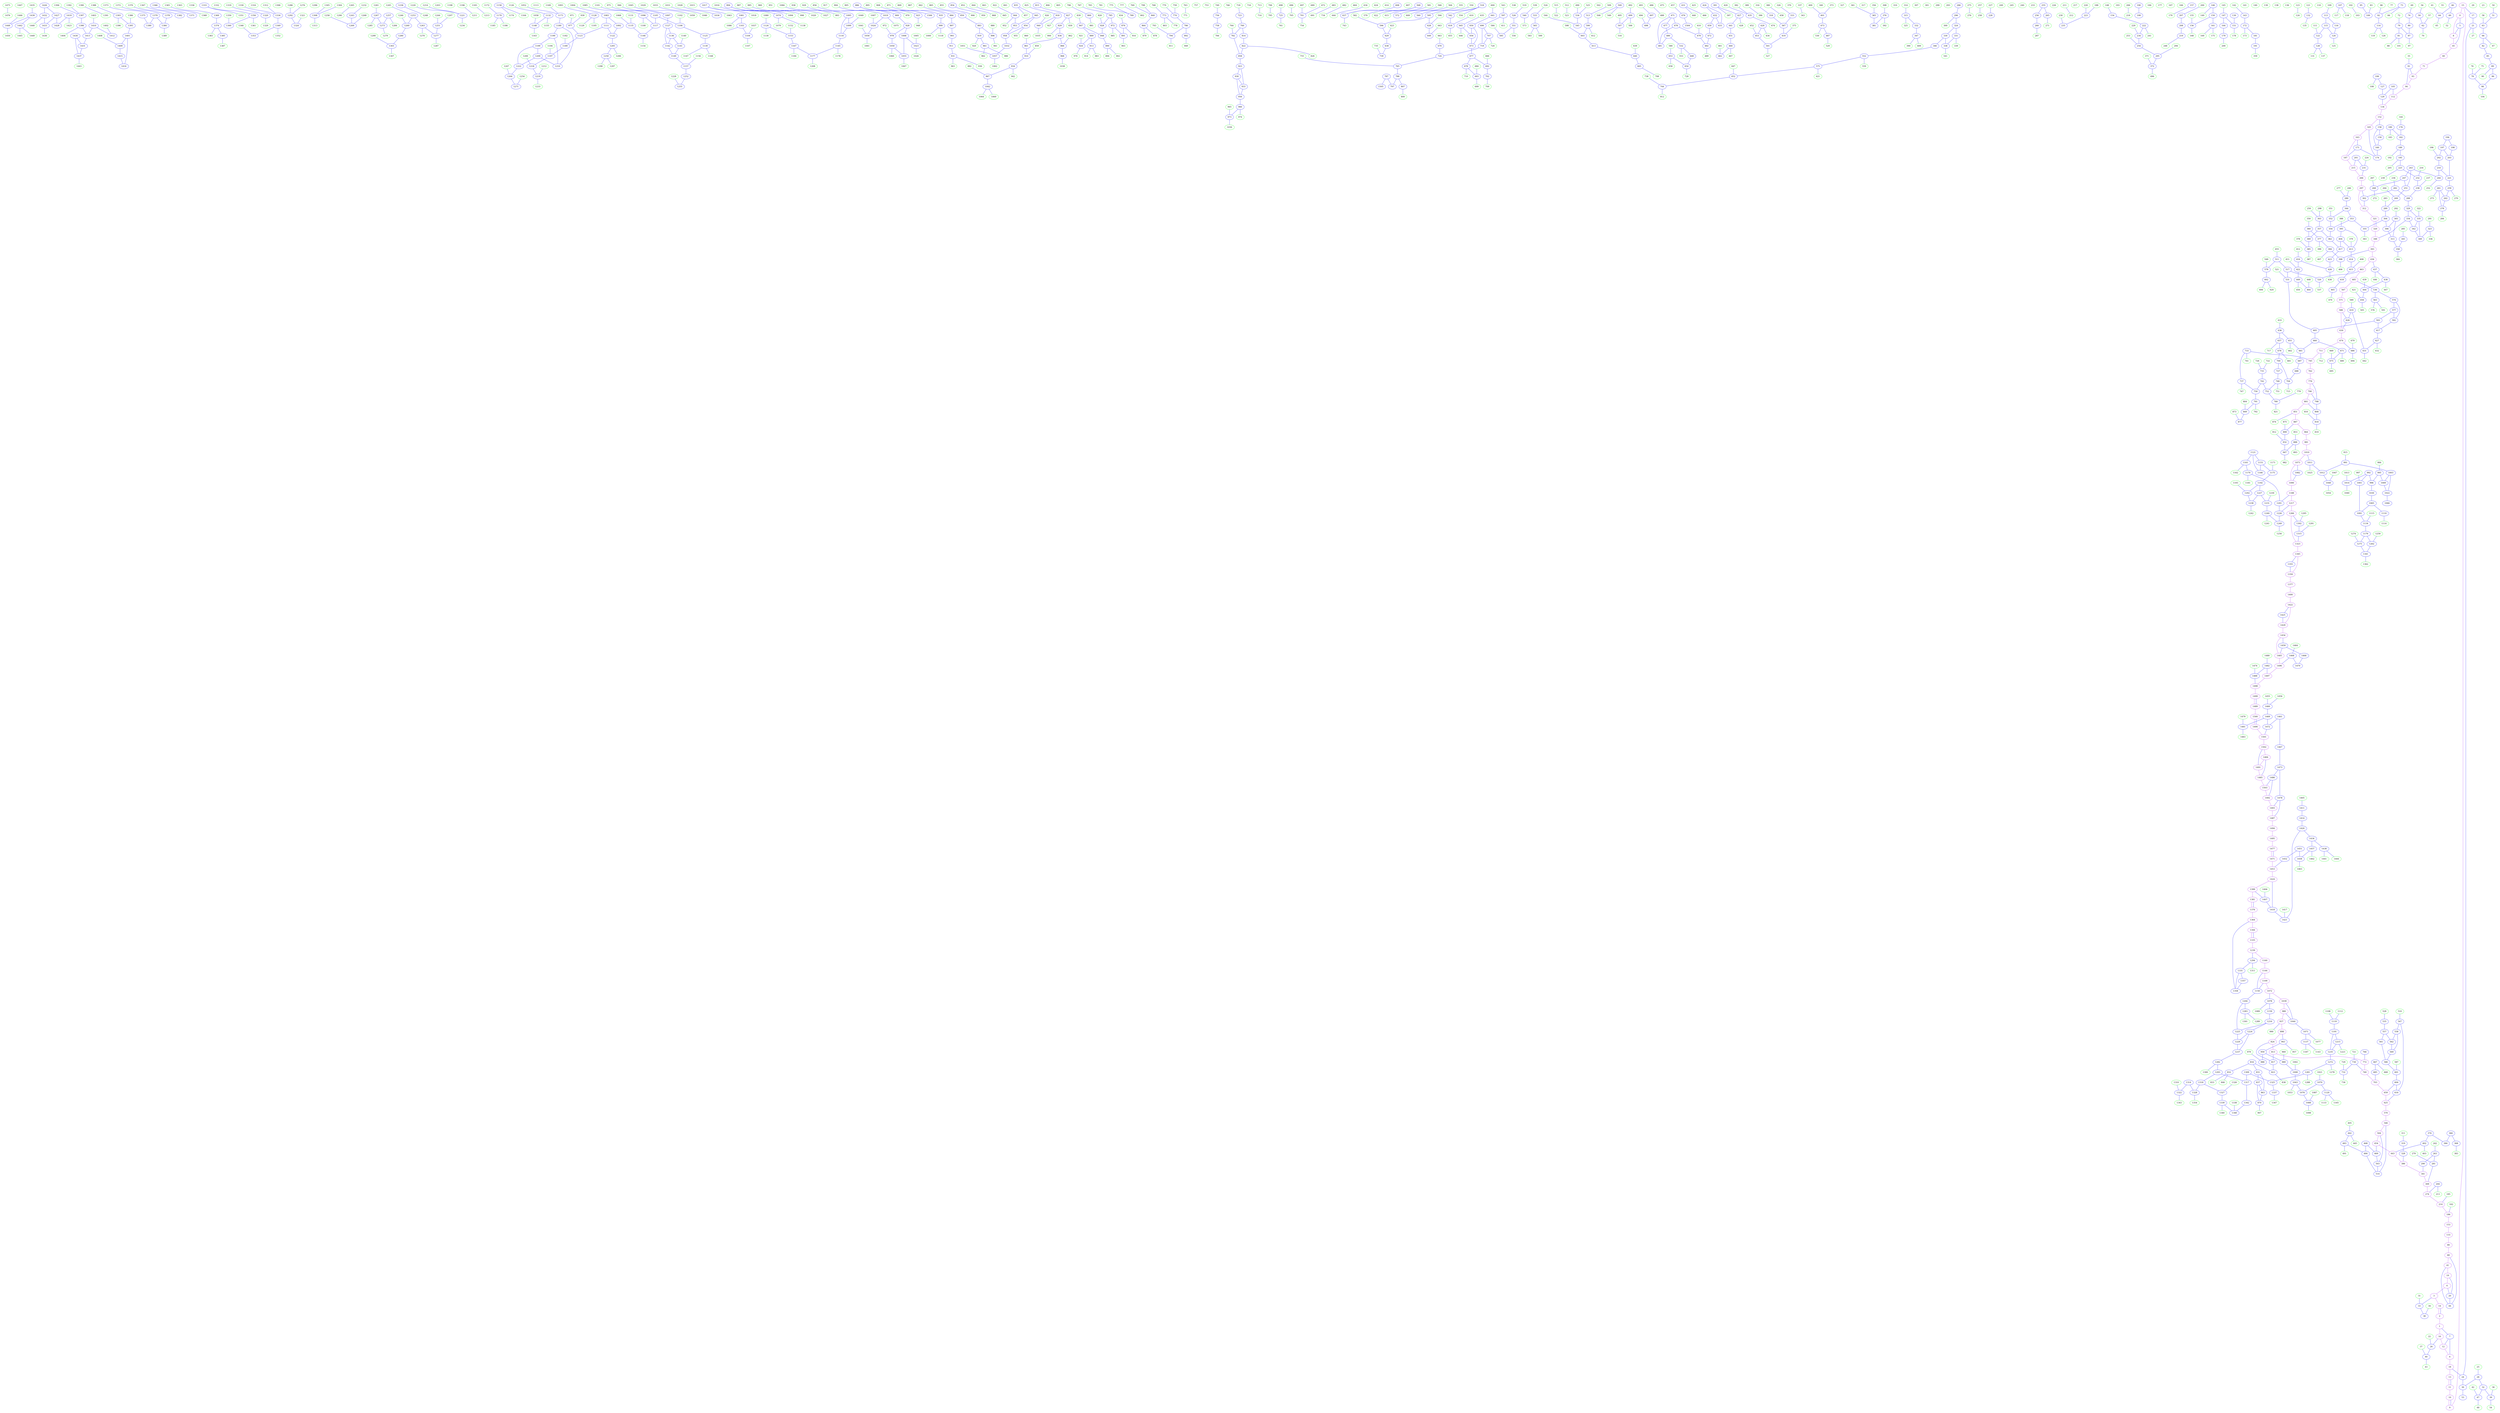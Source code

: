 digraph{
subgraph cluster_0 {
color = white
X81Y182I0 [label="0", pos="81,182!", color="purple"]
X81Y304I0 [label="1", pos="81,304!", color="purple"]
X81Y321I0 [label="2", pos="81,321!", color="purple"]
X81Y339I0 [label="3", pos="81,339!", color="purple"]
X81Y357I0 [label="4", pos="81,357!", color="purple"]
X82Y166I0 [label="5", pos="82,166!", color="blue"]
X82Y294I0 [label="6", pos="82,294!", color="purple"]
X82Y296I0 [label="7", pos="82,296!", color="blue"]
X83Y166I0 [label="8", pos="83,166!", color="purple"]
X83Y260I0 [label="9", pos="83,260!", color="purple"]
X83Y261I0 [label="10", pos="83,261!", color="purple"]
X83Y272I0 [label="11", pos="83,272!", color="purple"]
X83Y296I0 [label="12", pos="83,296!", color="purple"]
X84Y274I0 [label="13", pos="84,274!", color="purple"]
X84Y334I0 [label="14", pos="84,334!", color="purple"]
X86Y243I0 [label="15", pos="86,243!", color="purple"]
X87Y302I0 [label="16", pos="87,302!", color="purple"]
X88Y240I0 [label="17", pos="88,240!", color="blue"]
X88Y280I0 [label="18", pos="88,280!", color="purple"]
X88Y369I0 [label="19", pos="88,369!", color="purple"]
X89Y367I0 [label="20", pos="89,367!", color="blue"]
X90Y273I0 [label="21", pos="90,273!", color="blue"]
X90Y319I0 [label="22", pos="90,319!", color="green"]
X90Y326I0 [label="23", pos="90,326!", color="green"]
X91Y276I0 [label="24", pos="91,276!", color="blue"]
X91Y296I0 [label="25", pos="91,296!", color="green"]
X91Y317I0 [label="26", pos="91,317!", color="blue"]
X92Y269I0 [label="27", pos="92,269!", color="green"]
X92Y292I0 [label="28", pos="92,292!", color="blue"]
X94Y232I0 [label="29", pos="94,232!", color="green"]
X95Y285I0 [label="30", pos="95,285!", color="blue"]
X96Y359I0 [label="31", pos="96,359!", color="green"]
X97Y305I0 [label="32", pos="97,305!", color="blue"]
X97Y357I0 [label="33", pos="97,357!", color="blue"]
X98Y363I0 [label="34", pos="98,363!", color="green"]
X100Y188I0 [label="35", pos="100,188!", color="green"]
X100Y325I0 [label="36", pos="100,325!", color="green"]
X100Y337I0 [label="37", pos="100,337!", color="green"]
X100Y360I0 [label="38", pos="100,360!", color="blue"]
X101Y323I0 [label="39", pos="101,323!", color="blue"]
X101Y335I0 [label="40", pos="101,335!", color="blue"]
X101Y380I0 [label="41", pos="101,380!", color="purple"]
X102Y317I0 [label="42", pos="102,317!", color="green"]
X102Y339I0 [label="43", pos="102,339!", color="green"]
X102Y380I0 [label="44", pos="102,380!", color="blue"]
X103Y132I0 [label="45", pos="103,132!", color="purple"]
X103Y240I0 [label="46", pos="103,240!", color="blue"]
X103Y315I0 [label="47", pos="103,315!", color="blue"]
X104Y317I0 [label="48", pos="104,317!", color="green"]
X105Y218I0 [label="49", pos="105,218!", color="blue"]
X106Y345I0 [label="50", pos="106,345!", color="green"]
X107Y354I0 [label="51", pos="107,354!", color="blue"]
X108Y233I0 [label="52", pos="108,233!", color="green"]
X108Y303I0 [label="53", pos="108,303!", color="blue"]
X108Y338I0 [label="54", pos="108,338!", color="green"]
X110Y211I0 [label="55", pos="110,211!", color="green"]
X110Y334I0 [label="56", pos="110,334!", color="green"]
X110Y344I0 [label="57", pos="110,344!", color="green"]
X112Y366I0 [label="58", pos="112,366!", color="green"]
X113Y334I0 [label="59", pos="113,334!", color="blue"]
X114Y127I0 [label="60", pos="114,127!", color="purple"]
X114Y303I0 [label="61", pos="114,303!", color="green"]
X114Y344I0 [label="62", pos="114,344!", color="blue"]
X114Y366I0 [label="63", pos="114,366!", color="blue"]
X115Y301I0 [label="64", pos="115,301!", color="blue"]
X116Y303I0 [label="65", pos="116,303!", color="green"]
X116Y368I0 [label="66", pos="116,368!", color="blue"]
X118Y370I0 [label="67", pos="118,370!", color="green"]
X118Y395I0 [label="68", pos="118,395!", color="purple"]
X120Y306I0 [label="69", pos="120,306!", color="green"]
X120Y358I0 [label="70", pos="120,358!", color="green"]
X122Y127I0 [label="71", pos="122,127!", color="purple"]
X122Y340I0 [label="72", pos="122,340!", color="green"]
X123Y296I0 [label="73", pos="123,296!", color="blue"]
X125Y323I0 [label="74", pos="125,323!", color="blue"]
X125Y362I0 [label="75", pos="125,362!", color="green"]
X125Y364I0 [label="76", pos="125,364!", color="green"]
X126Y200I0 [label="77", pos="126,200!", color="green"]
X126Y364I0 [label="78", pos="126,364!", color="blue"]
X127Y347I0 [label="79", pos="127,347!", color="blue"]
X128Y334I0 [label="80", pos="128,334!", color="blue"]
X128Y348I0 [label="81", pos="128,348!", color="blue"]
X128Y377I0 [label="82", pos="128,377!", color="blue"]
X130Y199I0 [label="83", pos="130,199!", color="green"]
X130Y303I0 [label="84", pos="130,303!", color="green"]
X130Y380I0 [label="85", pos="130,380!", color="blue"]
X132Y325I0 [label="86", pos="132,325!", color="green"]
X132Y341I0 [label="87", pos="132,341!", color="blue"]
X132Y363I0 [label="88", pos="132,363!", color="green"]
X132Y382I0 [label="89", pos="132,382!", color="blue"]
X132Y385I0 [label="90", pos="132,385!", color="green"]
X133Y125I0 [label="91", pos="133,125!", color="blue"]
X133Y323I0 [label="92", pos="133,323!", color="blue"]
X134Y127I0 [label="93", pos="134,127!", color="purple"]
X135Y121I0 [label="94", pos="135,121!", color="purple"]
X135Y168I0 [label="95", pos="135,168!", color="blue"]
X135Y381I0 [label="96", pos="135,381!", color="blue"]
X136Y348I0 [label="97", pos="136,348!", color="green"]
X136Y379I0 [label="98", pos="136,379!", color="blue"]
X137Y406I0 [label="99", pos="137,406!", color="purple"]
X138Y169I0 [label="100", pos="138,169!", color="blue"]
X138Y356I0 [label="101", pos="138,356!", color="green"]
X138Y365I0 [label="102", pos="138,365!", color="green"]
X138Y374I0 [label="103", pos="138,374!", color="green"]
X138Y376I0 [label="104", pos="138,376!", color="green"]
X139Y133I0 [label="105", pos="139,133!", color="blue"]
X139Y145I0 [label="106", pos="139,145!", color="blue"]
X139Y312I0 [label="107", pos="139,312!", color="blue"]
X140Y147I0 [label="108", pos="140,147!", color="green"]
X140Y362I0 [label="109", pos="140,362!", color="green"]
X140Y382I0 [label="110", pos="140,382!", color="green"]
X141Y348I0 [label="111", pos="141,348!", color="green"]
X142Y124I0 [label="112", pos="142,124!", color="purple"]
X142Y360I0 [label="113", pos="142,360!", color="blue"]
X143Y337I0 [label="114", pos="143,337!", color="blue"]
X143Y359I0 [label="115", pos="143,359!", color="blue"]
X143Y361I0 [label="116", pos="143,361!", color="blue"]
X144Y320I0 [label="117", pos="144,320!", color="green"]
X144Y324I0 [label="118", pos="144,324!", color="green"]
X144Y334I0 [label="119", pos="144,334!", color="green"]
X144Y360I0 [label="120", pos="144,360!", color="blue"]
X145Y169I0 [label="121", pos="145,169!", color="green"]
X145Y356I0 [label="122", pos="145,356!", color="blue"]
X145Y377I0 [label="123", pos="145,377!", color="green"]
X145Y378I0 [label="124", pos="145,378!", color="green"]
X146Y360I0 [label="125", pos="146,360!", color="green"]
X148Y350I0 [label="126", pos="148,350!", color="green"]
X149Y136I0 [label="127", pos="149,136!", color="blue"]
X149Y355I0 [label="128", pos="149,355!", color="blue"]
X150Y122I0 [label="129", pos="150,122!", color="blue"]
X150Y320I0 [label="130", pos="150,320!", color="blue"]
X150Y352I0 [label="131", pos="150,352!", color="green"]
X151Y161I0 [label="132", pos="151,161!", color="blue"]
X151Y407I0 [label="133", pos="151,407!", color="purple"]
X152Y113I0 [label="134", pos="152,113!", color="purple"]
X152Y163I0 [label="135", pos="152,163!", color="green"]
X152Y348I0 [label="136", pos="152,348!", color="green"]
X152Y369I0 [label="137", pos="152,369!", color="green"]
X154Y148I0 [label="138", pos="154,148!", color="green"]
X154Y168I0 [label="139", pos="154,168!", color="green"]
X156Y361I0 [label="140", pos="156,361!", color="green"]
X156Y392I0 [label="141", pos="156,392!", color="green"]
X158Y307I0 [label="142", pos="158,307!", color="green"]
X159Y305I0 [label="143", pos="159,305!", color="blue"]
X160Y162I0 [label="144", pos="160,162!", color="green"]
X160Y363I0 [label="145", pos="160,363!", color="green"]
X161Y323I0 [label="146", pos="161,323!", color="blue"]
X161Y361I0 [label="147", pos="161,361!", color="blue"]
X162Y258I0 [label="148", pos="162,258!", color="green"]
X162Y320I0 [label="149", pos="162,320!", color="green"]
X162Y325I0 [label="150", pos="162,325!", color="blue"]
X162Y352I0 [label="151", pos="162,352!", color="blue"]
X163Y109I0 [label="152", pos="163,109!", color="purple"]
X163Y412I0 [label="153", pos="163,412!", color="purple"]
X164Y258I0 [label="154", pos="164,258!", color="blue"]
X164Y321I0 [label="155", pos="164,321!", color="green"]
X164Y324I0 [label="156", pos="164,324!", color="blue"]
X164Y384I0 [label="157", pos="164,384!", color="blue"]
X165Y115I0 [label="158", pos="165,115!", color="blue"]
X165Y119I0 [label="159", pos="165,119!", color="blue"]
X166Y116I0 [label="160", pos="166,116!", color="blue"]
X166Y337I0 [label="161", pos="166,337!", color="blue"]
X166Y402I0 [label="162", pos="166,402!", color="green"]
X167Y101I0 [label="163", pos="167,101!", color="purple"]
X167Y366I0 [label="164", pos="167,366!", color="blue"]
X168Y106I0 [label="165", pos="168,106!", color="purple"]
X168Y160I0 [label="166", pos="168,160!", color="green"]
X168Y250I0 [label="167", pos="168,250!", color="green"]
X168Y330I0 [label="168", pos="168,330!", color="green"]
X168Y338I0 [label="169", pos="168,338!", color="green"]
X168Y401I0 [label="170", pos="168,401!", color="green"]
X170Y101I0 [label="171", pos="170,101!", color="blue"]
X170Y322I0 [label="172", pos="170,322!", color="blue"]
X170Y323I0 [label="173", pos="170,323!", color="green"]
X171Y106I0 [label="174", pos="171,106!", color="blue"]
X172Y353I0 [label="175", pos="172,353!", color="green"]
X173Y143I0 [label="176", pos="173,143!", color="blue"]
X174Y339I0 [label="177", pos="174,339!", color="green"]
X174Y363I0 [label="178", pos="174,363!", color="green"]
X174Y382I0 [label="179", pos="174,382!", color="blue"]
X175Y156I0 [label="180", pos="175,156!", color="blue"]
X175Y329I0 [label="181", pos="175,329!", color="blue"]
X178Y141I0 [label="182", pos="178,141!", color="blue"]
X178Y157I0 [label="183", pos="178,157!", color="green"]
X178Y356I0 [label="184", pos="178,356!", color="green"]
X178Y408I0 [label="185", pos="178,408!", color="green"]
X178Y419I0 [label="186", pos="178,419!", color="purple"]
X181Y86I0 [label="187", pos="181,86!", color="purple"]
X182Y372I0 [label="188", pos="182,372!", color="green"]
X183Y131I0 [label="189", pos="183,131!", color="blue"]
X183Y211I0 [label="190", pos="183,211!", color="blue"]
X183Y335I0 [label="191", pos="183,335!", color="blue"]
X184Y138I0 [label="192", pos="184,138!", color="green"]
X184Y383I0 [label="193", pos="184,383!", color="green"]
X185Y161I0 [label="194", pos="185,161!", color="blue"]
X186Y127I0 [label="195", pos="186,127!", color="blue"]
X186Y144I0 [label="196", pos="186,144!", color="green"]
X186Y160I0 [label="197", pos="186,160!", color="blue"]
X186Y162I0 [label="198", pos="186,162!", color="blue"]
X186Y212I0 [label="199", pos="186,212!", color="blue"]
X186Y258I0 [label="200", pos="186,258!", color="green"]
X187Y99I0 [label="201", pos="187,99!", color="blue"]
X187Y153I0 [label="202", pos="187,153!", color="blue"]
X187Y161I0 [label="203", pos="187,161!", color="blue"]
X187Y409I0 [label="204", pos="187,409!", color="blue"]
X188Y112I0 [label="205", pos="188,112!", color="green"]
X188Y256I0 [label="206", pos="188,256!", color="green"]
X188Y268I0 [label="207", pos="188,268!", color="blue"]
X188Y271I0 [label="208", pos="188,271!", color="blue"]
X188Y404I0 [label="209", pos="188,404!", color="green"]
X189Y152I0 [label="210", pos="189,152!", color="blue"]
X189Y335I0 [label="211", pos="189,335!", color="green"]
X189Y337I0 [label="212", pos="189,337!", color="green"]
X189Y407I0 [label="213", pos="189,407!", color="green"]
X189Y419I0 [label="214", pos="189,419!", color="purple"]
X190Y86I0 [label="215", pos="190,86!", color="purple"]
X190Y106I0 [label="216", pos="190,106!", color="green"]
X190Y221I0 [label="217", pos="190,221!", color="green"]
X190Y228I0 [label="218", pos="190,228!", color="green"]
X190Y276I0 [label="219", pos="190,276!", color="blue"]
X190Y383I0 [label="220", pos="190,383!", color="green"]
X191Y157I0 [label="221", pos="191,157!", color="blue"]
X191Y317I0 [label="222", pos="191,317!", color="blue"]
X191Y381I0 [label="223", pos="191,381!", color="blue"]
X192Y90I0 [label="224", pos="192,90!", color="green"]
X192Y117I0 [label="225", pos="192,117!", color="blue"]
X192Y296I0 [label="226", pos="192,296!", color="green"]
X192Y302I0 [label="227", pos="192,302!", color="green"]
X192Y305I0 [label="228", pos="192,305!", color="blue"]
X192Y321I0 [label="229", pos="192,321!", color="green"]
X192Y385I0 [label="230", pos="192,385!", color="green"]
X193Y94I0 [label="231", pos="193,94!", color="blue"]
X193Y111I0 [label="232", pos="193,111!", color="blue"]
X193Y255I0 [label="233", pos="193,255!", color="green"]
X193Y319I0 [label="234", pos="193,319!", color="blue"]
X193Y383I0 [label="235", pos="193,383!", color="blue"]
X194Y103I0 [label="236", pos="194,103!", color="green"]
X194Y108I0 [label="237", pos="194,108!", color="green"]
X194Y110I0 [label="238", pos="194,110!", color="blue"]
X194Y118I0 [label="239", pos="194,118!", color="green"]
X194Y300I0 [label="240", pos="194,300!", color="green"]
X194Y316I0 [label="241", pos="194,316!", color="green"]
X194Y400I0 [label="242", pos="194,400!", color="green"]
X195Y144I0 [label="243", pos="195,144!", color="blue"]
X195Y146I0 [label="244", pos="195,146!", color="blue"]
X195Y242I0 [label="245", pos="195,242!", color="green"]
X196Y125I0 [label="246", pos="196,125!", color="green"]
X196Y138I0 [label="247", pos="196,138!", color="blue"]
X196Y295I0 [label="248", pos="196,295!", color="green"]
X196Y340I0 [label="249", pos="196,340!", color="green"]
X198Y119I0 [label="250", pos="198,119!", color="green"]
X198Y139I0 [label="251", pos="198,139!", color="blue"]
X198Y147I0 [label="252", pos="198,147!", color="green"]
X198Y320I0 [label="253", pos="198,320!", color="green"]
X198Y323I0 [label="254", pos="198,323!", color="blue"]
X199Y244I0 [label="255", pos="199,244!", color="blue"]
X199Y254I0 [label="256", pos="199,254!", color="blue"]
X200Y185I0 [label="257", pos="200,185!", color="green"]
X200Y186I0 [label="258", pos="200,186!", color="green"]
X201Y151I0 [label="259", pos="201,151!", color="blue"]
X201Y265I0 [label="260", pos="201,265!", color="blue"]
X202Y148I0 [label="261", pos="202,148!", color="blue"]
X202Y150I0 [label="262", pos="202,150!", color="blue"]
X202Y407I0 [label="263", pos="202,407!", color="blue"]
X203Y132I0 [label="264", pos="203,132!", color="green"]
X203Y223I0 [label="265", pos="203,223!", color="blue"]
X204Y86I0 [label="266", pos="204,86!", color="purple"]
X204Y125I0 [label="267", pos="204,125!", color="green"]
X204Y126I0 [label="268", pos="204,126!", color="blue"]
X204Y133I0 [label="269", pos="204,133!", color="blue"]
X204Y152I0 [label="270", pos="204,152!", color="green"]
X204Y225I0 [label="271", pos="204,225!", color="green"]
X205Y126I0 [label="272", pos="205,126!", color="green"]
X205Y139I0 [label="273", pos="205,139!", color="green"]
X205Y419I0 [label="274", pos="205,419!", color="purple"]
X206Y107I0 [label="275", pos="206,107!", color="green"]
X206Y108I0 [label="276", pos="206,108!", color="green"]
X206Y123I0 [label="277", pos="206,123!", color="green"]
X206Y149I0 [label="278", pos="206,149!", color="blue"]
X206Y415I0 [label="279", pos="206,415!", color="green"]
X207Y120I0 [label="280", pos="207,120!", color="blue"]
X207Y413I0 [label="281", pos="207,413!", color="blue"]
X208Y92I0 [label="282", pos="208,92!", color="blue"]
X208Y126I0 [label="283", pos="208,126!", color="green"]
X208Y150I0 [label="284", pos="208,150!", color="green"]
X208Y170I0 [label="285", pos="208,170!", color="green"]
X208Y237I0 [label="286", pos="208,237!", color="blue"]
X208Y282I0 [label="287", pos="208,282!", color="green"]
X209Y95I0 [label="288", pos="209,95!", color="blue"]
X209Y129I0 [label="289", pos="209,129!", color="blue"]
X209Y406I0 [label="290", pos="209,406!", color="blue"]
X210Y102I0 [label="291", pos="210,102!", color="green"]
X210Y148I0 [label="292", pos="210,148!", color="green"]
X210Y326I0 [label="293", pos="210,326!", color="green"]
X210Y330I0 [label="294", pos="210,330!", color="green"]
X210Y333I0 [label="295", pos="210,333!", color="blue"]
X211Y233I0 [label="296", pos="211,233!", color="blue"]
X212Y86I0 [label="297", pos="212,86!", color="purple"]
X212Y115I0 [label="298", pos="212,115!", color="green"]
X212Y153I0 [label="299", pos="212,153!", color="green"]
X212Y235I0 [label="300", pos="212,235!", color="green"]
X212Y242I0 [label="301", pos="212,242!", color="green"]
X213Y87I0 [label="302", pos="213,87!", color="blue"]
X213Y113I0 [label="303", pos="213,113!", color="blue"]
X213Y132I0 [label="304", pos="213,132!", color="blue"]
X213Y142I0 [label="305", pos="213,142!", color="blue"]
X214Y136I0 [label="306", pos="214,136!", color="blue"]
X214Y270I0 [label="307", pos="214,270!", color="green"]
X214Y326I0 [label="308", pos="214,326!", color="green"]
X214Y419I0 [label="309", pos="214,419!", color="purple"]
X216Y194I0 [label="310", pos="216,194!", color="green"]
X216Y406I0 [label="311", pos="216,406!", color="green"]
X217Y86I0 [label="312", pos="217,86!", color="purple"]
X217Y139I0 [label="313", pos="217,139!", color="blue"]
X217Y237I0 [label="314", pos="217,237!", color="green"]
X218Y236I0 [label="315", pos="218,236!", color="blue"]
X218Y307I0 [label="316", pos="218,307!", color="green"]
X218Y386I0 [label="317", pos="218,386!", color="green"]
X219Y305I0 [label="318", pos="219,305!", color="blue"]
X219Y407I0 [label="319", pos="219,407!", color="blue"]
X220Y86I0 [label="320", pos="220,86!", color="purple"]
X220Y87I0 [label="321", pos="220,87!", color="purple"]
X220Y96I0 [label="322", pos="220,96!", color="green"]
X220Y102I0 [label="323", pos="220,102!", color="blue"]
X220Y218I0 [label="324", pos="220,218!", color="blue"]
X220Y228I0 [label="325", pos="220,228!", color="green"]
X220Y317I0 [label="326", pos="220,317!", color="green"]
X220Y325I0 [label="327", pos="220,325!", color="green"]
X220Y410I0 [label="328", pos="220,410!", color="blue"]
X221Y92I0 [label="329", pos="221,92!", color="blue"]
X221Y217I0 [label="330", pos="221,217!", color="blue"]
X221Y219I0 [label="331", pos="221,219!", color="blue"]
X221Y237I0 [label="332", pos="221,237!", color="blue"]
X221Y315I0 [label="333", pos="221,315!", color="blue"]
X222Y91I0 [label="334", pos="222,91!", color="blue"]
X222Y93I0 [label="335", pos="222,93!", color="blue"]
X222Y105I0 [label="336", pos="222,105!", color="green"]
X222Y112I0 [label="337", pos="222,112!", color="green"]
X222Y218I0 [label="338", pos="222,218!", color="blue"]
X222Y222I0 [label="339", pos="222,222!", color="green"]
X222Y228I0 [label="340", pos="222,228!", color="green"]
X222Y419I0 [label="341", pos="222,419!", color="purple"]
X223Y92I0 [label="342", pos="223,92!", color="blue"]
X223Y110I0 [label="343", pos="223,110!", color="green"]
X223Y123I0 [label="344", pos="223,123!", color="blue"]
X223Y152I0 [label="345", pos="223,152!", color="blue"]
X223Y210I0 [label="346", pos="223,210!", color="blue"]
X223Y236I0 [label="347", pos="223,236!", color="blue"]
X224Y86I0 [label="348", pos="224,86!", color="purple"]
X224Y96I0 [label="349", pos="224,96!", color="blue"]
X224Y104I0 [label="350", pos="224,104!", color="green"]
X224Y118I0 [label="351", pos="224,118!", color="green"]
X224Y122I0 [label="352", pos="224,122!", color="blue"]
X224Y124I0 [label="353", pos="224,124!", color="blue"]
X225Y123I0 [label="354", pos="225,123!", color="blue"]
X225Y131I0 [label="355", pos="225,131!", color="blue"]
X225Y326I0 [label="356", pos="225,326!", color="green"]
X226Y114I0 [label="357", pos="226,114!", color="blue"]
X226Y149I0 [label="358", pos="226,149!", color="blue"]
X226Y370I0 [label="359", pos="226,370!", color="green"]
X227Y104I0 [label="360", pos="227,104!", color="blue"]
X227Y330I0 [label="361", pos="227,330!", color="green"]
X228Y123I0 [label="362", pos="228,123!", color="blue"]
X228Y143I0 [label="363", pos="228,143!", color="green"]
X228Y148I0 [label="364", pos="228,148!", color="green"]
X228Y330I0 [label="365", pos="228,330!", color="blue"]
X228Y398I0 [label="366", pos="228,398!", color="blue"]
X229Y317I0 [label="367", pos="229,317!", color="blue"]
X229Y396I0 [label="368", pos="229,396!", color="blue"]
X230Y109I0 [label="369", pos="230,109!", color="blue"]
X230Y165I0 [label="370", pos="230,165!", color="green"]
X230Y344I0 [label="371", pos="230,344!", color="green"]
X230Y346I0 [label="372", pos="230,346!", color="blue"]
X230Y374I0 [label="373", pos="230,374!", color="green"]
X230Y409I0 [label="374", pos="230,409!", color="blue"]
X231Y326I0 [label="375", pos="231,326!", color="green"]
X231Y339I0 [label="376", pos="231,339!", color="blue"]
X232Y98I0 [label="377", pos="232,98!", color="blue"]
X232Y115I0 [label="378", pos="232,115!", color="green"]
X232Y166I0 [label="379", pos="232,166!", color="green"]
X232Y234I0 [label="380", pos="232,234!", color="green"]
X232Y335I0 [label="381", pos="232,335!", color="blue"]
X232Y382I0 [label="382", pos="232,382!", color="green"]
X232Y396I0 [label="383", pos="232,396!", color="green"]
X232Y402I0 [label="384", pos="232,402!", color="blue"]
X233Y113I0 [label="385", pos="233,113!", color="blue"]
X233Y420I0 [label="386", pos="233,420!", color="purple"]
X234Y115I0 [label="387", pos="234,115!", color="green"]
X234Y162I0 [label="388", pos="234,162!", color="green"]
X234Y236I0 [label="389", pos="234,236!", color="green"]
X234Y274I0 [label="390", pos="234,274!", color="green"]
X234Y299I0 [label="391", pos="234,299!", color="blue"]
X234Y343I0 [label="392", pos="234,343!", color="green"]
X235Y86I0 [label="393", pos="235,86!", color="purple"]
X235Y94I0 [label="394", pos="235,94!", color="blue"]
X235Y159I0 [label="395", pos="235,159!", color="blue"]
X235Y265I0 [label="396", pos="235,265!", color="green"]
X235Y298I0 [label="397", pos="235,298!", color="green"]
X236Y87I0 [label="398", pos="236,87!", color="blue"]
X236Y105I0 [label="399", pos="236,105!", color="green"]
X236Y375I0 [label="400", pos="236,375!", color="green"]
X236Y376I0 [label="401", pos="236,376!", color="blue"]
X236Y414I0 [label="402", pos="236,414!", color="blue"]
X236Y415I0 [label="403", pos="236,415!", color="green"]
X237Y155I0 [label="404", pos="237,155!", color="blue"]
X237Y398I0 [label="405", pos="237,398!", color="green"]
X238Y88I0 [label="406", pos="238,88!", color="green"]
X238Y96I0 [label="407", pos="238,96!", color="green"]
X238Y175I0 [label="408", pos="238,175!", color="green"]
X238Y224I0 [label="409", pos="238,224!", color="green"]
X238Y236I0 [label="410", pos="238,236!", color="green"]
X239Y112I0 [label="411", pos="239,112!", color="green"]
X239Y120I0 [label="412", pos="239,120!", color="green"]
X239Y163I0 [label="413", pos="239,163!", color="blue"]
X239Y171I0 [label="414", pos="239,171!", color="blue"]
X239Y173I0 [label="415", pos="239,173!", color="blue"]
X240Y120I0 [label="416", pos="240,120!", color="blue"]
X240Y141I0 [label="417", pos="240,141!", color="blue"]
X240Y177I0 [label="418", pos="240,177!", color="blue"]
X240Y331I0 [label="419", pos="240,331!", color="blue"]
X240Y392I0 [label="420", pos="240,392!", color="green"]
X241Y102I0 [label="421", pos="241,102!", color="green"]
X241Y119I0 [label="422", pos="241,119!", color="blue"]
X241Y141I0 [label="423", pos="241,141!", color="blue"]
X241Y257I0 [label="424", pos="241,257!", color="blue"]
X241Y275I0 [label="425", pos="241,275!", color="green"]
X242Y132I0 [label="426", pos="242,132!", color="blue"]
X242Y308I0 [label="427", pos="242,308!", color="blue"]
X242Y309I0 [label="428", pos="242,309!", color="green"]
X242Y318I0 [label="429", pos="242,318!", color="blue"]
X243Y132I0 [label="430", pos="243,132!", color="green"]
X243Y298I0 [label="431", pos="243,298!", color="blue"]
X244Y256I0 [label="432", pos="244,256!", color="blue"]
X244Y263I0 [label="433", pos="244,263!", color="blue"]
X244Y318I0 [label="434", pos="244,318!", color="green"]
X244Y392I0 [label="435", pos="244,392!", color="blue"]
X245Y86I0 [label="436", pos="245,86!", color="purple"]
X246Y87I0 [label="437", pos="246,87!", color="blue"]
X246Y91I0 [label="438", pos="246,91!", color="blue"]
X246Y104I0 [label="439", pos="246,104!", color="green"]
X246Y298I0 [label="440", pos="246,298!", color="green"]
X246Y312I0 [label="441", pos="246,312!", color="blue"]
X246Y406I0 [label="442", pos="246,406!", color="blue"]
X246Y422I0 [label="443", pos="246,422!", color="purple"]
X247Y101I0 [label="444", pos="247,101!", color="blue"]
X247Y408I0 [label="445", pos="247,408!", color="green"]
X248Y88I0 [label="446", pos="248,88!", color="green"]
X248Y92I0 [label="447", pos="248,92!", color="green"]
X248Y120I0 [label="448", pos="248,120!", color="green"]
X248Y128I0 [label="449", pos="248,128!", color="blue"]
X248Y129I0 [label="450", pos="248,129!", color="green"]
X248Y315I0 [label="451", pos="248,315!", color="blue"]
X248Y333I0 [label="452", pos="248,333!", color="green"]
X249Y331I0 [label="453", pos="249,331!", color="blue"]
X249Y424I0 [label="454", pos="249,424!", color="purple"]
X250Y96I0 [label="455", pos="250,96!", color="green"]
X250Y110I0 [label="456", pos="250,110!", color="blue"]
X250Y135I0 [label="457", pos="250,135!", color="green"]
X250Y224I0 [label="458", pos="250,224!", color="green"]
X250Y248I0 [label="459", pos="250,248!", color="blue"]
X250Y316I0 [label="460", pos="250,316!", color="blue"]
X250Y319I0 [label="461", pos="250,319!", color="green"]
X251Y317I0 [label="462", pos="251,317!", color="blue"]
X252Y86I0 [label="463", pos="252,86!", color="purple"]
X252Y127I0 [label="464", pos="252,127!", color="blue"]
X252Y166I0 [label="465", pos="252,166!", color="blue"]
X252Y310I0 [label="466", pos="252,310!", color="green"]
X253Y312I0 [label="467", pos="253,312!", color="green"]
X253Y419I0 [label="468", pos="253,419!", color="blue"]
X253Y424I0 [label="469", pos="253,424!", color="blue"]
X254Y166I0 [label="470", pos="254,166!", color="green"]
X254Y223I0 [label="471", pos="254,223!", color="blue"]
X254Y235I0 [label="472", pos="254,235!", color="blue"]
X254Y388I0 [label="473", pos="254,388!", color="blue"]
X254Y404I0 [label="474", pos="254,404!", color="green"]
X255Y120I0 [label="475", pos="255,120!", color="green"]
X255Y146I0 [label="476", pos="255,146!", color="blue"]
X255Y219I0 [label="477", pos="255,219!", color="blue"]
X255Y226I0 [label="478", pos="255,226!", color="blue"]
X255Y228I0 [label="479", pos="255,228!", color="blue"]
X256Y219I0 [label="480", pos="256,219!", color="blue"]
X256Y223I0 [label="481", pos="256,223!", color="blue"]
X256Y230I0 [label="482", pos="256,230!", color="blue"]
X256Y413I0 [label="483", pos="256,413!", color="blue"]
X256Y419I0 [label="484", pos="256,419!", color="blue"]
X257Y82I0 [label="485", pos="257,82!", color="purple"]
X257Y152I0 [label="486", pos="257,152!", color="green"]
X257Y387I0 [label="487", pos="257,387!", color="blue"]
X258Y151I0 [label="488", pos="258,151!", color="green"]
X258Y230I0 [label="489", pos="258,230!", color="green"]
X258Y315I0 [label="490", pos="258,315!", color="green"]
X258Y415I0 [label="491", pos="258,415!", color="green"]
X259Y162I0 [label="492", pos="259,162!", color="green"]
X260Y148I0 [label="493", pos="260,148!", color="green"]
X260Y158I0 [label="494", pos="260,158!", color="green"]
X260Y175I0 [label="495", pos="260,175!", color="green"]
X260Y368I0 [label="496", pos="260,368!", color="green"]
X261Y152I0 [label="497", pos="261,152!", color="blue"]
X261Y156I0 [label="498", pos="261,156!", color="blue"]
X261Y163I0 [label="499", pos="261,163!", color="blue"]
X261Y188I0 [label="500", pos="261,188!", color="blue"]
X261Y352I0 [label="501", pos="261,352!", color="blue"]
X261Y412I0 [label="502", pos="261,412!", color="green"]
X261Y431I0 [label="503", pos="261,431!", color="blue"]
X261Y433I0 [label="504", pos="261,433!", color="purple"]
X262Y121I0 [label="505", pos="262,121!", color="green"]
X262Y160I0 [label="506", pos="262,160!", color="green"]
X262Y172I0 [label="507", pos="262,172!", color="blue"]
X262Y191I0 [label="508", pos="262,191!", color="green"]
X262Y297I0 [label="509", pos="262,297!", color="green"]
X262Y406I0 [label="510", pos="262,406!", color="green"]
X263Y111I0 [label="511", pos="263,111!", color="blue"]
X263Y270I0 [label="512", pos="263,270!", color="green"]
X263Y295I0 [label="513", pos="263,295!", color="blue"]
X263Y429I0 [label="514", pos="263,429!", color="blue"]
X264Y122I0 [label="515", pos="264,122!", color="green"]
X264Y175I0 [label="516", pos="264,175!", color="green"]
X265Y106I0 [label="517", pos="265,106!", color="blue"]
X265Y234I0 [label="518", pos="265,234!", color="blue"]
X265Y346I0 [label="519", pos="265,346!", color="green"]
X266Y104I0 [label="520", pos="266,104!", color="blue"]
X266Y109I0 [label="521", pos="266,109!", color="green"]
X266Y122I0 [label="522", pos="266,122!", color="green"]
X266Y275I0 [label="523", pos="266,275!", color="green"]
X266Y315I0 [label="524", pos="266,315!", color="green"]
X266Y329I0 [label="525", pos="266,329!", color="green"]
X266Y345I0 [label="526", pos="266,345!", color="blue"]
X266Y360I0 [label="527", pos="266,360!", color="green"]
X266Y387I0 [label="528", pos="266,387!", color="green"]
X266Y394I0 [label="529", pos="266,394!", color="green"]
X266Y405I0 [label="530", pos="266,405!", color="green"]
X267Y107I0 [label="531", pos="267,107!", color="blue"]
X267Y217I0 [label="532", pos="267,217!", color="blue"]
X267Y313I0 [label="533", pos="267,313!", color="blue"]
X267Y327I0 [label="534", pos="267,327!", color="blue"]
X267Y385I0 [label="535", pos="267,385!", color="blue"]
X268Y88I0 [label="536", pos="268,88!", color="blue"]
X268Y104I0 [label="537", pos="268,104!", color="green"]
X268Y158I0 [label="538", pos="268,158!", color="green"]
X268Y179I0 [label="539", pos="268,179!", color="green"]
X268Y180I0 [label="540", pos="268,180!", color="blue"]
X268Y210I0 [label="541", pos="268,210!", color="green"]
X268Y260I0 [label="542", pos="268,260!", color="blue"]
X268Y275I0 [label="543", pos="268,275!", color="green"]
X268Y323I0 [label="544", pos="268,323!", color="green"]
X268Y327I0 [label="545", pos="268,327!", color="blue"]
X268Y433I0 [label="546", pos="268,433!", color="purple"]
X269Y412I0 [label="547", pos="269,412!", color="blue"]
X270Y125I0 [label="548", pos="270,125!", color="green"]
X270Y189I0 [label="549", pos="270,189!", color="green"]
X270Y251I0 [label="550", pos="270,251!", color="green"]
X270Y352I0 [label="551", pos="270,352!", color="blue"]
X272Y204I0 [label="552", pos="272,204!", color="blue"]
X272Y222I0 [label="553", pos="272,222!", color="green"]
X272Y239I0 [label="554", pos="272,239!", color="green"]
X272Y242I0 [label="555", pos="272,242!", color="green"]
X272Y352I0 [label="556", pos="272,352!", color="green"]
X272Y391I0 [label="557", pos="272,391!", color="blue"]
X272Y402I0 [label="558", pos="272,402!", color="blue"]
X273Y208I0 [label="559", pos="273,208!", color="green"]
X273Y253I0 [label="560", pos="273,253!", color="blue"]
X273Y390I0 [label="561", pos="273,390!", color="blue"]
X273Y399I0 [label="562", pos="273,399!", color="blue"]
X274Y90I0 [label="563", pos="274,90!", color="blue"]
X274Y132I0 [label="564", pos="274,132!", color="green"]
X274Y320I0 [label="565", pos="274,320!", color="blue"]
X274Y375I0 [label="566", pos="274,375!", color="green"]
X275Y81I0 [label="567", pos="275,81!", color="purple"]
X275Y176I0 [label="568", pos="275,176!", color="blue"]
X275Y401I0 [label="569", pos="275,401!", color="blue"]
X275Y433I0 [label="570", pos="275,433!", color="purple"]
X276Y83I0 [label="571", pos="276,83!", color="purple"]
X276Y146I0 [label="572", pos="276,146!", color="blue"]
X276Y188I0 [label="573", pos="276,188!", color="green"]
X277Y104I0 [label="574", pos="277,104!", color="blue"]
X277Y204I0 [label="575", pos="277,204!", color="blue"]
X278Y90I0 [label="576", pos="278,90!", color="green"]
X278Y107I0 [label="577", pos="278,107!", color="blue"]
X278Y127I0 [label="578", pos="278,127!", color="blue"]
X278Y176I0 [label="579", pos="278,176!", color="green"]
X278Y212I0 [label="580", pos="278,212!", color="green"]
X278Y221I0 [label="581", pos="278,221!", color="green"]
X278Y241I0 [label="582", pos="278,241!", color="green"]
X278Y321I0 [label="583", pos="278,321!", color="green"]
X278Y363I0 [label="584", pos="278,363!", color="green"]
X278Y364I0 [label="585", pos="278,364!", color="blue"]
X278Y401I0 [label="586", pos="278,401!", color="blue"]
X278Y409I0 [label="587", pos="278,409!", color="green"]
X279Y81I0 [label="588", pos="279,81!", color="purple"]
X279Y88I0 [label="589", pos="279,88!", color="green"]
X279Y312I0 [label="590", pos="279,312!", color="blue"]
X280Y98I0 [label="591", pos="280,98!", color="green"]
X280Y105I0 [label="592", pos="280,105!", color="blue"]
X280Y110I0 [label="593", pos="280,110!", color="blue"]
X280Y229I0 [label="594", pos="280,229!", color="green"]
X280Y237I0 [label="595", pos="280,237!", color="blue"]
X280Y238I0 [label="596", pos="280,238!", color="blue"]
X280Y288I0 [label="597", pos="280,288!", color="blue"]
X280Y319I0 [label="598", pos="280,319!", color="green"]
X280Y331I0 [label="599", pos="280,331!", color="green"]
X280Y336I0 [label="600", pos="280,336!", color="green"]
X280Y407I0 [label="601", pos="280,407!", color="blue"]
X281Y131I0 [label="602", pos="281,131!", color="blue"]
X281Y317I0 [label="603", pos="281,317!", color="blue"]
X281Y409I0 [label="604", pos="281,409!", color="blue"]
X282Y119I0 [label="605", pos="282,119!", color="blue"]
X282Y133I0 [label="606", pos="282,133!", color="green"]
X282Y178I0 [label="607", pos="282,178!", color="green"]
X282Y194I0 [label="608", pos="282,194!", color="blue"]
X282Y249I0 [label="609", pos="282,249!", color="green"]
X282Y271I0 [label="610", pos="282,271!", color="green"]
X282Y293I0 [label="611", pos="282,293!", color="green"]
X282Y312I0 [label="612", pos="282,312!", color="green"]
X282Y318I0 [label="613", pos="282,318!", color="blue"]
X282Y360I0 [label="614", pos="282,360!", color="green"]
X282Y390I0 [label="615", pos="282,390!", color="green"]
X282Y429I0 [label="616", pos="282,429!", color="blue"]
X283Y107I0 [label="617", pos="283,107!", color="blue"]
X283Y269I0 [label="618", pos="283,269!", color="blue"]
X284Y90I0 [label="619", pos="284,90!", color="blue"]
X284Y130I0 [label="620", pos="284,130!", color="green"]
X284Y209I0 [label="621", pos="284,209!", color="green"]
X284Y227I0 [label="622", pos="284,227!", color="green"]
X284Y245I0 [label="623", pos="284,245!", color="green"]
X284Y391I0 [label="624", pos="284,391!", color="green"]
X284Y433I0 [label="625", pos="284,433!", color="purple"]
X285Y83I0 [label="626", pos="285,83!", color="blue"]
X285Y105I0 [label="627", pos="285,105!", color="blue"]
X285Y235I0 [label="628", pos="285,235!", color="blue"]
X285Y243I0 [label="629", pos="285,243!", color="blue"]
X286Y81I0 [label="630", pos="286,81!", color="purple"]
X286Y97I0 [label="631", pos="286,97!", color="blue"]
X286Y108I0 [label="632", pos="286,108!", color="green"]
X286Y175I0 [label="633", pos="286,175!", color="green"]
X286Y298I0 [label="634", pos="286,298!", color="green"]
X286Y360I0 [label="635", pos="286,360!", color="green"]
X287Y173I0 [label="636", pos="287,173!", color="blue"]
X287Y189I0 [label="637", pos="287,189!", color="blue"]
X287Y244I0 [label="638", pos="287,244!", color="blue"]
X287Y313I0 [label="639", pos="287,313!", color="green"]
X287Y316I0 [label="640", pos="287,316!", color="blue"]
X287Y353I0 [label="641", pos="287,353!", color="blue"]
X288Y99I0 [label="642", pos="288,99!", color="green"]
X288Y230I0 [label="643", pos="288,230!", color="green"]
X288Y298I0 [label="644", pos="288,298!", color="green"]
X288Y360I0 [label="645", pos="288,360!", color="blue"]
X288Y363I0 [label="646", pos="288,363!", color="green"]
X289Y208I0 [label="647", pos="289,208!", color="green"]
X289Y221I0 [label="648", pos="289,221!", color="blue"]
X289Y234I0 [label="649", pos="289,234!", color="blue"]
X289Y357I0 [label="650", pos="289,357!", color="blue"]
X290Y145I0 [label="651", pos="290,145!", color="blue"]
X290Y208I0 [label="652", pos="290,208!", color="blue"]
X290Y218I0 [label="653", pos="290,218!", color="blue"]
X290Y220I0 [label="654", pos="290,220!", color="blue"]
X290Y275I0 [label="655", pos="290,275!", color="green"]
X290Y358I0 [label="656", pos="290,358!", color="blue"]
X291Y174I0 [label="657", pos="291,174!", color="blue"]
X291Y218I0 [label="658", pos="291,218!", color="green"]
X291Y433I0 [label="659", pos="291,433!", color="purple"]
X292Y131I0 [label="660", pos="292,131!", color="blue"]
X292Y138I0 [label="661", pos="292,138!", color="blue"]
X292Y146I0 [label="662", pos="292,146!", color="green"]
X292Y289I0 [label="663", pos="292,289!", color="green"]
X292Y312I0 [label="664", pos="292,312!", color="green"]
X292Y322I0 [label="665", pos="292,322!", color="blue"]
X292Y338I0 [label="666", pos="292,338!", color="green"]
X292Y414I0 [label="667", pos="292,414!", color="blue"]
X292Y415I0 [label="668", pos="292,415!", color="green"]
X293Y109I0 [label="669", pos="293,109!", color="green"]
X293Y287I0 [label="670", pos="293,287!", color="blue"]
X294Y125I0 [label="671", pos="294,125!", color="blue"]
X294Y276I0 [label="672", pos="294,276!", color="green"]
X294Y358I0 [label="673", pos="294,358!", color="blue"]
X295Y77I0 [label="674", pos="295,77!", color="purple"]
X295Y118I0 [label="675", pos="295,118!", color="blue"]
X295Y167I0 [label="676", pos="295,167!", color="blue"]
X295Y359I0 [label="677", pos="295,359!", color="blue"]
X295Y369I0 [label="678", pos="295,369!", color="blue"]
X296Y107I0 [label="679", pos="296,107!", color="green"]
X296Y126I0 [label="680", pos="296,126!", color="green"]
X296Y170I0 [label="681", pos="296,170!", color="green"]
X296Y218I0 [label="682", pos="296,218!", color="green"]
X296Y312I0 [label="683", pos="296,312!", color="green"]
X296Y374I0 [label="684", pos="296,374!", color="green"]
X296Y415I0 [label="685", pos="296,415!", color="blue"]
X297Y105I0 [label="686", pos="297,105!", color="blue"]
X297Y144I0 [label="687", pos="297,144!", color="blue"]
X297Y147I0 [label="688", pos="297,147!", color="blue"]
X297Y206I0 [label="689", pos="297,206!", color="green"]
X297Y305I0 [label="690", pos="297,305!", color="blue"]
X297Y311I0 [label="691", pos="297,311!", color="green"]
X297Y347I0 [label="692", pos="297,347!", color="blue"]
X297Y371I0 [label="693", pos="297,371!", color="blue"]
X298Y114I0 [label="694", pos="298,114!", color="green"]
X298Y118I0 [label="695", pos="298,118!", color="green"]
X298Y172I0 [label="696", pos="298,172!", color="green"]
X298Y285I0 [label="697", pos="298,285!", color="green"]
X298Y316I0 [label="698", pos="298,316!", color="green"]
X298Y376I0 [label="699", pos="298,376!", color="green"]
X299Y159I0 [label="700", pos="299,159!", color="blue"]
X299Y283I0 [label="701", pos="299,283!", color="blue"]
X299Y347I0 [label="702", pos="299,347!", color="blue"]
X299Y433I0 [label="703", pos="299,433!", color="purple"]
X300Y154I0 [label="704", pos="300,154!", color="blue"]
X300Y173I0 [label="705", pos="300,173!", color="green"]
X300Y189I0 [label="706", pos="300,189!", color="green"]
X300Y307I0 [label="707", pos="300,307!", color="blue"]
X300Y333I0 [label="708", pos="300,333!", color="green"]
X300Y350I0 [label="709", pos="300,350!", color="green"]
X300Y391I0 [label="710", pos="300,391!", color="green"]
X302Y77I0 [label="711", pos="302,77!", color="purple"]
X302Y83I0 [label="712", pos="302,83!", color="green"]
X302Y106I0 [label="713", pos="302,106!", color="green"]
X302Y107I0 [label="714", pos="302,107!", color="green"]
X302Y154I0 [label="715", pos="302,154!", color="green"]
X302Y168I0 [label="716", pos="302,168!", color="green"]
X302Y180I0 [label="717", pos="302,180!", color="green"]
X302Y279I0 [label="718", pos="302,279!", color="green"]
X302Y304I0 [label="719", pos="302,304!", color="blue"]
X302Y308I0 [label="720", pos="302,308!", color="green"]
X302Y386I0 [label="721", pos="302,386!", color="green"]
X303Y138I0 [label="722", pos="303,138!", color="green"]
X303Y277I0 [label="723", pos="303,277!", color="blue"]
X303Y303I0 [label="724", pos="303,303!", color="blue"]
X303Y317I0 [label="725", pos="303,317!", color="blue"]
X304Y148I0 [label="726", pos="304,148!", color="green"]
X304Y162I0 [label="727", pos="304,162!", color="blue"]
X304Y230I0 [label="728", pos="304,230!", color="green"]
X304Y350I0 [label="729", pos="304,350!", color="green"]
X304Y386I0 [label="730", pos="304,386!", color="blue"]
X305Y140I0 [label="731", pos="305,140!", color="blue"]
X305Y377I0 [label="732", pos="305,377!", color="blue"]
X306Y113I0 [label="733", pos="306,113!", color="blue"]
X306Y224I0 [label="734", pos="306,224!", color="green"]
X306Y255I0 [label="735", pos="306,255!", color="green"]
X306Y379I0 [label="736", pos="306,379!", color="green"]
X307Y119I0 [label="737", pos="307,119!", color="blue"]
X307Y220I0 [label="738", pos="307,220!", color="green"]
X307Y253I0 [label="739", pos="307,253!", color="blue"]
X307Y433I0 [label="740", pos="307,433!", color="purple"]
X308Y110I0 [label="741", pos="308,110!", color="green"]
X308Y139I0 [label="742", pos="308,139!", color="blue"]
X308Y198I0 [label="743", pos="308,198!", color="green"]
X308Y220I0 [label="744", pos="308,220!", color="blue"]
X309Y76I0 [label="745", pos="309,76!", color="purple"]
X309Y228I0 [label="746", pos="309,228!", color="green"]
X310Y120I0 [label="747", pos="310,120!", color="green"]
X310Y155I0 [label="748", pos="310,155!", color="blue"]
X310Y362I0 [label="749", pos="310,362!", color="green"]
X311Y132I0 [label="750", pos="311,132!", color="blue"]
X311Y156I0 [label="751", pos="311,156!", color="green"]
X312Y152I0 [label="752", pos="312,152!", color="blue"]
X312Y182I0 [label="753", pos="312,182!", color="green"]
X312Y297I0 [label="754", pos="312,297!", color="green"]
X312Y312I0 [label="755", pos="312,312!", color="green"]
X312Y362I0 [label="756", pos="312,362!", color="blue"]
X313Y202I0 [label="757", pos="313,202!", color="green"]
X313Y374I0 [label="758", pos="313,374!", color="blue"]
X314Y164I0 [label="759", pos="314,164!", color="green"]
X314Y287I0 [label="760", pos="314,287!", color="blue"]
X314Y329I0 [label="761", pos="314,329!", color="green"]
X315Y71I0 [label="762", pos="315,71!", color="purple"]
X315Y281I0 [label="763", pos="315,281!", color="green"]
X315Y294I0 [label="764", pos="315,294!", color="green"]
X315Y311I0 [label="765", pos="315,311!", color="blue"]
X315Y424I0 [label="766", pos="315,424!", color="blue"]
X316Y117I0 [label="767", pos="316,117!", color="green"]
X316Y122I0 [label="768", pos="316,122!", color="green"]
X316Y140I0 [label="769", pos="316,140!", color="green"]
X316Y160I0 [label="770", pos="316,160!", color="green"]
X316Y281I0 [label="771", pos="316,281!", color="green"]
X316Y433I0 [label="772", pos="316,433!", color="purple"]
X317Y124I0 [label="773", pos="317,124!", color="blue"]
X317Y163I0 [label="774", pos="317,163!", color="blue"]
X317Y352I0 [label="775", pos="317,352!", color="green"]
X318Y67I0 [label="776", pos="318,67!", color="purple"]
X318Y97I0 [label="777", pos="318,97!", color="green"]
X318Y122I0 [label="778", pos="318,122!", color="green"]
X318Y152I0 [label="779", pos="318,152!", color="green"]
X318Y154I0 [label="780", pos="318,154!", color="blue"]
X318Y272I0 [label="781", pos="318,272!", color="green"]
X318Y294I0 [label="782", pos="318,294!", color="blue"]
X318Y360I0 [label="783", pos="318,360!", color="green"]
X318Y372I0 [label="784", pos="318,372!", color="green"]
X319Y115I0 [label="785", pos="319,115!", color="blue"]
X319Y163I0 [label="786", pos="319,163!", color="blue"]
X319Y309I0 [label="787", pos="319,309!", color="blue"]
X319Y312I0 [label="788", pos="319,312!", color="blue"]
X319Y348I0 [label="789", pos="319,348!", color="blue"]
X320Y72I0 [label="790", pos="320,72!", color="purple"]
X320Y134I0 [label="791", pos="320,134!", color="blue"]
X320Y136I0 [label="792", pos="320,136!", color="green"]
X320Y161I0 [label="793", pos="320,161!", color="green"]
X320Y162I0 [label="794", pos="320,162!", color="blue"]
X320Y198I0 [label="795", pos="320,198!", color="green"]
X320Y257I0 [label="796", pos="320,257!", color="green"]
X320Y311I0 [label="797", pos="320,311!", color="blue"]
X321Y69I0 [label="798", pos="321,69!", color="blue"]
X321Y149I0 [label="799", pos="321,149!", color="green"]
X321Y255I0 [label="800", pos="321,255!", color="blue"]
X322Y73I0 [label="801", pos="322,73!", color="purple"]
X322Y82I0 [label="802", pos="322,82!", color="green"]
X322Y128I0 [label="803", pos="322,128!", color="green"]
X322Y138I0 [label="804", pos="322,138!", color="green"]
X322Y214I0 [label="805", pos="322,214!", color="green"]
X322Y234I0 [label="806", pos="322,234!", color="green"]
X322Y318I0 [label="807", pos="322,318!", color="blue"]
X323Y70I0 [label="808", pos="323,70!", color="blue"]
X323Y318I0 [label="809", pos="323,318!", color="green"]
X324Y75I0 [label="810", pos="324,75!", color="green"]
X324Y161I0 [label="811", pos="324,161!", color="green"]
X324Y228I0 [label="812", pos="324,228!", color="green"]
X324Y434I0 [label="813", pos="324,434!", color="purple"]
X325Y291I0 [label="814", pos="325,291!", color="blue"]
X325Y359I0 [label="815", pos="325,359!", color="blue"]
X325Y402I0 [label="816", pos="325,402!", color="blue"]
X325Y433I0 [label="817", pos="325,433!", color="blue"]
X326Y73I0 [label="818", pos="326,73!", color="blue"]
X326Y91I0 [label="819", pos="326,91!", color="green"]
X326Y106I0 [label="820", pos="326,106!", color="green"]
X326Y158I0 [label="821", pos="326,158!", color="green"]
X326Y292I0 [label="822", pos="326,292!", color="blue"]
X326Y421I0 [label="823", pos="326,421!", color="blue"]
X326Y434I0 [label="824", pos="326,434!", color="purple"]
X327Y218I0 [label="825", pos="327,218!", color="green"]
X327Y292I0 [label="826", pos="327,292!", color="green"]
X327Y349I0 [label="827", pos="327,349!", color="blue"]
X328Y107I0 [label="828", pos="328,107!", color="blue"]
X328Y347I0 [label="829", pos="328,347!", color="blue"]
X328Y351I0 [label="830", pos="328,351!", color="green"]
X328Y383I0 [label="831", pos="328,383!", color="blue"]
X328Y402I0 [label="832", pos="328,402!", color="blue"]
X328Y403I0 [label="833", pos="328,403!", color="green"]
X329Y112I0 [label="834", pos="329,112!", color="green"]
X329Y281I0 [label="835", pos="329,281!", color="blue"]
X329Y337I0 [label="836", pos="329,337!", color="blue"]
X329Y375I0 [label="837", pos="329,375!", color="blue"]
X329Y411I0 [label="838", pos="329,411!", color="green"]
X330Y102I0 [label="839", pos="330,102!", color="green"]
X330Y151I0 [label="840", pos="330,151!", color="blue"]
X330Y178I0 [label="841", pos="330,178!", color="green"]
X330Y257I0 [label="842", pos="330,257!", color="green"]
X330Y273I0 [label="843", pos="330,273!", color="green"]
X330Y315I0 [label="844", pos="330,315!", color="green"]
X330Y316I0 [label="845", pos="330,316!", color="green"]
X330Y398I0 [label="846", pos="330,398!", color="green"]
X331Y105I0 [label="847", pos="331,105!", color="blue"]
X331Y107I0 [label="848", pos="331,107!", color="blue"]
X331Y139I0 [label="849", pos="331,139!", color="blue"]
X331Y255I0 [label="850", pos="331,255!", color="blue"]
X332Y67I0 [label="851", pos="332,67!", color="purple"]
X332Y87I0 [label="852", pos="332,87!", color="green"]
X332Y98I0 [label="853", pos="332,98!", color="green"]
X332Y194I0 [label="854", pos="332,194!", color="blue"]
X332Y202I0 [label="855", pos="332,202!", color="green"]
X332Y232I0 [label="856", pos="332,232!", color="green"]
X332Y276I0 [label="857", pos="332,276!", color="green"]
X332Y296I0 [label="858", pos="332,296!", color="blue"]
X332Y324I0 [label="859", pos="332,324!", color="green"]
X332Y328I0 [label="860", pos="332,328!", color="green"]
X332Y330I0 [label="861", pos="332,330!", color="blue"]
X332Y341I0 [label="862", pos="332,341!", color="green"]
X332Y376I0 [label="863", pos="332,376!", color="blue"]
X333Y155I0 [label="864", pos="333,155!", color="blue"]
X333Y274I0 [label="865", pos="333,274!", color="green"]
X333Y338I0 [label="866", pos="333,338!", color="blue"]
X333Y432I0 [label="867", pos="333,432!", color="green"]
X334Y78I0 [label="868", pos="334,78!", color="green"]
X334Y89I0 [label="869", pos="334,89!", color="green"]
X334Y368I0 [label="870", pos="334,368!", color="blue"]
X334Y394I0 [label="871", pos="334,394!", color="green"]
X335Y127I0 [label="872", pos="335,127!", color="blue"]
X335Y150I0 [label="873", pos="335,150!", color="green"]
X336Y72I0 [label="874", pos="336,72!", color="green"]
X336Y84I0 [label="875", pos="336,84!", color="green"]
X336Y118I0 [label="876", pos="336,118!", color="blue"]
X336Y145I0 [label="877", pos="336,145!", color="blue"]
X336Y157I0 [label="878", pos="336,157!", color="green"]
X336Y166I0 [label="879", pos="336,166!", color="green"]
X336Y264I0 [label="880", pos="336,264!", color="green"]
X336Y268I0 [label="881", pos="336,268!", color="green"]
X336Y316I0 [label="882", pos="336,316!", color="green"]
X337Y259I0 [label="883", pos="337,259!", color="blue"]
X337Y394I0 [label="884", pos="337,394!", color="blue"]
X338Y128I0 [label="885", pos="338,128!", color="green"]
X338Y133I0 [label="886", pos="338,133!", color="blue"]
X339Y67I0 [label="887", pos="339,67!", color="purple"]
X339Y89I0 [label="888", pos="339,89!", color="blue"]
X339Y101I0 [label="889", pos="339,101!", color="blue"]
X339Y110I0 [label="890", pos="339,110!", color="blue"]
X339Y125I0 [label="891", pos="339,125!", color="blue"]
X339Y176I0 [label="892", pos="339,176!", color="blue"]
X340Y91I0 [label="893", pos="340,91!", color="green"]
X340Y112I0 [label="894", pos="340,112!", color="green"]
X340Y249I0 [label="895", pos="340,249!", color="green"]
X340Y264I0 [label="896", pos="340,264!", color="blue"]
X340Y388I0 [label="897", pos="340,388!", color="blue"]
X340Y432I0 [label="898", pos="340,432!", color="purple"]
X341Y74I0 [label="899", pos="341,74!", color="blue"]
X341Y343I0 [label="900", pos="341,343!", color="green"]
X341Y388I0 [label="901", pos="341,388!", color="blue"]
X342Y111I0 [label="902", pos="342,111!", color="green"]
X342Y128I0 [label="903", pos="342,128!", color="green"]
X342Y157I0 [label="904", pos="342,157!", color="green"]
X342Y166I0 [label="905", pos="342,166!", color="green"]
X342Y278I0 [label="906", pos="342,278!", color="green"]
X342Y355I0 [label="907", pos="342,355!", color="green"]
X342Y366I0 [label="908", pos="342,366!", color="green"]
X343Y235I0 [label="909", pos="343,235!", color="blue"]
X343Y324I0 [label="910", pos="343,324!", color="blue"]
X343Y387I0 [label="911", pos="343,387!", color="blue"]
X344Y70I0 [label="912", pos="344,70!", color="green"]
X344Y103I0 [label="913", pos="344,103!", color="blue"]
X344Y106I0 [label="914", pos="344,106!", color="green"]
X344Y114I0 [label="915", pos="344,114!", color="green"]
X344Y121I0 [label="916", pos="344,121!", color="green"]
X344Y218I0 [label="917", pos="344,218!", color="green"]
X344Y225I0 [label="918", pos="344,225!", color="blue"]
X344Y258I0 [label="919", pos="344,258!", color="blue"]
X344Y259I0 [label="920", pos="344,259!", color="green"]
X345Y90I0 [label="921", pos="345,90!", color="green"]
X345Y274I0 [label="922", pos="345,274!", color="green"]
X345Y294I0 [label="923", pos="345,294!", color="blue"]
X346Y90I0 [label="924", pos="346,90!", color="blue"]
X346Y143I0 [label="925", pos="346,143!", color="blue"]
X346Y220I0 [label="926", pos="346,220!", color="green"]
X346Y228I0 [label="927", pos="346,228!", color="green"]
X346Y237I0 [label="928", pos="346,237!", color="blue"]
X346Y254I0 [label="929", pos="346,254!", color="green"]
X346Y295I0 [label="930", pos="346,295!", color="blue"]
X346Y382I0 [label="931", pos="346,382!", color="blue"]
X347Y71I0 [label="932", pos="347,71!", color="blue"]
X347Y294I0 [label="933", pos="347,294!", color="blue"]
X347Y321I0 [label="934", pos="347,321!", color="blue"]
X347Y365I0 [label="935", pos="347,365!", color="blue"]
X347Y382I0 [label="936", pos="347,382!", color="green"]
X347Y432I0 [label="937", pos="347,432!", color="purple"]
X348Y194I0 [label="938", pos="348,194!", color="green"]
X348Y201I0 [label="939", pos="348,201!", color="green"]
X348Y222I0 [label="940", pos="348,222!", color="blue"]
X348Y266I0 [label="941", pos="348,266!", color="green"]
X348Y323I0 [label="942", pos="348,323!", color="green"]
X348Y403I0 [label="943", pos="348,403!", color="blue"]
X349Y275I0 [label="944", pos="349,275!", color="blue"]
X349Y278I0 [label="945", pos="349,278!", color="blue"]
X349Y356I0 [label="946", pos="349,356!", color="green"]
X350Y75I0 [label="947", pos="350,75!", color="blue"]
X350Y152I0 [label="948", pos="350,152!", color="green"]
X350Y189I0 [label="949", pos="350,189!", color="green"]
X350Y206I0 [label="950", pos="350,206!", color="green"]
X350Y248I0 [label="951", pos="350,248!", color="green"]
X350Y272I0 [label="952", pos="350,272!", color="green"]
X350Y277I0 [label="953", pos="350,277!", color="blue"]
X350Y279I0 [label="954", pos="350,279!", color="blue"]
X350Y282I0 [label="955", pos="350,282!", color="green"]
X350Y294I0 [label="956", pos="350,294!", color="blue"]
X350Y404I0 [label="957", pos="350,404!", color="green"]
X351Y278I0 [label="958", pos="351,278!", color="blue"]
X351Y390I0 [label="959", pos="351,390!", color="blue"]
X352Y116I0 [label="960", pos="352,116!", color="green"]
X352Y261I0 [label="961", pos="352,261!", color="blue"]
X352Y263I0 [label="962", pos="352,263!", color="green"]
X352Y370I0 [label="963", pos="352,370!", color="green"]
X353Y67I0 [label="964", pos="353,67!", color="purple"]
X353Y290I0 [label="965", pos="353,290!", color="green"]
X353Y293I0 [label="966", pos="353,293!", color="blue"]
X353Y314I0 [label="967", pos="353,314!", color="blue"]
X353Y327I0 [label="968", pos="353,327!", color="blue"]
X353Y409I0 [label="969", pos="353,409!", color="green"]
X354Y172I0 [label="970", pos="354,172!", color="green"]
X354Y205I0 [label="971", pos="354,205!", color="green"]
X354Y247I0 [label="972", pos="354,247!", color="green"]
X354Y291I0 [label="973", pos="354,291!", color="blue"]
X354Y295I0 [label="974", pos="354,295!", color="green"]
X354Y347I0 [label="975", pos="354,347!", color="green"]
X355Y79I0 [label="976", pos="355,79!", color="green"]
X355Y203I0 [label="977", pos="355,203!", color="blue"]
X355Y245I0 [label="978", pos="355,245!", color="blue"]
X355Y374I0 [label="979", pos="355,374!", color="green"]
X355Y428I0 [label="980", pos="355,428!", color="purple"]
X356Y69I0 [label="981", pos="356,69!", color="purple"]
X356Y73I0 [label="982", pos="356,73!", color="green"]
X356Y90I0 [label="983", pos="356,90!", color="green"]
X356Y121I0 [label="984", pos="356,121!", color="green"]
X356Y211I0 [label="985", pos="356,211!", color="green"]
X356Y262I0 [label="986", pos="356,262!", color="green"]
X356Y272I0 [label="987", pos="356,272!", color="green"]
X356Y374I0 [label="988", pos="356,374!", color="blue"]
X356Y390I0 [label="989", pos="356,390!", color="blue"]
X356Y408I0 [label="990", pos="356,408!", color="green"]
X357Y101I0 [label="991", pos="357,101!", color="blue"]
X357Y145I0 [label="992", pos="357,145!", color="blue"]
X357Y212I0 [label="993", pos="357,212!", color="green"]
X357Y302I0 [label="994", pos="357,302!", color="blue"]
X358Y125I0 [label="995", pos="358,125!", color="blue"]
X358Y131I0 [label="996", pos="358,131!", color="blue"]
X358Y159I0 [label="997", pos="358,159!", color="green"]
X358Y305I0 [label="998", pos="358,305!", color="green"]
X358Y360I0 [label="999", pos="358,360!", color="blue"]
X358Y362I0 [label="1000", pos="358,362!", color="green"]
X359Y157I0 [label="1001", pos="359,157!", color="blue"]
X359Y380I0 [label="1002", pos="359,380!", color="green"]
X360Y109I0 [label="1003", pos="360,109!", color="blue"]
X360Y195I0 [label="1004", pos="360,195!", color="green"]
X360Y232I0 [label="1005", pos="360,232!", color="green"]
X360Y237I0 [label="1006", pos="360,237!", color="blue"]
X360Y263I0 [label="1007", pos="360,263!", color="green"]
X360Y380I0 [label="1008", pos="360,380!", color="blue"]
X361Y111I0 [label="1009", pos="361,111!", color="blue"]
X362Y68I0 [label="1010", pos="362,68!", color="purple"]
X362Y80I0 [label="1011", pos="362,80!", color="blue"]
X362Y92I0 [label="1012", pos="362,92!", color="blue"]
X362Y144I0 [label="1013", pos="362,144!", color="green"]
X362Y147I0 [label="1014", pos="362,147!", color="blue"]
X362Y190I0 [label="1015", pos="362,190!", color="green"]
X362Y210I0 [label="1016", pos="362,210!", color="green"]
X362Y220I0 [label="1017", pos="362,220!", color="blue"]
X362Y221I0 [label="1018", pos="362,221!", color="green"]
X362Y258I0 [label="1019", pos="362,258!", color="blue"]
X362Y294I0 [label="1020", pos="362,294!", color="green"]
X362Y403I0 [label="1021", pos="362,403!", color="green"]
X363Y108I0 [label="1022", pos="363,108!", color="blue"]
X363Y233I0 [label="1023", pos="363,233!", color="blue"]
X363Y263I0 [label="1024", pos="363,263!", color="blue"]
X364Y80I0 [label="1025", pos="364,80!", color="green"]
X364Y235I0 [label="1026", pos="364,235!", color="green"]
X364Y272I0 [label="1027", pos="364,272!", color="green"]
X364Y292I0 [label="1028", pos="364,292!", color="green"]
X364Y335I0 [label="1029", pos="364,335!", color="green"]
X365Y138I0 [label="1030", pos="365,138!", color="blue"]
X365Y178I0 [label="1031", pos="365,178!", color="green"]
X365Y279I0 [label="1032", pos="365,279!", color="blue"]
X366Y78I0 [label="1033", pos="366,78!", color="green"]
X366Y178I0 [label="1034", pos="366,178!", color="blue"]
X366Y228I0 [label="1035", pos="366,228!", color="green"]
X366Y286I0 [label="1036", pos="366,286!", color="green"]
X366Y324I0 [label="1037", pos="366,324!", color="green"]
X366Y328I0 [label="1038", pos="366,328!", color="green"]
X366Y418I0 [label="1039", pos="366,418!", color="purple"]
X367Y157I0 [label="1040", pos="367,157!", color="green"]
X367Y269I0 [label="1041", pos="367,269!", color="green"]
X367Y305I0 [label="1042", pos="367,305!", color="blue"]
X367Y373I0 [label="1043", pos="367,373!", color="blue"]
X367Y409I0 [label="1044", pos="367,409!", color="blue"]
X368Y74I0 [label="1045", pos="368,74!", color="green"]
X368Y79I0 [label="1046", pos="368,79!", color="green"]
X368Y83I0 [label="1047", pos="368,83!", color="green"]
X368Y84I0 [label="1048", pos="368,84!", color="blue"]
X368Y236I0 [label="1049", pos="368,236!", color="green"]
X368Y248I0 [label="1050", pos="368,248!", color="blue"]
X368Y282I0 [label="1051", pos="368,282!", color="green"]
X368Y336I0 [label="1052", pos="368,336!", color="green"]
X368Y375I0 [label="1053", pos="368,375!", color="green"]
X369Y84I0 [label="1054", pos="369,84!", color="green"]
X369Y245I0 [label="1055", pos="369,245!", color="blue"]
X369Y269I0 [label="1056", pos="369,269!", color="blue"]
X369Y281I0 [label="1057", pos="369,281!", color="blue"]
X369Y330I0 [label="1058", pos="369,330!", color="green"]
X370Y74I0 [label="1059", pos="370,74!", color="green"]
X370Y251I0 [label="1060", pos="370,251!", color="green"]
X370Y271I0 [label="1061", pos="370,271!", color="green"]
X370Y283I0 [label="1062", pos="370,283!", color="green"]
X370Y290I0 [label="1063", pos="370,290!", color="green"]
X370Y304I0 [label="1064", pos="370,304!", color="green"]
X371Y147I0 [label="1065", pos="371,147!", color="blue"]
X372Y95I0 [label="1066", pos="372,95!", color="blue"]
X372Y246I0 [label="1067", pos="372,246!", color="green"]
X372Y254I0 [label="1068", pos="372,254!", color="green"]
X372Y291I0 [label="1069", pos="372,291!", color="green"]
X372Y381I0 [label="1070", pos="372,381!", color="blue"]
X372Y403I0 [label="1071", pos="372,403!", color="blue"]
X372Y418I0 [label="1072", pos="372,418!", color="purple"]
X373Y69I0 [label="1073", pos="373,69!", color="purple"]
X374Y225I0 [label="1074", pos="374,225!", color="blue"]
X374Y261I0 [label="1075", pos="374,261!", color="green"]
X374Y372I0 [label="1076", pos="374,372!", color="blue"]
X374Y402I0 [label="1077", pos="374,402!", color="green"]
X374Y413I0 [label="1078", pos="374,413!", color="blue"]
X375Y228I0 [label="1079", pos="375,228!", color="green"]
X375Y230I0 [label="1080", pos="375,230!", color="green"]
X375Y308I0 [label="1081", pos="375,308!", color="blue"]
X376Y71I0 [label="1082", pos="376,71!", color="blue"]
X376Y199I0 [label="1083", pos="376,199!", color="blue"]
X376Y247I0 [label="1084", pos="376,247!", color="green"]
X376Y289I0 [label="1085", pos="376,289!", color="green"]
X376Y304I0 [label="1086", pos="376,304!", color="green"]
X376Y369I0 [label="1087", pos="376,369!", color="green"]
X376Y370I0 [label="1088", pos="376,370!", color="blue"]
X376Y414I0 [label="1089", pos="376,414!", color="green"]
X377Y69I0 [label="1090", pos="377,69!", color="purple"]
X377Y176I0 [label="1091", pos="377,176!", color="blue"]
X377Y195I0 [label="1092", pos="377,195!", color="blue"]
X377Y212I0 [label="1093", pos="377,212!", color="green"]
X377Y216I0 [label="1094", pos="377,216!", color="green"]
X377Y245I0 [label="1095", pos="377,245!", color="blue"]
X377Y287I0 [label="1096", pos="377,287!", color="blue"]
X377Y341I0 [label="1097", pos="377,341!", color="blue"]
X377Y370I0 [label="1098", pos="377,370!", color="green"]
X378Y242I0 [label="1099", pos="378,242!", color="blue"]
X378Y267I0 [label="1100", pos="378,267!", color="green"]
X378Y291I0 [label="1101", pos="378,291!", color="green"]
X378Y303I0 [label="1102", pos="378,303!", color="green"]
X378Y310I0 [label="1103", pos="378,310!", color="blue"]
X378Y314I0 [label="1104", pos="378,314!", color="blue"]
X379Y295I0 [label="1105", pos="379,295!", color="blue"]
X379Y301I0 [label="1106", pos="379,301!", color="blue"]
X379Y314I0 [label="1107", pos="379,314!", color="green"]
X380Y371I0 [label="1108", pos="380,371!", color="green"]
X380Y418I0 [label="1109", pos="380,418!", color="purple"]
X381Y97I0 [label="1110", pos="381,97!", color="blue"]
X381Y201I0 [label="1111", pos="381,201!", color="blue"]
X381Y366I0 [label="1112", pos="381,366!", color="green"]
X382Y82I0 [label="1113", pos="382,82!", color="green"]
X382Y99I0 [label="1114", pos="382,99!", color="green"]
X382Y170I0 [label="1115", pos="382,170!", color="green"]
X382Y244I0 [label="1116", pos="382,244!", color="blue"]
X382Y285I0 [label="1117", pos="382,285!", color="blue"]
X382Y348I0 [label="1118", pos="382,348!", color="green"]
X382Y366I0 [label="1119", pos="382,366!", color="blue"]
X382Y375I0 [label="1120", pos="382,375!", color="blue"]
X383Y148I0 [label="1121", pos="383,148!", color="blue"]
X383Y199I0 [label="1122", pos="383,199!", color="blue"]
X383Y205I0 [label="1123", pos="383,205!", color="blue"]
X383Y236I0 [label="1124", pos="383,236!", color="blue"]
X383Y306I0 [label="1125", pos="383,306!", color="blue"]
X383Y316I0 [label="1126", pos="383,316!", color="green"]
X383Y339I0 [label="1127", pos="383,339!", color="blue"]
X384Y216I0 [label="1128", pos="384,216!", color="blue"]
X384Y218I0 [label="1129", pos="384,218!", color="green"]
X384Y238I0 [label="1130", pos="384,238!", color="green"]
X384Y263I0 [label="1131", pos="384,263!", color="green"]
X384Y315I0 [label="1132", pos="384,315!", color="blue"]
X384Y372I0 [label="1133", pos="384,372!", color="green"]
X385Y179I0 [label="1134", pos="385,179!", color="blue"]
X385Y261I0 [label="1135", pos="385,261!", color="blue"]
X385Y336I0 [label="1136", pos="385,336!", color="blue"]
X385Y387I0 [label="1137", pos="385,387!", color="blue"]
X386Y226I0 [label="1138", pos="386,226!", color="green"]
X386Y305I0 [label="1139", pos="386,305!", color="blue"]
X386Y332I0 [label="1140", pos="386,332!", color="green"]
X386Y335I0 [label="1141", pos="386,335!", color="blue"]
X386Y337I0 [label="1142", pos="386,337!", color="blue"]
X386Y389I0 [label="1143", pos="386,389!", color="green"]
X386Y416I0 [label="1144", pos="386,416!", color="purple"]
X387Y246I0 [label="1145", pos="387,246!", color="blue"]
X387Y268I0 [label="1146", pos="387,268!", color="blue"]
X387Y306I0 [label="1147", pos="387,306!", color="green"]
X387Y317I0 [label="1148", pos="387,317!", color="blue"]
X387Y336I0 [label="1149", pos="387,336!", color="blue"]
X387Y411I0 [label="1150", pos="387,411!", color="blue"]
X388Y155I0 [label="1151", pos="388,155!", color="blue"]
X388Y231I0 [label="1152", pos="388,231!", color="green"]
X388Y235I0 [label="1153", pos="388,235!", color="blue"]
X388Y275I0 [label="1154", pos="388,275!", color="green"]
X388Y310I0 [label="1155", pos="388,310!", color="green"]
X388Y341I0 [label="1156", pos="388,341!", color="green"]
X389Y338I0 [label="1157", pos="389,338!", color="blue"]
X389Y349I0 [label="1158", pos="389,349!", color="blue"]
X389Y396I0 [label="1159", pos="389,396!", color="blue"]
X389Y418I0 [label="1160", pos="389,418!", color="purple"]
X390Y97I0 [label="1161", pos="390,97!", color="blue"]
X390Y100I0 [label="1162", pos="390,100!", color="green"]
X390Y312I0 [label="1163", pos="390,312!", color="green"]
X390Y351I0 [label="1164", pos="390,351!", color="green"]
X390Y376I0 [label="1165", pos="390,376!", color="green"]
X391Y163I0 [label="1166", pos="391,163!", color="blue"]
X391Y237I0 [label="1167", pos="391,237!", color="blue"]
X391Y279I0 [label="1168", pos="391,279!", color="green"]
X391Y328I0 [label="1169", pos="391,328!", color="green"]
X392Y94I0 [label="1170", pos="392,94!", color="blue"]
X392Y102I0 [label="1171", pos="392,102!", color="green"]
X392Y309I0 [label="1172", pos="392,309!", color="green"]
X392Y325I0 [label="1173", pos="392,325!", color="blue"]
X392Y348I0 [label="1174", pos="392,348!", color="green"]
X393Y105I0 [label="1175", pos="393,105!", color="blue"]
X393Y179I0 [label="1176", pos="393,179!", color="blue"]
X393Y245I0 [label="1177", pos="393,245!", color="blue"]
X393Y264I0 [label="1178", pos="393,264!", color="green"]
X393Y307I0 [label="1179", pos="393,307!", color="blue"]
X393Y324I0 [label="1180", pos="393,324!", color="blue"]
X394Y94I0 [label="1181", pos="394,94!", color="green"]
X394Y217I0 [label="1182", pos="394,217!", color="green"]
X394Y229I0 [label="1183", pos="394,229!", color="green"]
X394Y238I0 [label="1184", pos="394,238!", color="green"]
X394Y303I0 [label="1185", pos="394,303!", color="green"]
X394Y309I0 [label="1186", pos="394,309!", color="green"]
X394Y379I0 [label="1187", pos="394,379!", color="green"]
X395Y69I0 [label="1188", pos="395,69!", color="purple"]
X395Y215I0 [label="1189", pos="395,215!", color="blue"]
X395Y318I0 [label="1190", pos="395,318!", color="blue"]
X395Y357I0 [label="1191", pos="395,357!", color="blue"]
X396Y103I0 [label="1192", pos="396,103!", color="blue"]
X396Y159I0 [label="1193", pos="396,159!", color="green"]
X396Y219I0 [label="1194", pos="396,219!", color="green"]
X396Y222I0 [label="1195", pos="396,222!", color="green"]
X396Y371I0 [label="1196", pos="396,371!", color="green"]
X397Y217I0 [label="1197", pos="397,217!", color="blue"]
X397Y264I0 [label="1198", pos="397,264!", color="green"]
X397Y317I0 [label="1199", pos="397,317!", color="blue"]
X398Y230I0 [label="1200", pos="398,230!", color="green"]
X399Y75I0 [label="1201", pos="399,75!", color="blue"]
X399Y105I0 [label="1202", pos="399,105!", color="blue"]
X399Y303I0 [label="1203", pos="399,303!", color="green"]
X399Y399I0 [label="1204", pos="399,399!", color="blue"]
X400Y202I0 [label="1205", pos="400,202!", color="blue"]
X400Y204I0 [label="1206", pos="400,204!", color="green"]
X400Y210I0 [label="1207", pos="400,210!", color="green"]
X400Y263I0 [label="1208", pos="400,263!", color="green"]
X400Y319I0 [label="1209", pos="400,319!", color="blue"]
X400Y320I0 [label="1210", pos="400,320!", color="blue"]
X400Y364I0 [label="1211", pos="400,364!", color="green"]
X401Y237I0 [label="1212", pos="401,237!", color="green"]
X401Y246I0 [label="1213", pos="401,246!", color="green"]
X401Y276I0 [label="1214", pos="401,276!", color="green"]
X401Y355I0 [label="1215", pos="401,355!", color="blue"]
X401Y389I0 [label="1216", pos="401,389!", color="blue"]
X402Y69I0 [label="1217", pos="402,69!", color="purple"]
X402Y231I0 [label="1218", pos="402,231!", color="blue"]
X402Y237I0 [label="1219", pos="402,237!", color="blue"]
X402Y265I0 [label="1220", pos="402,265!", color="green"]
X402Y276I0 [label="1221", pos="402,276!", color="blue"]
X402Y313I0 [label="1222", pos="402,313!", color="blue"]
X402Y357I0 [label="1223", pos="402,357!", color="green"]
X402Y388I0 [label="1224", pos="402,388!", color="blue"]
X402Y390I0 [label="1225", pos="402,390!", color="blue"]
X403Y71I0 [label="1226", pos="403,71!", color="blue"]
X403Y87I0 [label="1227", pos="403,87!", color="blue"]
X403Y338I0 [label="1228", pos="403,338!", color="green"]
X403Y389I0 [label="1229", pos="403,389!", color="blue"]
X404Y81I0 [label="1230", pos="404,81!", color="green"]
X404Y82I0 [label="1231", pos="404,82!", color="blue"]
X404Y160I0 [label="1232", pos="404,160!", color="green"]
X404Y241I0 [label="1233", pos="404,241!", color="green"]
X404Y282I0 [label="1234", pos="404,282!", color="green"]
X404Y344I0 [label="1235", pos="404,344!", color="blue"]
X404Y375I0 [label="1236", pos="404,375!", color="blue"]
X404Y388I0 [label="1237", pos="404,388!", color="blue"]
X405Y90I0 [label="1238", pos="405,90!", color="blue"]
X405Y418I0 [label="1239", pos="405,418!", color="purple"]
X406Y82I0 [label="1240", pos="406,82!", color="blue"]
X406Y83I0 [label="1241", pos="406,83!", color="green"]
X406Y87I0 [label="1242", pos="406,87!", color="green"]
X406Y149I0 [label="1243", pos="406,149!", color="blue"]
X406Y223I0 [label="1244", pos="406,223!", color="green"]
X406Y250I0 [label="1245", pos="406,250!", color="green"]
X406Y264I0 [label="1246", pos="406,264!", color="green"]
X406Y290I0 [label="1247", pos="406,290!", color="green"]
X406Y376I0 [label="1248", pos="406,376!", color="green"]
X407Y81I0 [label="1249", pos="407,81!", color="blue"]
X407Y203I0 [label="1250", pos="407,203!", color="blue"]
X407Y221I0 [label="1251", pos="407,221!", color="blue"]
X407Y327I0 [label="1252", pos="407,327!", color="blue"]
X408Y250I0 [label="1253", pos="408,250!", color="blue"]
X408Y281I0 [label="1254", pos="408,281!", color="green"]
X408Y328I0 [label="1255", pos="408,328!", color="blue"]
X409Y85I0 [label="1256", pos="409,85!", color="green"]
X409Y106I0 [label="1257", pos="409,106!", color="blue"]
X409Y160I0 [label="1258", pos="409,160!", color="green"]
X409Y187I0 [label="1259", pos="409,187!", color="green"]
X409Y257I0 [label="1260", pos="409,257!", color="blue"]
X410Y131I0 [label="1261", pos="410,131!", color="green"]
X410Y185I0 [label="1262", pos="410,185!", color="blue"]
X410Y237I0 [label="1263", pos="410,237!", color="blue"]
X410Y291I0 [label="1264", pos="410,291!", color="blue"]
X410Y408I0 [label="1265", pos="410,408!", color="green"]
X411Y69I0 [label="1266", pos="411,69!", color="purple"]
X411Y129I0 [label="1267", pos="411,129!", color="blue"]
X411Y143I0 [label="1268", pos="411,143!", color="green"]
X411Y149I0 [label="1269", pos="411,149!", color="blue"]
X411Y236I0 [label="1270", pos="411,236!", color="green"]
X411Y289I0 [label="1271", pos="411,289!", color="blue"]
X411Y341I0 [label="1272", pos="411,341!", color="blue"]
X412Y110I0 [label="1273", pos="412,110!", color="blue"]
X412Y175I0 [label="1274", pos="412,175!", color="green"]
X412Y176I0 [label="1275", pos="412,176!", color="blue"]
X412Y218I0 [label="1276", pos="412,218!", color="green"]
X412Y230I0 [label="1277", pos="412,230!", color="blue"]
X412Y343I0 [label="1278", pos="412,343!", color="green"]
X413Y110I0 [label="1279", pos="413,110!", color="green"]
X413Y263I0 [label="1280", pos="413,263!", color="blue"]
X413Y339I0 [label="1281", pos="413,339!", color="blue"]
X413Y380I0 [label="1282", pos="413,380!", color="blue"]
X413Y389I0 [label="1283", pos="413,389!", color="blue"]
X414Y87I0 [label="1284", pos="414,87!", color="green"]
X414Y140I0 [label="1285", pos="414,140!", color="green"]
X414Y215I0 [label="1286", pos="414,215!", color="green"]
X414Y235I0 [label="1287", pos="414,235!", color="green"]
X414Y341I0 [label="1288", pos="414,341!", color="green"]
X414Y392I0 [label="1289", pos="414,392!", color="green"]
X414Y404I0 [label="1290", pos="414,404!", color="green"]
X415Y106I0 [label="1291", pos="415,106!", color="green"]
X415Y218I0 [label="1292", pos="415,218!", color="blue"]
X415Y368I0 [label="1293", pos="415,368!", color="blue"]
X415Y412I0 [label="1294", pos="415,412!", color="blue"]
X416Y87I0 [label="1295", pos="416,87!", color="green"]
X416Y159I0 [label="1296", pos="416,159!", color="green"]
X416Y202I0 [label="1297", pos="416,202!", color="green"]
X416Y210I0 [label="1298", pos="416,210!", color="green"]
X416Y238I0 [label="1299", pos="416,238!", color="green"]
X416Y380I0 [label="1300", pos="416,380!", color="green"]
X416Y388I0 [label="1301", pos="416,388!", color="green"]
X417Y85I0 [label="1302", pos="417,85!", color="blue"]
X417Y260I0 [label="1303", pos="417,260!", color="blue"]
X417Y287I0 [label="1304", pos="417,287!", color="green"]
X417Y292I0 [label="1305", pos="417,292!", color="green"]
X418Y200I0 [label="1306", pos="418,200!", color="green"]
X418Y276I0 [label="1307", pos="418,276!", color="green"]
X418Y290I0 [label="1308", pos="418,290!", color="blue"]
X418Y347I0 [label="1309", pos="418,347!", color="blue"]
X418Y403I0 [label="1310", pos="418,403!", color="green"]
X418Y405I0 [label="1311", pos="418,405!", color="green"]
X419Y190I0 [label="1312", pos="419,190!", color="green"]
X419Y287I0 [label="1313", pos="419,287!", color="green"]
X419Y395I0 [label="1314", pos="419,395!", color="blue"]
X420Y86I0 [label="1315", pos="420,86!", color="blue"]
X420Y204I0 [label="1316", pos="420,204!", color="green"]
X420Y353I0 [label="1317", pos="420,353!", color="blue"]
X421Y366I0 [label="1318", pos="421,366!", color="blue"]
X422Y104I0 [label="1319", pos="422,104!", color="green"]
X422Y108I0 [label="1320", pos="422,108!", color="blue"]
X422Y247I0 [label="1321", pos="422,247!", color="green"]
X422Y398I0 [label="1322", pos="422,398!", color="blue"]
X423Y69I0 [label="1323", pos="423,69!", color="purple"]
X423Y233I0 [label="1324", pos="423,233!", color="blue"]
X423Y325I0 [label="1325", pos="423,325!", color="blue"]
X423Y361I0 [label="1326", pos="423,361!", color="green"]
X423Y363I0 [label="1327", pos="423,363!", color="blue"]
X423Y382I0 [label="1328", pos="423,382!", color="blue"]
X424Y108I0 [label="1329", pos="424,108!", color="green"]
X424Y203I0 [label="1330", pos="424,203!", color="green"]
X424Y410I0 [label="1331", pos="424,410!", color="blue"]
X425Y159I0 [label="1332", pos="425,159!", color="green"]
X425Y165I0 [label="1333", pos="425,165!", color="blue"]
X425Y201I0 [label="1334", pos="425,201!", color="blue"]
X425Y418I0 [label="1335", pos="425,418!", color="purple"]
X426Y248I0 [label="1336", pos="426,248!", color="green"]
X426Y310I0 [label="1337", pos="426,310!", color="blue"]
X426Y358I0 [label="1338", pos="426,358!", color="green"]
X426Y364I0 [label="1339", pos="426,364!", color="blue"]
X426Y365I0 [label="1340", pos="426,365!", color="green"]
X427Y176I0 [label="1341", pos="427,176!", color="blue"]
X427Y352I0 [label="1342", pos="427,352!", color="blue"]
X427Y387I0 [label="1343", pos="427,387!", color="green"]
X427Y418I0 [label="1344", pos="427,418!", color="purple"]
X428Y69I0 [label="1345", pos="428,69!", color="purple"]
X428Y218I0 [label="1346", pos="428,218!", color="green"]
X428Y310I0 [label="1347", pos="428,310!", color="green"]
X428Y356I0 [label="1348", pos="428,356!", color="blue"]
X429Y202I0 [label="1349", pos="429,202!", color="blue"]
X430Y160I0 [label="1350", pos="430,160!", color="green"]
X430Y168I0 [label="1351", pos="430,168!", color="green"]
X430Y193I0 [label="1352", pos="430,193!", color="green"]
X430Y218I0 [label="1353", pos="430,218!", color="blue"]
X430Y370I0 [label="1354", pos="430,370!", color="green"]
X431Y71I0 [label="1355", pos="431,71!", color="blue"]
X431Y163I0 [label="1356", pos="431,163!", color="blue"]
X431Y402I0 [label="1357", pos="431,402!", color="blue"]
X431Y409I0 [label="1358", pos="431,409!", color="blue"]
X432Y69I0 [label="1359", pos="432,69!", color="purple"]
X432Y160I0 [label="1360", pos="432,160!", color="blue"]
X432Y166I0 [label="1361", pos="432,166!", color="green"]
X432Y174I0 [label="1362", pos="432,174!", color="green"]
X432Y286I0 [label="1363", pos="432,286!", color="green"]
X432Y411I0 [label="1364", pos="432,411!", color="purple"]
X434Y174I0 [label="1365", pos="434,174!", color="green"]
X434Y323I0 [label="1366", pos="434,323!", color="blue"]
X434Y369I0 [label="1367", pos="434,369!", color="green"]
X436Y326I0 [label="1368", pos="436,326!", color="green"]
X437Y174I0 [label="1369", pos="437,174!", color="blue"]
X437Y337I0 [label="1370", pos="437,337!", color="green"]
X437Y367I0 [label="1371", pos="437,367!", color="blue"]
X438Y238I0 [label="1372", pos="438,238!", color="green"]
X438Y260I0 [label="1373", pos="438,260!", color="green"]
X439Y169I0 [label="1374", pos="439,169!", color="blue"]
X439Y269I0 [label="1375", pos="439,269!", color="blue"]
X439Y408I0 [label="1376", pos="439,408!", color="purple"]
X440Y77I0 [label="1377", pos="440,77!", color="purple"]
X440Y238I0 [label="1378", pos="440,238!", color="blue"]
X440Y260I0 [label="1379", pos="440,260!", color="blue"]
X440Y263I0 [label="1380", pos="440,263!", color="blue"]
X440Y398I0 [label="1381", pos="440,398!", color="purple"]
X441Y338I0 [label="1382", pos="441,338!", color="blue"]
X442Y168I0 [label="1383", pos="442,168!", color="green"]
X442Y248I0 [label="1384", pos="442,248!", color="blue"]
X443Y153I0 [label="1385", pos="443,153!", color="blue"]
X443Y186I0 [label="1386", pos="443,186!", color="green"]
X444Y155I0 [label="1387", pos="444,155!", color="green"]
X444Y223I0 [label="1388", pos="444,223!", color="green"]
X444Y247I0 [label="1389", pos="444,247!", color="green"]
X444Y261I0 [label="1390", pos="444,261!", color="green"]
X444Y263I0 [label="1391", pos="444,263!", color="green"]
X444Y305I0 [label="1392", pos="444,305!", color="green"]
X445Y221I0 [label="1393", pos="445,221!", color="blue"]
X445Y294I0 [label="1394", pos="445,294!", color="green"]
X446Y186I0 [label="1395", pos="446,186!", color="blue"]
X446Y223I0 [label="1396", pos="446,223!", color="green"]
X446Y294I0 [label="1397", pos="446,294!", color="blue"]
X447Y293I0 [label="1398", pos="447,293!", color="blue"]
X447Y354I0 [label="1399", pos="447,354!", color="purple"]
X448Y88I0 [label="1400", pos="448,88!", color="purple"]
X448Y170I0 [label="1401", pos="448,170!", color="blue"]
X448Y241I0 [label="1402", pos="448,241!", color="green"]
X448Y255I0 [label="1403", pos="448,255!", color="green"]
X448Y296I0 [label="1404", pos="448,296!", color="green"]
X448Y302I0 [label="1405", pos="448,302!", color="green"]
X448Y341I0 [label="1406", pos="448,341!", color="green"]
X448Y351I0 [label="1407", pos="448,351!", color="blue"]
X449Y145I0 [label="1408", pos="449,145!", color="green"]
X449Y157I0 [label="1409", pos="449,157!", color="blue"]
X449Y253I0 [label="1410", pos="449,253!", color="blue"]
X449Y307I0 [label="1411", pos="449,307!", color="blue"]
X450Y239I0 [label="1412", pos="450,239!", color="blue"]
X450Y272I0 [label="1413", pos="450,272!", color="blue"]
X450Y308I0 [label="1414", pos="450,308!", color="blue"]
X451Y162I0 [label="1415", pos="451,162!", color="blue"]
X451Y166I0 [label="1416", pos="451,166!", color="blue"]
X452Y340I0 [label="1417", pos="452,340!", color="green"]
X453Y350I0 [label="1418", pos="453,350!", color="blue"]
X454Y213I0 [label="1419", pos="454,213!", color="blue"]
X454Y324I0 [label="1420", pos="454,324!", color="blue"]
X454Y340I0 [label="1421", pos="454,340!", color="blue"]
X456Y94I0 [label="1422", pos="456,94!", color="purple"]
X456Y214I0 [label="1423", pos="456,214!", color="green"]
X456Y354I0 [label="1424", pos="456,354!", color="purple"]
X457Y95I0 [label="1425", pos="457,95!", color="blue"]
X457Y164I0 [label="1426", pos="457,164!", color="blue"]
X457Y185I0 [label="1427", pos="457,185!", color="blue"]
X457Y191I0 [label="1428", pos="457,191!", color="blue"]
X459Y94I0 [label="1429", pos="459,94!", color="purple"]
X459Y243I0 [label="1430", pos="459,243!", color="blue"]
X460Y250I0 [label="1431", pos="460,250!", color="blue"]
X461Y167I0 [label="1432", pos="461,167!", color="blue"]
X461Y183I0 [label="1433", pos="461,183!", color="blue"]
X461Y312I0 [label="1434", pos="461,312!", color="blue"]
X462Y135I0 [label="1435", pos="462,135!", color="green"]
X462Y185I0 [label="1436", pos="462,185!", color="green"]
X462Y243I0 [label="1437", pos="462,243!", color="blue"]
X462Y302I0 [label="1438", pos="462,302!", color="blue"]
X464Y132I0 [label="1439", pos="464,132!", color="blue"]
X464Y155I0 [label="1440", pos="464,155!", color="green"]
X464Y302I0 [label="1441", pos="464,302!", color="green"]
X465Y130I0 [label="1442", pos="465,130!", color="blue"]
X465Y235I0 [label="1443", pos="465,235!", color="green"]
X465Y283I0 [label="1444", pos="465,283!", color="green"]
X466Y102I0 [label="1445", pos="466,102!", color="green"]
X466Y139I0 [label="1446", pos="466,139!", color="green"]
X466Y258I0 [label="1447", pos="466,258!", color="green"]
X467Y137I0 [label="1448", pos="467,137!", color="blue"]
X468Y130I0 [label="1449", pos="468,130!", color="green"]
X468Y139I0 [label="1450", pos="468,139!", color="green"]
X468Y345I0 [label="1451", pos="468,345!", color="blue"]
X469Y352I0 [label="1452", pos="469,352!", color="blue"]
X469Y354I0 [label="1453", pos="469,354!", color="purple"]
X470Y96I0 [label="1454", pos="470,96!", color="purple"]
X470Y151I0 [label="1455", pos="470,151!", color="green"]
X470Y180I0 [label="1456", pos="470,180!", color="green"]
X470Y324I0 [label="1457", pos="470,324!", color="blue"]
X471Y332I0 [label="1458", pos="471,332!", color="blue"]
X473Y98I0 [label="1459", pos="473,98!", color="blue"]
X473Y180I0 [label="1460", pos="473,180!", color="blue"]
X474Y291I0 [label="1461", pos="474,291!", color="blue"]
X474Y320I0 [label="1462", pos="474,320!", color="green"]
X474Y335I0 [label="1463", pos="474,335!", color="green"]
X475Y133I0 [label="1464", pos="475,133!", color="green"]
X476Y96I0 [label="1465", pos="476,96!", color="purple"]
X476Y106I0 [label="1466", pos="476,106!", color="blue"]
X476Y294I0 [label="1467", pos="476,294!", color="blue"]
X477Y128I0 [label="1468", pos="477,128!", color="blue"]
X477Y215I0 [label="1469", pos="477,215!", color="blue"]
X478Y115I0 [label="1470", pos="478,115!", color="blue"]
X478Y348I0 [label="1471", pos="478,348!", color="purple"]
X479Y247I0 [label="1472", pos="479,247!", color="blue"]
X479Y295I0 [label="1473", pos="479,295!", color="blue"]
X480Y142I0 [label="1474", pos="480,142!", color="green"]
X480Y321I0 [label="1475", pos="480,321!", color="green"]
X480Y325I0 [label="1476", pos="480,325!", color="green"]
X480Y344I0 [label="1477", pos="480,344!", color="purple"]
X481Y310I0 [label="1478", pos="481,310!", color="blue"]
X482Y148I0 [label="1479", pos="482,148!", color="green"]
X483Y134I0 [label="1480", pos="483,134!", color="green"]
X483Y157I0 [label="1481", pos="483,157!", color="blue"]
X484Y134I0 [label="1482", pos="484,134!", color="blue"]
X484Y154I0 [label="1483", pos="484,154!", color="green"]
X484Y245I0 [label="1484", pos="484,245!", color="purple"]
X484Y246I0 [label="1485", pos="484,246!", color="purple"]
X484Y290I0 [label="1486", pos="484,290!", color="blue"]
X484Y319I0 [label="1487", pos="484,319!", color="purple"]
X485Y138I0 [label="1488", pos="485,138!", color="blue"]
X486Y153I0 [label="1489", pos="486,153!", color="purple"]
X486Y220I0 [label="1490", pos="486,220!", color="purple"]
X486Y245I0 [label="1491", pos="486,245!", color="purple"]
X486Y293I0 [label="1492", pos="486,293!", color="purple"]
X486Y310I0 [label="1493", pos="486,310!", color="purple"]
X486Y326I0 [label="1494", pos="486,326!", color="purple"]
X486Y331I0 [label="1495", pos="486,331!", color="purple"]
X487Y123I0 [label="1496", pos="487,123!", color="purple"]
X487Y130I0 [label="1497", pos="487,130!", color="purple"]
X487Y138I0 [label="1498", pos="487,138!", color="purple"]
X487Y151I0 [label="1499", pos="487,151!", color="purple"]
X487Y218I0 [label="1500", pos="487,218!", color="purple"]
X487Y231I0 [label="1501", pos="487,231!", color="purple"]
X487Y242I0 [label="1502", pos="487,242!", color="purple"]
X487Y270I0 [label="1503", pos="487,270!", color="purple"]
X257Y147I0 [label="1504", pos="257,147!", color="blue"]
X320Y307I0 [label="1505", pos="320,307!", color="blue"]
X336Y134I0 [label="1506", pos="336,134!", color="blue"]
X81Y182I0 -> X82Y166I0[color="blue", dir=none]
X81Y304I0 -> X82Y296I0[color="blue", dir=none]
X81Y321I0 -> X84Y334I0[color="blue", dir=none]
X81Y339I0 -> X97Y357I0[color="blue", dir=none]
X81Y357I0 -> X89Y367I0[color="blue", dir=none]
X82Y166I0 -> X83Y166I0[color="blue", dir=none]
X82Y166I0 -> X103Y132I0[color="blue", dir=none]
X82Y294I0 -> X82Y296I0[color="blue", dir=none]
X82Y296I0 -> X83Y296I0[color="blue", dir=none]
X83Y260I0 -> X83Y261I0[color="blue", dir=none]
X83Y272I0 -> X84Y274I0[color="blue", dir=none]
X86Y243I0 -> X88Y240I0[color="blue", dir=none]
X87Y302I0 -> X91Y317I0[color="blue", dir=none]
X88Y240I0 -> X90Y273I0[color="blue", dir=none]
X88Y280I0 -> X91Y276I0[color="blue", dir=none]
X88Y369I0 -> X89Y367I0[color="blue", dir=none]
X89Y367I0 -> X102Y380I0[color="blue", dir=none]
X90Y273I0 -> X91Y276I0[color="blue", dir=none]
X90Y273I0 -> X92Y269I0[color="blue", dir=none]
X90Y319I0 -> X91Y317I0[color="blue", dir=none]
X91Y276I0 -> X95Y285I0[color="blue", dir=none]
X91Y296I0 -> X92Y292I0[color="blue", dir=none]
X91Y317I0 -> X101Y335I0[color="blue", dir=none]
X92Y292I0 -> X95Y285I0[color="blue", dir=none]
X92Y292I0 -> X97Y305I0[color="blue", dir=none]
X95Y285I0 -> X108Y303I0[color="blue", dir=none]
X96Y359I0 -> X97Y357I0[color="blue", dir=none]
X97Y305I0 -> X101Y323I0[color="blue", dir=none]
X97Y305I0 -> X103Y315I0[color="blue", dir=none]
X97Y357I0 -> X100Y360I0[color="blue", dir=none]
X98Y363I0 -> X100Y360I0[color="blue", dir=none]
X100Y188I0 -> X133Y125I0[color="blue", dir=none]
X100Y325I0 -> X101Y323I0[color="blue", dir=none]
X100Y337I0 -> X101Y335I0[color="blue", dir=none]
X101Y323I0 -> X108Y338I0[color="blue", dir=none]
X101Y335I0 -> X102Y339I0[color="blue", dir=none]
X101Y380I0 -> X102Y380I0[color="blue", dir=none]
X102Y317I0 -> X103Y315I0[color="blue", dir=none]
X102Y380I0 -> X118Y395I0[color="blue", dir=none]
X103Y240I0 -> X105Y218I0[color="blue", dir=none]
X103Y240I0 -> X115Y301I0[color="blue", dir=none]
X103Y315I0 -> X104Y317I0[color="blue", dir=none]
X105Y218I0 -> X108Y233I0[color="blue", dir=none]
X106Y345I0 -> X107Y354I0[color="blue", dir=none]
X107Y354I0 -> X114Y366I0[color="blue", dir=none]
X110Y334I0 -> X113Y334I0[color="blue", dir=none]
X110Y344I0 -> X114Y344I0[color="blue", dir=none]
X112Y366I0 -> X114Y366I0[color="blue", dir=none]
X113Y334I0 -> X114Y344I0[color="blue", dir=none]
X114Y303I0 -> X115Y301I0[color="blue", dir=none]
X114Y344I0 -> X120Y358I0[color="blue", dir=none]
X114Y366I0 -> X116Y368I0[color="blue", dir=none]
X115Y301I0 -> X116Y303I0[color="blue", dir=none]
X116Y368I0 -> X118Y370I0[color="blue", dir=none]
X116Y368I0 -> X128Y377I0[color="blue", dir=none]
X120Y306I0 -> X125Y323I0[color="blue", dir=none]
X122Y340I0 -> X127Y347I0[color="blue", dir=none]
X123Y296I0 -> X133Y323I0[color="blue", dir=none]
X123Y296I0 -> X130Y303I0[color="blue", dir=none]
X125Y323I0 -> X128Y334I0[color="blue", dir=none]
X125Y362I0 -> X126Y364I0[color="blue", dir=none]
X125Y364I0 -> X126Y364I0[color="blue", dir=none]
X126Y364I0 -> X136Y379I0[color="blue", dir=none]
X127Y347I0 -> X128Y348I0[color="blue", dir=none]
X127Y347I0 -> X132Y341I0[color="blue", dir=none]
X128Y334I0 -> X132Y341I0[color="blue", dir=none]
X128Y348I0 -> X132Y363I0[color="blue", dir=none]
X128Y348I0 -> X138Y356I0[color="blue", dir=none]
X128Y377I0 -> X130Y380I0[color="blue", dir=none]
X130Y199I0 -> X138Y169I0[color="blue", dir=none]
X130Y380I0 -> X132Y382I0[color="blue", dir=none]
X132Y325I0 -> X133Y323I0[color="blue", dir=none]
X132Y341I0 -> X136Y348I0[color="blue", dir=none]
X132Y382I0 -> X132Y385I0[color="blue", dir=none]
X132Y382I0 -> X135Y381I0[color="blue", dir=none]
X133Y125I0 -> X135Y121I0[color="blue", dir=none]
X133Y125I0 -> X134Y127I0[color="blue", dir=none]
X133Y323I0 -> X143Y337I0[color="blue", dir=none]
X135Y168I0 -> X138Y169I0[color="blue", dir=none]
X135Y381I0 -> X136Y379I0[color="blue", dir=none]
X136Y379I0 -> X138Y376I0[color="blue", dir=none]
X138Y365I0 -> X138Y374I0[color="blue", dir=none]
X139Y133I0 -> X142Y124I0[color="blue", dir=none]
X139Y133I0 -> X150Y122I0[color="blue", dir=none]
X139Y145I0 -> X149Y136I0[color="blue", dir=none]
X139Y145I0 -> X140Y147I0[color="blue", dir=none]
X139Y312I0 -> X144Y324I0[color="blue", dir=none]
X139Y312I0 -> X144Y320I0[color="blue", dir=none]
X140Y362I0 -> X142Y360I0[color="blue", dir=none]
X141Y348I0 -> X145Y356I0[color="blue", dir=none]
X142Y360I0 -> X143Y361I0[color="blue", dir=none]
X142Y360I0 -> X143Y359I0[color="blue", dir=none]
X143Y337I0 -> X148Y350I0[color="blue", dir=none]
X143Y337I0 -> X144Y334I0[color="blue", dir=none]
X143Y359I0 -> X144Y360I0[color="blue", dir=none]
X143Y359I0 -> X145Y356I0[color="blue", dir=none]
X143Y361I0 -> X144Y360I0[color="blue", dir=none]
X144Y360I0 -> X146Y360I0[color="blue", dir=none]
X145Y169I0 -> X151Y161I0[color="blue", dir=none]
X145Y356I0 -> X149Y355I0[color="blue", dir=none]
X145Y377I0 -> X145Y378I0[color="blue", dir=none]
X149Y136I0 -> X150Y122I0[color="blue", dir=none]
X149Y355I0 -> X150Y352I0[color="blue", dir=none]
X149Y355I0 -> X152Y369I0[color="blue", dir=none]
X150Y122I0 -> X152Y113I0[color="blue", dir=none]
X150Y320I0 -> X162Y352I0[color="blue", dir=none]
X151Y161I0 -> X152Y163I0[color="blue", dir=none]
X158Y307I0 -> X159Y305I0[color="blue", dir=none]
X159Y305I0 -> X170Y322I0[color="blue", dir=none]
X160Y162I0 -> X173Y143I0[color="blue", dir=none]
X160Y363I0 -> X161Y361I0[color="blue", dir=none]
X161Y323I0 -> X162Y325I0[color="blue", dir=none]
X161Y323I0 -> X162Y320I0[color="blue", dir=none]
X161Y361I0 -> X162Y352I0[color="blue", dir=none]
X161Y361I0 -> X167Y366I0[color="blue", dir=none]
X162Y258I0 -> X164Y258I0[color="blue", dir=none]
X162Y325I0 -> X166Y337I0[color="blue", dir=none]
X162Y325I0 -> X164Y324I0[color="blue", dir=none]
X162Y352I0 -> X174Y363I0[color="blue", dir=none]
X163Y109I0 -> X165Y115I0[color="blue", dir=none]
X164Y258I0 -> X191Y317I0[color="blue", dir=none]
X164Y321I0 -> X164Y324I0[color="blue", dir=none]
X164Y324I0 -> X168Y330I0[color="blue", dir=none]
X164Y384I0 -> X168Y401I0[color="blue", dir=none]
X165Y115I0 -> X166Y116I0[color="blue", dir=none]
X165Y115I0 -> X165Y119I0[color="blue", dir=none]
X165Y119I0 -> X166Y116I0[color="blue", dir=none]
X166Y116I0 -> X171Y106I0[color="blue", dir=none]
X166Y337I0 -> X172Y353I0[color="blue", dir=none]
X166Y337I0 -> X168Y338I0[color="blue", dir=none]
X166Y402I0 -> X178Y419I0[color="blue", dir=none]
X167Y101I0 -> X170Y101I0[color="blue", dir=none]
X167Y366I0 -> X174Y382I0[color="blue", dir=none]
X168Y106I0 -> X171Y106I0[color="blue", dir=none]
X170Y101I0 -> X181Y86I0[color="blue", dir=none]
X170Y101I0 -> X171Y106I0[color="blue", dir=none]
X170Y322I0 -> X170Y323I0[color="blue", dir=none]
X170Y322I0 -> X175Y329I0[color="blue", dir=none]
X173Y143I0 -> X178Y141I0[color="blue", dir=none]
X174Y382I0 -> X188Y404I0[color="blue", dir=none]
X175Y156I0 -> X178Y141I0[color="blue", dir=none]
X175Y156I0 -> X178Y157I0[color="blue", dir=none]
X175Y329I0 -> X183Y335I0[color="blue", dir=none]
X178Y141I0 -> X183Y131I0[color="blue", dir=none]
X178Y408I0 -> X189Y419I0[color="blue", dir=none]
X182Y372I0 -> X191Y381I0[color="blue", dir=none]
X183Y131I0 -> X186Y127I0[color="blue", dir=none]
X183Y131I0 -> X184Y138I0[color="blue", dir=none]
X183Y211I0 -> X186Y212I0[color="blue", dir=none]
X183Y335I0 -> X226Y370I0[color="blue", dir=none]
X185Y161I0 -> X186Y162I0[color="blue", dir=none]
X185Y161I0 -> X186Y160I0[color="blue", dir=none]
X186Y127I0 -> X188Y112I0[color="blue", dir=none]
X186Y127I0 -> X192Y117I0[color="blue", dir=none]
X186Y144I0 -> X187Y153I0[color="blue", dir=none]
X186Y160I0 -> X187Y161I0[color="blue", dir=none]
X186Y160I0 -> X187Y153I0[color="blue", dir=none]
X186Y162I0 -> X187Y161I0[color="blue", dir=none]
X186Y258I0 -> X188Y268I0[color="blue", dir=none]
X187Y99I0 -> X190Y86I0[color="blue", dir=none]
X187Y99I0 -> X193Y94I0[color="blue", dir=none]
X187Y153I0 -> X189Y152I0[color="blue", dir=none]
X187Y161I0 -> X191Y157I0[color="blue", dir=none]
X187Y409I0 -> X189Y407I0[color="blue", dir=none]
X187Y409I0 -> X205Y419I0[color="blue", dir=none]
X188Y256I0 -> X190Y228I0[color="blue", dir=none]
X188Y268I0 -> X188Y271I0[color="blue", dir=none]
X188Y271I0 -> X190Y276I0[color="blue", dir=none]
X189Y152I0 -> X195Y146I0[color="blue", dir=none]
X189Y152I0 -> X191Y157I0[color="blue", dir=none]
X189Y335I0 -> X189Y337I0[color="blue", dir=none]
X190Y106I0 -> X193Y111I0[color="blue", dir=none]
X190Y276I0 -> X196Y295I0[color="blue", dir=none]
X190Y383I0 -> X191Y381I0[color="blue", dir=none]
X191Y157I0 -> X201Y151I0[color="blue", dir=none]
X191Y317I0 -> X194Y316I0[color="blue", dir=none]
X191Y317I0 -> X193Y319I0[color="blue", dir=none]
X191Y381I0 -> X193Y383I0[color="blue", dir=none]
X192Y90I0 -> X193Y94I0[color="blue", dir=none]
X192Y117I0 -> X193Y111I0[color="blue", dir=none]
X192Y117I0 -> X194Y118I0[color="blue", dir=none]
X192Y302I0 -> X192Y305I0[color="blue", dir=none]
X192Y321I0 -> X193Y319I0[color="blue", dir=none]
X192Y385I0 -> X193Y383I0[color="blue", dir=none]
X193Y94I0 -> X204Y86I0[color="blue", dir=none]
X193Y111I0 -> X194Y110I0[color="blue", dir=none]
X193Y319I0 -> X198Y323I0[color="blue", dir=none]
X194Y103I0 -> X208Y92I0[color="blue", dir=none]
X194Y108I0 -> X194Y110I0[color="blue", dir=none]
X194Y110I0 -> X209Y95I0[color="blue", dir=none]
X194Y400I0 -> X202Y407I0[color="blue", dir=none]
X195Y144I0 -> X196Y138I0[color="blue", dir=none]
X195Y144I0 -> X195Y146I0[color="blue", dir=none]
X195Y144I0 -> X198Y139I0[color="blue", dir=none]
X195Y146I0 -> X198Y147I0[color="blue", dir=none]
X196Y125I0 -> X207Y120I0[color="blue", dir=none]
X196Y138I0 -> X204Y126I0[color="blue", dir=none]
X196Y138I0 -> X198Y139I0[color="blue", dir=none]
X198Y119I0 -> X213Y113I0[color="blue", dir=none]
X198Y139I0 -> X204Y133I0[color="blue", dir=none]
X198Y320I0 -> X198Y323I0[color="blue", dir=none]
X198Y323I0 -> X210Y333I0[color="blue", dir=none]
X199Y244I0 -> X199Y254I0[color="blue", dir=none]
X199Y244I0 -> X203Y223I0[color="blue", dir=none]
X199Y254I0 -> X201Y265I0[color="blue", dir=none]
X200Y185I0 -> X200Y186I0[color="blue", dir=none]
X201Y151I0 -> X202Y150I0[color="blue", dir=none]
X201Y151I0 -> X204Y152I0[color="blue", dir=none]
X201Y265I0 -> X208Y282I0[color="blue", dir=none]
X202Y148I0 -> X202Y150I0[color="blue", dir=none]
X202Y148I0 -> X205Y139I0[color="blue", dir=none]
X202Y148I0 -> X206Y149I0[color="blue", dir=none]
X202Y150I0 -> X206Y149I0[color="blue", dir=none]
X202Y407I0 -> X207Y413I0[color="blue", dir=none]
X202Y407I0 -> X209Y406I0[color="blue", dir=none]
X203Y132I0 -> X204Y133I0[color="blue", dir=none]
X203Y223I0 -> X204Y225I0[color="blue", dir=none]
X204Y125I0 -> X204Y126I0[color="blue", dir=none]
X204Y126I0 -> X205Y126I0[color="blue", dir=none]
X204Y133I0 -> X209Y129I0[color="blue", dir=none]
X206Y107I0 -> X206Y108I0[color="blue", dir=none]
X206Y123I0 -> X207Y120I0[color="blue", dir=none]
X206Y149I0 -> X208Y150I0[color="blue", dir=none]
X206Y415I0 -> X207Y413I0[color="blue", dir=none]
X207Y120I0 -> X223Y123I0[color="blue", dir=none]
X207Y413I0 -> X214Y419I0[color="blue", dir=none]
X208Y92I0 -> X213Y87I0[color="blue", dir=none]
X208Y92I0 -> X209Y95I0[color="blue", dir=none]
X208Y126I0 -> X209Y129I0[color="blue", dir=none]
X208Y170I0 -> X223Y152I0[color="blue", dir=none]
X208Y237I0 -> X211Y233I0[color="blue", dir=none]
X209Y95I0 -> X221Y92I0[color="blue", dir=none]
X209Y129I0 -> X213Y132I0[color="blue", dir=none]
X209Y406I0 -> X222Y419I0[color="blue", dir=none]
X210Y102I0 -> X220Y102I0[color="blue", dir=none]
X210Y148I0 -> X213Y142I0[color="blue", dir=none]
X210Y330I0 -> X210Y333I0[color="blue", dir=none]
X210Y333I0 -> X230Y346I0[color="blue", dir=none]
X211Y233I0 -> X220Y218I0[color="blue", dir=none]
X211Y233I0 -> X212Y235I0[color="blue", dir=none]
X212Y86I0 -> X213Y87I0[color="blue", dir=none]
X212Y115I0 -> X213Y113I0[color="blue", dir=none]
X213Y87I0 -> X217Y86I0[color="blue", dir=none]
X213Y113I0 -> X226Y114I0[color="blue", dir=none]
X213Y132I0 -> X214Y136I0[color="blue", dir=none]
X213Y132I0 -> X225Y131I0[color="blue", dir=none]
X213Y142I0 -> X214Y136I0[color="blue", dir=none]
X213Y142I0 -> X217Y139I0[color="blue", dir=none]
X214Y136I0 -> X217Y139I0[color="blue", dir=none]
X214Y326I0 -> X231Y339I0[color="blue", dir=none]
X216Y406I0 -> X219Y407I0[color="blue", dir=none]
X217Y139I0 -> X226Y149I0[color="blue", dir=none]
X217Y237I0 -> X218Y236I0[color="blue", dir=none]
X218Y236I0 -> X220Y228I0[color="blue", dir=none]
X218Y236I0 -> X221Y237I0[color="blue", dir=none]
X218Y307I0 -> X219Y305I0[color="blue", dir=none]
X219Y305I0 -> X229Y317I0[color="blue", dir=none]
X219Y407I0 -> X220Y410I0[color="blue", dir=none]
X220Y86I0 -> X220Y87I0[color="blue", dir=none]
X220Y96I0 -> X222Y93I0[color="blue", dir=none]
X220Y102I0 -> X224Y96I0[color="blue", dir=none]
X220Y102I0 -> X222Y105I0[color="blue", dir=none]
X220Y218I0 -> X221Y219I0[color="blue", dir=none]
X220Y218I0 -> X221Y217I0[color="blue", dir=none]
X220Y317I0 -> X221Y315I0[color="blue", dir=none]
X220Y410I0 -> X233Y420I0[color="blue", dir=none]
X221Y92I0 -> X222Y93I0[color="blue", dir=none]
X221Y92I0 -> X222Y91I0[color="blue", dir=none]
X221Y217I0 -> X222Y218I0[color="blue", dir=none]
X221Y217I0 -> X223Y210I0[color="blue", dir=none]
X221Y219I0 -> X222Y218I0[color="blue", dir=none]
X221Y219I0 -> X222Y222I0[color="blue", dir=none]
X221Y237I0 -> X223Y236I0[color="blue", dir=none]
X221Y315I0 -> X229Y317I0[color="blue", dir=none]
X222Y91I0 -> X223Y92I0[color="blue", dir=none]
X222Y91I0 -> X224Y86I0[color="blue", dir=none]
X222Y93I0 -> X223Y92I0[color="blue", dir=none]
X222Y93I0 -> X224Y96I0[color="blue", dir=none]
X222Y112I0 -> X223Y110I0[color="blue", dir=none]
X222Y218I0 -> X268Y210I0[color="blue", dir=none]
X223Y92I0 -> X224Y96I0[color="blue", dir=none]
X223Y123I0 -> X224Y124I0[color="blue", dir=none]
X223Y123I0 -> X224Y122I0[color="blue", dir=none]
X223Y152I0 -> X226Y149I0[color="blue", dir=none]
X223Y210I0 -> X272Y204I0[color="blue", dir=none]
X223Y236I0 -> X238Y224I0[color="blue", dir=none]
X223Y236I0 -> X234Y274I0[color="blue", dir=none]
X224Y104I0 -> X227Y104I0[color="blue", dir=none]
X224Y118I0 -> X224Y122I0[color="blue", dir=none]
X224Y122I0 -> X225Y123I0[color="blue", dir=none]
X224Y124I0 -> X225Y123I0[color="blue", dir=none]
X224Y124I0 -> X225Y131I0[color="blue", dir=none]
X225Y123I0 -> X228Y123I0[color="blue", dir=none]
X225Y131I0 -> X228Y143I0[color="blue", dir=none]
X225Y326I0 -> X228Y330I0[color="blue", dir=none]
X226Y114I0 -> X230Y109I0[color="blue", dir=none]
X226Y114I0 -> X228Y123I0[color="blue", dir=none]
X226Y149I0 -> X228Y148I0[color="blue", dir=none]
X227Y104I0 -> X232Y98I0[color="blue", dir=none]
X227Y104I0 -> X230Y109I0[color="blue", dir=none]
X227Y330I0 -> X228Y330I0[color="blue", dir=none]
X228Y123I0 -> X240Y141I0[color="blue", dir=none]
X228Y330I0 -> X232Y335I0[color="blue", dir=none]
X228Y398I0 -> X229Y396I0[color="blue", dir=none]
X228Y398I0 -> X232Y402I0[color="blue", dir=none]
X229Y317I0 -> X240Y331I0[color="blue", dir=none]
X229Y396I0 -> X232Y396I0[color="blue", dir=none]
X230Y109I0 -> X233Y113I0[color="blue", dir=none]
X230Y344I0 -> X230Y346I0[color="blue", dir=none]
X230Y346I0 -> X260Y368I0[color="blue", dir=none]
X230Y374I0 -> X236Y376I0[color="blue", dir=none]
X230Y409I0 -> X232Y402I0[color="blue", dir=none]
X230Y409I0 -> X236Y414I0[color="blue", dir=none]
X231Y326I0 -> X240Y331I0[color="blue", dir=none]
X231Y339I0 -> X232Y335I0[color="blue", dir=none]
X231Y339I0 -> X234Y343I0[color="blue", dir=none]
X232Y98I0 -> X236Y105I0[color="blue", dir=none]
X232Y98I0 -> X235Y94I0[color="blue", dir=none]
X232Y115I0 -> X233Y113I0[color="blue", dir=none]
X232Y166I0 -> X239Y163I0[color="blue", dir=none]
X232Y234I0 -> X250Y224I0[color="blue", dir=none]
X232Y382I0 -> X244Y392I0[color="blue", dir=none]
X233Y113I0 -> X234Y115I0[color="blue", dir=none]
X234Y162I0 -> X235Y159I0[color="blue", dir=none]
X234Y236I0 -> X235Y265I0[color="blue", dir=none]
X234Y299I0 -> X235Y298I0[color="blue", dir=none]
X234Y299I0 -> X242Y308I0[color="blue", dir=none]
X235Y86I0 -> X236Y87I0[color="blue", dir=none]
X235Y94I0 -> X236Y87I0[color="blue", dir=none]
X235Y94I0 -> X238Y96I0[color="blue", dir=none]
X235Y159I0 -> X237Y155I0[color="blue", dir=none]
X235Y159I0 -> X239Y163I0[color="blue", dir=none]
X236Y87I0 -> X238Y88I0[color="blue", dir=none]
X236Y375I0 -> X236Y376I0[color="blue", dir=none]
X236Y376I0 -> X254Y388I0[color="blue", dir=none]
X236Y414I0 -> X236Y415I0[color="blue", dir=none]
X236Y414I0 -> X246Y422I0[color="blue", dir=none]
X237Y155I0 -> X240Y141I0[color="blue", dir=none]
X237Y155I0 -> X239Y163I0[color="blue", dir=none]
X237Y398I0 -> X246Y406I0[color="blue", dir=none]
X238Y175I0 -> X239Y173I0[color="blue", dir=none]
X238Y236I0 -> X255Y228I0[color="blue", dir=none]
X239Y112I0 -> X241Y119I0[color="blue", dir=none]
X239Y120I0 -> X240Y120I0[color="blue", dir=none]
X239Y163I0 -> X239Y171I0[color="blue", dir=none]
X239Y171I0 -> X239Y173I0[color="blue", dir=none]
X239Y173I0 -> X240Y177I0[color="blue", dir=none]
X240Y120I0 -> X241Y119I0[color="blue", dir=none]
X240Y120I0 -> X242Y132I0[color="blue", dir=none]
X240Y141I0 -> X241Y141I0[color="blue", dir=none]
X240Y177I0 -> X252Y166I0[color="blue", dir=none]
X240Y331I0 -> X261Y352I0[color="blue", dir=none]
X240Y392I0 -> X244Y392I0[color="blue", dir=none]
X241Y102I0 -> X250Y110I0[color="blue", dir=none]
X241Y119I0 -> X248Y128I0[color="blue", dir=none]
X241Y141I0 -> X242Y132I0[color="blue", dir=none]
X241Y257I0 -> X244Y263I0[color="blue", dir=none]
X241Y257I0 -> X244Y256I0[color="blue", dir=none]
X242Y132I0 -> X243Y132I0[color="blue", dir=none]
X242Y308I0 -> X242Y309I0[color="blue", dir=none]
X242Y308I0 -> X246Y312I0[color="blue", dir=none]
X242Y318I0 -> X249Y331I0[color="blue", dir=none]
X242Y318I0 -> X244Y318I0[color="blue", dir=none]
X243Y298I0 -> X252Y310I0[color="blue", dir=none]
X243Y298I0 -> X246Y298I0[color="blue", dir=none]
X244Y256I0 -> X250Y248I0[color="blue", dir=none]
X244Y256I0 -> X244Y263I0[color="blue", dir=none]
X244Y392I0 -> X254Y404I0[color="blue", dir=none]
X245Y86I0 -> X246Y87I0[color="blue", dir=none]
X246Y87I0 -> X246Y91I0[color="blue", dir=none]
X246Y87I0 -> X248Y88I0[color="blue", dir=none]
X246Y91I0 -> X247Y101I0[color="blue", dir=none]
X246Y91I0 -> X248Y92I0[color="blue", dir=none]
X246Y104I0 -> X247Y101I0[color="blue", dir=none]
X246Y312I0 -> X248Y315I0[color="blue", dir=none]
X246Y406I0 -> X247Y408I0[color="blue", dir=none]
X246Y406I0 -> X256Y413I0[color="blue", dir=none]
X247Y101I0 -> X250Y110I0[color="blue", dir=none]
X248Y120I0 -> X252Y127I0[color="blue", dir=none]
X248Y128I0 -> X248Y129I0[color="blue", dir=none]
X248Y128I0 -> X252Y127I0[color="blue", dir=none]
X248Y315I0 -> X250Y316I0[color="blue", dir=none]
X248Y333I0 -> X249Y331I0[color="blue", dir=none]
X249Y331I0 -> X261Y352I0[color="blue", dir=none]
X249Y424I0 -> X253Y424I0[color="blue", dir=none]
X250Y96I0 -> X263Y111I0[color="blue", dir=none]
X250Y110I0 -> X262Y121I0[color="blue", dir=none]
X250Y135I0 -> X255Y146I0[color="blue", dir=none]
X250Y248I0 -> X254Y235I0[color="blue", dir=none]
X250Y316I0 -> X251Y317I0[color="blue", dir=none]
X250Y316I0 -> X253Y312I0[color="blue", dir=none]
X250Y319I0 -> X251Y317I0[color="blue", dir=none]
X252Y86I0 -> X266Y104I0[color="blue", dir=none]
X252Y166I0 -> X254Y166I0[color="blue", dir=none]
X253Y419I0 -> X253Y424I0[color="blue", dir=none]
X253Y419I0 -> X256Y419I0[color="blue", dir=none]
X253Y424I0 -> X261Y431I0[color="blue", dir=none]
X254Y223I0 -> X255Y226I0[color="blue", dir=none]
X254Y223I0 -> X255Y219I0[color="blue", dir=none]
X254Y223I0 -> X256Y223I0[color="blue", dir=none]
X254Y235I0 -> X256Y230I0[color="blue", dir=none]
X254Y388I0 -> X266Y405I0[color="blue", dir=none]
X254Y388I0 -> X257Y387I0[color="blue", dir=none]
X255Y146I0 -> X257Y147I0[color="blue", dir=none]
X255Y219I0 -> X256Y219I0[color="blue", dir=none]
X255Y226I0 -> X256Y223I0[color="blue", dir=none]
X255Y226I0 -> X255Y228I0[color="blue", dir=none]
X255Y228I0 -> X256Y230I0[color="blue", dir=none]
X256Y219I0 -> X267Y217I0[color="blue", dir=none]
X256Y219I0 -> X256Y223I0[color="blue", dir=none]
X256Y230I0 -> X258Y230I0[color="blue", dir=none]
X256Y413I0 -> X256Y419I0[color="blue", dir=none]
X256Y413I0 -> X258Y415I0[color="blue", dir=none]
X256Y419I0 -> X263Y429I0[color="blue", dir=none]
X257Y82I0 -> X268Y88I0[color="blue", dir=none]
X257Y152I0 -> X258Y151I0[color="blue", dir=none]
X257Y387I0 -> X266Y394I0[color="blue", dir=none]
X258Y315I0 -> X267Y327I0[color="blue", dir=none]
X259Y162I0 -> X261Y163I0[color="blue", dir=none]
X260Y148I0 -> X261Y152I0[color="blue", dir=none]
X260Y158I0 -> X261Y156I0[color="blue", dir=none]
X260Y175I0 -> X262Y172I0[color="blue", dir=none]
X261Y152I0 -> X261Y156I0[color="blue", dir=none]
X261Y163I0 -> X262Y172I0[color="blue", dir=none]
X261Y163I0 -> X262Y160I0[color="blue", dir=none]
X261Y188I0 -> X262Y191I0[color="blue", dir=none]
X261Y188I0 -> X270Y189I0[color="blue", dir=none]
X261Y352I0 -> X266Y360I0[color="blue", dir=none]
X261Y431I0 -> X261Y433I0[color="blue", dir=none]
X261Y431I0 -> X263Y429I0[color="blue", dir=none]
X262Y172I0 -> X264Y175I0[color="blue", dir=none]
X262Y297I0 -> X263Y295I0[color="blue", dir=none]
X262Y406I0 -> X269Y412I0[color="blue", dir=none]
X263Y111I0 -> X265Y106I0[color="blue", dir=none]
X263Y111I0 -> X278Y127I0[color="blue", dir=none]
X263Y270I0 -> X266Y275I0[color="blue", dir=none]
X263Y295I0 -> X279Y312I0[color="blue", dir=none]
X263Y429I0 -> X268Y433I0[color="blue", dir=none]
X264Y122I0 -> X266Y122I0[color="blue", dir=none]
X265Y106I0 -> X266Y104I0[color="blue", dir=none]
X265Y106I0 -> X267Y107I0[color="blue", dir=none]
X265Y234I0 -> X280Y237I0[color="blue", dir=none]
X265Y234I0 -> X268Y260I0[color="blue", dir=none]
X265Y234I0 -> X272Y239I0[color="blue", dir=none]
X265Y346I0 -> X266Y345I0[color="blue", dir=none]
X266Y104I0 -> X268Y104I0[color="blue", dir=none]
X266Y109I0 -> X267Y107I0[color="blue", dir=none]
X266Y315I0 -> X267Y313I0[color="blue", dir=none]
X266Y329I0 -> X267Y327I0[color="blue", dir=none]
X266Y345I0 -> X270Y352I0[color="blue", dir=none]
X266Y387I0 -> X267Y385I0[color="blue", dir=none]
X267Y107I0 -> X282Y119I0[color="blue", dir=none]
X267Y217I0 -> X289Y221I0[color="blue", dir=none]
X267Y217I0 -> X272Y222I0[color="blue", dir=none]
X267Y313I0 -> X274Y320I0[color="blue", dir=none]
X267Y327I0 -> X268Y327I0[color="blue", dir=none]
X267Y385I0 -> X272Y391I0[color="blue", dir=none]
X268Y88I0 -> X277Y104I0[color="blue", dir=none]
X268Y88I0 -> X274Y90I0[color="blue", dir=none]
X268Y179I0 -> X268Y180I0[color="blue", dir=none]
X268Y180I0 -> X276Y188I0[color="blue", dir=none]
X268Y260I0 -> X283Y269I0[color="blue", dir=none]
X268Y275I0 -> X280Y288I0[color="blue", dir=none]
X268Y323I0 -> X268Y327I0[color="blue", dir=none]
X269Y412I0 -> X272Y402I0[color="blue", dir=none]
X269Y412I0 -> X282Y429I0[color="blue", dir=none]
X270Y125I0 -> X278Y127I0[color="blue", dir=none]
X270Y251I0 -> X273Y253I0[color="blue", dir=none]
X270Y352I0 -> X278Y364I0[color="blue", dir=none]
X270Y352I0 -> X272Y352I0[color="blue", dir=none]
X272Y204I0 -> X273Y208I0[color="blue", dir=none]
X272Y204I0 -> X277Y204I0[color="blue", dir=none]
X272Y242I0 -> X282Y249I0[color="blue", dir=none]
X272Y391I0 -> X273Y390I0[color="blue", dir=none]
X272Y391I0 -> X273Y399I0[color="blue", dir=none]
X272Y402I0 -> X273Y399I0[color="blue", dir=none]
X272Y402I0 -> X275Y401I0[color="blue", dir=none]
X273Y390I0 -> X278Y401I0[color="blue", dir=none]
X273Y399I0 -> X275Y401I0[color="blue", dir=none]
X274Y90I0 -> X280Y98I0[color="blue", dir=none]
X274Y90I0 -> X278Y90I0[color="blue", dir=none]
X274Y132I0 -> X276Y146I0[color="blue", dir=none]
X274Y320I0 -> X280Y331I0[color="blue", dir=none]
X274Y320I0 -> X278Y321I0[color="blue", dir=none]
X274Y375I0 -> X282Y390I0[color="blue", dir=none]
X275Y81I0 -> X276Y83I0[color="purple", dir=none]
X275Y176I0 -> X287Y189I0[color="blue", dir=none]
X275Y176I0 -> X278Y176I0[color="blue", dir=none]
X275Y401I0 -> X278Y401I0[color="blue", dir=none]
X277Y104I0 -> X278Y107I0[color="blue", dir=none]
X277Y104I0 -> X280Y105I0[color="blue", dir=none]
X277Y204I0 -> X284Y209I0[color="blue", dir=none]
X277Y204I0 -> X290Y208I0[color="blue", dir=none]
X278Y107I0 -> X280Y110I0[color="blue", dir=none]
X278Y107I0 -> X280Y105I0[color="blue", dir=none]
X278Y127I0 -> X281Y131I0[color="blue", dir=none]
X278Y212I0 -> X290Y218I0[color="blue", dir=none]
X278Y221I0 -> X284Y227I0[color="blue", dir=none]
X278Y241I0 -> X280Y238I0[color="blue", dir=none]
X278Y363I0 -> X278Y364I0[color="blue", dir=none]
X278Y401I0 -> X280Y407I0[color="blue", dir=none]
X278Y409I0 -> X280Y407I0[color="blue", dir=none]
X279Y81I0 -> X285Y83I0[color="blue", dir=none]
X279Y88I0 -> X284Y90I0[color="blue", dir=none]
X279Y312I0 -> X281Y317I0[color="blue", dir=none]
X279Y312I0 -> X282Y312I0[color="blue", dir=none]
X280Y105I0 -> X283Y107I0[color="blue", dir=none]
X280Y110I0 -> X283Y107I0[color="blue", dir=none]
X280Y110I0 -> X282Y119I0[color="blue", dir=none]
X280Y229I0 -> X285Y235I0[color="blue", dir=none]
X280Y237I0 -> X280Y238I0[color="blue", dir=none]
X280Y237I0 -> X285Y235I0[color="blue", dir=none]
X280Y238I0 -> X285Y243I0[color="blue", dir=none]
X280Y288I0 -> X282Y293I0[color="blue", dir=none]
X280Y288I0 -> X297Y305I0[color="blue", dir=none]
X280Y319I0 -> X281Y317I0[color="blue", dir=none]
X280Y336I0 -> X287Y353I0[color="blue", dir=none]
X280Y407I0 -> X281Y409I0[color="blue", dir=none]
X281Y131I0 -> X284Y130I0[color="blue", dir=none]
X281Y131I0 -> X282Y133I0[color="blue", dir=none]
X281Y317I0 -> X282Y318I0[color="blue", dir=none]
X281Y409I0 -> X282Y429I0[color="blue", dir=none]
X281Y409I0 -> X291Y433I0[color="blue", dir=none]
X282Y119I0 -> X292Y131I0[color="blue", dir=none]
X282Y194I0 -> X287Y189I0[color="blue", dir=none]
X282Y271I0 -> X283Y269I0[color="blue", dir=none]
X282Y318I0 -> X287Y316I0[color="blue", dir=none]
X282Y429I0 -> X284Y433I0[color="blue", dir=none]
X283Y107I0 -> X285Y105I0[color="blue", dir=none]
X283Y269I0 -> X290Y275I0[color="blue", dir=none]
X284Y90I0 -> X285Y83I0[color="blue", dir=none]
X284Y90I0 -> X286Y97I0[color="blue", dir=none]
X284Y245I0 -> X285Y243I0[color="blue", dir=none]
X285Y83I0 -> X286Y81I0[color="blue", dir=none]
X285Y105I0 -> X286Y97I0[color="blue", dir=none]
X285Y105I0 -> X286Y108I0[color="blue", dir=none]
X285Y235I0 -> X289Y234I0[color="blue", dir=none]
X285Y243I0 -> X287Y244I0[color="blue", dir=none]
X286Y97I0 -> X288Y99I0[color="blue", dir=none]
X286Y175I0 -> X287Y173I0[color="blue", dir=none]
X286Y298I0 -> X288Y298I0[color="blue", dir=none]
X286Y360I0 -> X288Y360I0[color="blue", dir=none]
X287Y173I0 -> X290Y145I0[color="blue", dir=none]
X287Y173I0 -> X291Y174I0[color="blue", dir=none]
X287Y189I0 -> X308Y198I0[color="blue", dir=none]
X287Y244I0 -> X307Y253I0[color="blue", dir=none]
X287Y313I0 -> X287Y316I0[color="blue", dir=none]
X287Y316I0 -> X292Y322I0[color="blue", dir=none]
X287Y353I0 -> X289Y357I0[color="blue", dir=none]
X288Y230I0 -> X289Y234I0[color="blue", dir=none]
X288Y360I0 -> X290Y358I0[color="blue", dir=none]
X288Y360I0 -> X288Y363I0[color="blue", dir=none]
X289Y208I0 -> X290Y208I0[color="blue", dir=none]
X289Y221I0 -> X290Y220I0[color="blue", dir=none]
X289Y357I0 -> X290Y358I0[color="blue", dir=none]
X289Y357I0 -> X294Y358I0[color="blue", dir=none]
X290Y145I0 -> X292Y138I0[color="blue", dir=none]
X290Y145I0 -> X292Y146I0[color="blue", dir=none]
X290Y208I0 -> X308Y220I0[color="blue", dir=none]
X290Y218I0 -> X291Y218I0[color="blue", dir=none]
X290Y218I0 -> X290Y220I0[color="blue", dir=none]
X290Y220I0 -> X304Y230I0[color="blue", dir=none]
X290Y358I0 -> X294Y358I0[color="blue", dir=none]
X291Y174I0 -> X295Y167I0[color="blue", dir=none]
X291Y174I0 -> X302Y180I0[color="blue", dir=none]
X292Y131I0 -> X292Y138I0[color="blue", dir=none]
X292Y131I0 -> X294Y125I0[color="blue", dir=none]
X292Y138I0 -> X297Y144I0[color="blue", dir=none]
X292Y289I0 -> X293Y287I0[color="blue", dir=none]
X292Y322I0 -> X300Y333I0[color="blue", dir=none]
X292Y338I0 -> X297Y347I0[color="blue", dir=none]
X292Y414I0 -> X292Y415I0[color="blue", dir=none]
X292Y414I0 -> X296Y415I0[color="blue", dir=none]
X293Y109I0 -> X295Y118I0[color="blue", dir=none]
X293Y287I0 -> X303Y303I0[color="blue", dir=none]
X294Y125I0 -> X295Y118I0[color="blue", dir=none]
X294Y125I0 -> X296Y126I0[color="blue", dir=none]
X294Y276I0 -> X299Y283I0[color="blue", dir=none]
X294Y358I0 -> X295Y359I0[color="blue", dir=none]
X295Y77I0 -> X297Y105I0[color="blue", dir=none]
X295Y118I0 -> X298Y118I0[color="blue", dir=none]
X295Y167I0 -> X299Y159I0[color="blue", dir=none]
X295Y167I0 -> X296Y170I0[color="blue", dir=none]
X295Y359I0 -> X295Y369I0[color="blue", dir=none]
X295Y359I0 -> X297Y347I0[color="blue", dir=none]
X295Y369I0 -> X300Y391I0[color="blue", dir=none]
X295Y369I0 -> X297Y371I0[color="blue", dir=none]
X296Y107I0 -> X297Y105I0[color="blue", dir=none]
X296Y218I0 -> X306Y224I0[color="blue", dir=none]
X296Y312I0 -> X297Y311I0[color="blue", dir=none]
X296Y374I0 -> X297Y371I0[color="blue", dir=none]
X296Y415I0 -> X299Y433I0[color="blue", dir=none]
X297Y105I0 -> X298Y114I0[color="blue", dir=none]
X297Y144I0 -> X297Y147I0[color="blue", dir=none]
X297Y147I0 -> X300Y154I0[color="blue", dir=none]
X297Y305I0 -> X302Y304I0[color="blue", dir=none]
X297Y305I0 -> X300Y307I0[color="blue", dir=none]
X297Y347I0 -> X299Y347I0[color="blue", dir=none]
X297Y371I0 -> X298Y376I0[color="blue", dir=none]
X298Y172I0 -> X300Y173I0[color="blue", dir=none]
X298Y285I0 -> X299Y283I0[color="blue", dir=none]
X298Y316I0 -> X303Y317I0[color="blue", dir=none]
X299Y159I0 -> X300Y154I0[color="blue", dir=none]
X299Y159I0 -> X304Y162I0[color="blue", dir=none]
X299Y283I0 -> X312Y297I0[color="blue", dir=none]
X299Y347I0 -> X300Y350I0[color="blue", dir=none]
X300Y154I0 -> X302Y154I0[color="blue", dir=none]
X300Y189I0 -> X320Y198I0[color="blue", dir=none]
X300Y307I0 -> X302Y304I0[color="blue", dir=none]
X300Y307I0 -> X302Y308I0[color="blue", dir=none]
X302Y77I0 -> X302Y83I0[color="blue", dir=none]
X302Y106I0 -> X302Y107I0[color="blue", dir=none]
X302Y279I0 -> X303Y277I0[color="blue", dir=none]
X302Y304I0 -> X303Y303I0[color="blue", dir=none]
X302Y386I0 -> X304Y386I0[color="blue", dir=none]
X303Y138I0 -> X305Y140I0[color="blue", dir=none]
X303Y277I0 -> X314Y287I0[color="blue", dir=none]
X303Y303I0 -> X315Y311I0[color="blue", dir=none]
X303Y317I0 -> X314Y329I0[color="blue", dir=none]
X304Y148I0 -> X305Y140I0[color="blue", dir=none]
X304Y162I0 -> X310Y155I0[color="blue", dir=none]
X304Y350I0 -> X305Y377I0[color="blue", dir=none]
X304Y386I0 -> X305Y377I0[color="blue", dir=none]
X304Y386I0 -> X307Y433I0[color="blue", dir=none]
X305Y140I0 -> X308Y139I0[color="blue", dir=none]
X305Y377I0 -> X306Y379I0[color="blue", dir=none]
X306Y113I0 -> X309Y76I0[color="blue", dir=none]
X306Y113I0 -> X307Y119I0[color="blue", dir=none]
X306Y113I0 -> X308Y110I0[color="blue", dir=none]
X306Y255I0 -> X307Y253I0[color="blue", dir=none]
X307Y119I0 -> X311Y132I0[color="blue", dir=none]
X307Y119I0 -> X310Y120I0[color="blue", dir=none]
X307Y220I0 -> X308Y220I0[color="blue", dir=none]
X308Y139I0 -> X311Y132I0[color="blue", dir=none]
X308Y139I0 -> X312Y152I0[color="blue", dir=none]
X308Y220I0 -> X324Y228I0[color="blue", dir=none]
X310Y155I0 -> X311Y156I0[color="blue", dir=none]
X310Y155I0 -> X312Y152I0[color="blue", dir=none]
X310Y362I0 -> X312Y362I0[color="blue", dir=none]
X311Y132I0 -> X320Y134I0[color="blue", dir=none]
X312Y152I0 -> X318Y154I0[color="blue", dir=none]
X312Y312I0 -> X315Y311I0[color="blue", dir=none]
X312Y362I0 -> X313Y374I0[color="blue", dir=none]
X313Y374I0 -> X318Y372I0[color="blue", dir=none]
X314Y164I0 -> X317Y163I0[color="blue", dir=none]
X314Y287I0 -> X318Y294I0[color="blue", dir=none]
X314Y287I0 -> X325Y291I0[color="blue", dir=none]
X315Y281I0 -> X316Y281I0[color="blue", dir=none]
X315Y294I0 -> X318Y294I0[color="blue", dir=none]
X315Y311I0 -> X319Y312I0[color="blue", dir=none]
X315Y424I0 -> X316Y433I0[color="blue", dir=none]
X316Y117I0 -> X319Y115I0[color="blue", dir=none]
X316Y122I0 -> X317Y124I0[color="blue", dir=none]
X316Y140I0 -> X330Y151I0[color="blue", dir=none]
X316Y160I0 -> X317Y163I0[color="blue", dir=none]
X317Y124I0 -> X322Y128I0[color="blue", dir=none]
X317Y124I0 -> X318Y122I0[color="blue", dir=none]
X317Y163I0 -> X319Y163I0[color="blue", dir=none]
X317Y352I0 -> X319Y348I0[color="blue", dir=none]
X318Y67I0 -> X321Y69I0[color="blue", dir=none]
X318Y97I0 -> X322Y82I0[color="blue", dir=none]
X318Y152I0 -> X318Y154I0[color="blue", dir=none]
X318Y154I0 -> X326Y158I0[color="blue", dir=none]
X318Y294I0 -> X332Y296I0[color="blue", dir=none]
X318Y360I0 -> X319Y348I0[color="blue", dir=none]
X319Y115I0 -> X328Y107I0[color="blue", dir=none]
X319Y115I0 -> X335Y127I0[color="blue", dir=none]
X319Y163I0 -> X320Y162I0[color="blue", dir=none]
X319Y163I0 -> X339Y176I0[color="blue", dir=none]
X319Y309I0 -> X320Y307I0[color="blue", dir=none]
X319Y309I0 -> X320Y311I0[color="blue", dir=none]
X319Y312I0 -> X320Y311I0[color="blue", dir=none]
X319Y312I0 -> X322Y318I0[color="blue", dir=none]
X320Y72I0 -> X321Y69I0[color="blue", dir=none]
X320Y134I0 -> X320Y136I0[color="blue", dir=none]
X320Y134I0 -> X331Y139I0[color="blue", dir=none]
X320Y161I0 -> X320Y162I0[color="blue", dir=none]
X320Y162I0 -> X324Y161I0[color="blue", dir=none]
X320Y257I0 -> X321Y255I0[color="blue", dir=none]
X321Y69I0 -> X323Y70I0[color="blue", dir=none]
X321Y149I0 -> X330Y151I0[color="blue", dir=none]
X321Y255I0 -> X336Y268I0[color="blue", dir=none]
X322Y73I0 -> X323Y70I0[color="blue", dir=none]
X322Y138I0 -> X331Y139I0[color="blue", dir=none]
X322Y318I0 -> X323Y318I0[color="blue", dir=none]
X323Y70I0 -> X326Y73I0[color="blue", dir=none]
X324Y75I0 -> X326Y73I0[color="blue", dir=none]
X324Y434I0 -> X325Y433I0[color="blue", dir=none]
X325Y291I0 -> X326Y292I0[color="blue", dir=none]
X325Y359I0 -> X327Y349I0[color="blue", dir=none]
X325Y402I0 -> X328Y383I0[color="blue", dir=none]
X325Y402I0 -> X326Y421I0[color="blue", dir=none]
X325Y402I0 -> X328Y402I0[color="blue", dir=none]
X325Y433I0 -> X326Y434I0[color="blue", dir=none]
X325Y433I0 -> X326Y421I0[color="blue", dir=none]
X326Y73I0 -> X326Y91I0[color="blue", dir=none]
X326Y106I0 -> X328Y107I0[color="blue", dir=none]
X326Y292I0 -> X327Y292I0[color="blue", dir=none]
X326Y292I0 -> X332Y296I0[color="blue", dir=none]
X326Y421I0 -> X329Y411I0[color="blue", dir=none]
X327Y218I0 -> X344Y225I0[color="blue", dir=none]
X327Y349I0 -> X328Y347I0[color="blue", dir=none]
X327Y349I0 -> X328Y351I0[color="blue", dir=none]
X328Y107I0 -> X331Y107I0[color="blue", dir=none]
X328Y347I0 -> X329Y337I0[color="blue", dir=none]
X328Y347I0 -> X341Y343I0[color="blue", dir=none]
X328Y383I0 -> X329Y375I0[color="blue", dir=none]
X328Y383I0 -> X332Y376I0[color="blue", dir=none]
X328Y402I0 -> X328Y403I0[color="blue", dir=none]
X328Y402I0 -> X330Y398I0[color="blue", dir=none]
X329Y112I0 -> X336Y118I0[color="blue", dir=none]
X329Y281I0 -> X332Y276I0[color="blue", dir=none]
X329Y281I0 -> X349Y278I0[color="blue", dir=none]
X329Y337I0 -> X332Y330I0[color="blue", dir=none]
X329Y337I0 -> X333Y338I0[color="blue", dir=none]
X329Y375I0 -> X334Y368I0[color="blue", dir=none]
X329Y375I0 -> X332Y376I0[color="blue", dir=none]
X330Y102I0 -> X331Y105I0[color="blue", dir=none]
X330Y151I0 -> X333Y155I0[color="blue", dir=none]
X330Y257I0 -> X331Y255I0[color="blue", dir=none]
X330Y315I0 -> X330Y316I0[color="blue", dir=none]
X331Y105I0 -> X331Y107I0[color="blue", dir=none]
X331Y105I0 -> X339Y101I0[color="blue", dir=none]
X331Y107I0 -> X339Y110I0[color="blue", dir=none]
X331Y139I0 -> X336Y145I0[color="blue", dir=none]
X331Y255I0 -> X337Y259I0[color="blue", dir=none]
X332Y67I0 -> X336Y72I0[color="blue", dir=none]
X332Y87I0 -> X334Y78I0[color="blue", dir=none]
X332Y98I0 -> X339Y89I0[color="blue", dir=none]
X332Y194I0 -> X350Y206I0[color="blue", dir=none]
X332Y232I0 -> X343Y235I0[color="blue", dir=none]
X332Y296I0 -> X345Y294I0[color="blue", dir=none]
X332Y324I0 -> X343Y324I0[color="blue", dir=none]
X332Y328I0 -> X332Y330I0[color="blue", dir=none]
X332Y330I0 -> X343Y324I0[color="blue", dir=none]
X332Y341I0 -> X333Y338I0[color="blue", dir=none]
X332Y376I0 -> X334Y368I0[color="blue", dir=none]
X333Y155I0 -> X336Y166I0[color="blue", dir=none]
X333Y155I0 -> X336Y157I0[color="blue", dir=none]
X333Y274I0 -> X342Y278I0[color="blue", dir=none]
X333Y338I0 -> X353Y327I0[color="blue", dir=none]
X334Y368I0 -> X342Y355I0[color="blue", dir=none]
X334Y394I0 -> X337Y394I0[color="blue", dir=none]
X335Y127I0 -> X339Y125I0[color="blue", dir=none]
X335Y127I0 -> X338Y128I0[color="blue", dir=none]
X335Y150I0 -> X336Y145I0[color="blue", dir=none]
X336Y84I0 -> X341Y74I0[color="blue", dir=none]
X336Y118I0 -> X339Y125I0[color="blue", dir=none]
X336Y118I0 -> X344Y121I0[color="blue", dir=none]
X336Y264I0 -> X340Y264I0[color="blue", dir=none]
X336Y316I0 -> X353Y314I0[color="blue", dir=none]
X337Y259I0 -> X340Y264I0[color="blue", dir=none]
X337Y259I0 -> X344Y258I0[color="blue", dir=none]
X337Y394I0 -> X340Y388I0[color="blue", dir=none]
X338Y133I0 -> X336Y134I0[color="blue", dir=none]
X338Y133I0 -> X346Y143I0[color="blue", dir=none]
X339Y67I0 -> X341Y74I0[color="blue", dir=none]
X339Y89I0 -> X350Y75I0[color="blue", dir=none]
X339Y89I0 -> X340Y91I0[color="blue", dir=none]
X339Y101I0 -> X346Y90I0[color="blue", dir=none]
X339Y101I0 -> X344Y103I0[color="blue", dir=none]
X339Y110I0 -> X340Y112I0[color="blue", dir=none]
X339Y110I0 -> X342Y111I0[color="blue", dir=none]
X339Y125I0 -> X342Y128I0[color="blue", dir=none]
X339Y176I0 -> X350Y189I0[color="blue", dir=none]
X340Y264I0 -> X348Y266I0[color="blue", dir=none]
X340Y388I0 -> X341Y388I0[color="blue", dir=none]
X340Y432I0 -> X348Y403I0[color="blue", dir=none]
X341Y74I0 -> X347Y71I0[color="blue", dir=none]
X341Y388I0 -> X343Y387I0[color="blue", dir=none]
X342Y157I0 -> X354Y172I0[color="blue", dir=none]
X342Y366I0 -> X347Y365I0[color="blue", dir=none]
X343Y235I0 -> X346Y237I0[color="blue", dir=none]
X343Y324I0 -> X347Y321I0[color="blue", dir=none]
X343Y387I0 -> X346Y382I0[color="blue", dir=none]
X344Y70I0 -> X347Y71I0[color="blue", dir=none]
X344Y103I0 -> X344Y106I0[color="blue", dir=none]
X344Y103I0 -> X356Y90I0[color="blue", dir=none]
X344Y114I0 -> X357Y101I0[color="blue", dir=none]
X344Y225I0 -> X348Y222I0[color="blue", dir=none]
X344Y225I0 -> X346Y228I0[color="blue", dir=none]
X344Y258I0 -> X344Y259I0[color="blue", dir=none]
X344Y258I0 -> X352Y261I0[color="blue", dir=none]
X345Y90I0 -> X346Y90I0[color="blue", dir=none]
X345Y274I0 -> X349Y275I0[color="blue", dir=none]
X345Y294I0 -> X346Y295I0[color="blue", dir=none]
X345Y294I0 -> X347Y294I0[color="blue", dir=none]
X346Y90I0 -> X355Y79I0[color="blue", dir=none]
X346Y143I0 -> X350Y152I0[color="blue", dir=none]
X346Y220I0 -> X348Y222I0[color="blue", dir=none]
X346Y237I0 -> X360Y237I0[color="blue", dir=none]
X346Y237I0 -> X355Y245I0[color="blue", dir=none]
X346Y254I0 -> X362Y258I0[color="blue", dir=none]
X346Y295I0 -> X347Y294I0[color="blue", dir=none]
X346Y295I0 -> X350Y294I0[color="blue", dir=none]
X346Y382I0 -> X347Y382I0[color="blue", dir=none]
X346Y382I0 -> X352Y370I0[color="blue", dir=none]
X347Y71I0 -> X350Y75I0[color="blue", dir=none]
X347Y294I0 -> X350Y294I0[color="blue", dir=none]
X347Y321I0 -> X353Y314I0[color="blue", dir=none]
X347Y321I0 -> X348Y323I0[color="blue", dir=none]
X347Y365I0 -> X358Y360I0[color="blue", dir=none]
X347Y432I0 -> X356Y408I0[color="blue", dir=none]
X348Y201I0 -> X355Y203I0[color="blue", dir=none]
X348Y222I0 -> X366Y228I0[color="blue", dir=none]
X348Y403I0 -> X351Y390I0[color="blue", dir=none]
X348Y403I0 -> X350Y404I0[color="blue", dir=none]
X349Y275I0 -> X350Y277I0[color="blue", dir=none]
X349Y275I0 -> X350Y272I0[color="blue", dir=none]
X349Y278I0 -> X350Y279I0[color="blue", dir=none]
X349Y278I0 -> X350Y277I0[color="blue", dir=none]
X349Y356I0 -> X377Y341I0[color="blue", dir=none]
X350Y75I0 -> X356Y73I0[color="blue", dir=none]
X350Y277I0 -> X351Y278I0[color="blue", dir=none]
X350Y279I0 -> X351Y278I0[color="blue", dir=none]
X350Y279I0 -> X350Y282I0[color="blue", dir=none]
X350Y294I0 -> X353Y293I0[color="blue", dir=none]
X351Y278I0 -> X365Y279I0[color="blue", dir=none]
X351Y390I0 -> X356Y374I0[color="blue", dir=none]
X351Y390I0 -> X356Y390I0[color="blue", dir=none]
X352Y261I0 -> X352Y263I0[color="blue", dir=none]
X352Y261I0 -> X356Y262I0[color="blue", dir=none]
X353Y67I0 -> X356Y69I0[color="purple", dir=none]
X353Y290I0 -> X354Y291I0[color="blue", dir=none]
X353Y293I0 -> X354Y291I0[color="blue", dir=none]
X353Y293I0 -> X354Y295I0[color="blue", dir=none]
X353Y314I0 -> X367Y305I0[color="blue", dir=none]
X353Y327I0 -> X366Y328I0[color="blue", dir=none]
X353Y409I0 -> X356Y390I0[color="blue", dir=none]
X354Y205I0 -> X355Y203I0[color="blue", dir=none]
X354Y247I0 -> X355Y245I0[color="blue", dir=none]
X354Y291I0 -> X366Y286I0[color="blue", dir=none]
X354Y347I0 -> X377Y341I0[color="blue", dir=none]
X355Y203I0 -> X383Y205I0[color="blue", dir=none]
X355Y245I0 -> X368Y248I0[color="blue", dir=none]
X355Y374I0 -> X356Y374I0[color="blue", dir=none]
X355Y428I0 -> X367Y409I0[color="blue", dir=none]
X356Y121I0 -> X358Y125I0[color="blue", dir=none]
X356Y211I0 -> X357Y212I0[color="blue", dir=none]
X356Y272I0 -> X364Y272I0[color="blue", dir=none]
X356Y390I0 -> X360Y380I0[color="blue", dir=none]
X357Y101I0 -> X362Y92I0[color="blue", dir=none]
X357Y101I0 -> X360Y109I0[color="blue", dir=none]
X357Y145I0 -> X359Y157I0[color="blue", dir=none]
X357Y145I0 -> X358Y131I0[color="blue", dir=none]
X357Y145I0 -> X362Y147I0[color="blue", dir=none]
X357Y302I0 -> X358Y305I0[color="blue", dir=none]
X357Y302I0 -> X362Y294I0[color="blue", dir=none]
X358Y125I0 -> X358Y131I0[color="blue", dir=none]
X358Y125I0 -> X361Y111I0[color="blue", dir=none]
X358Y131I0 -> X365Y138I0[color="blue", dir=none]
X358Y159I0 -> X359Y157I0[color="blue", dir=none]
X358Y360I0 -> X358Y362I0[color="blue", dir=none]
X358Y360I0 -> X382Y348I0[color="blue", dir=none]
X359Y157I0 -> X377Y176I0[color="blue", dir=none]
X359Y380I0 -> X360Y380I0[color="blue", dir=none]
X360Y109I0 -> X361Y111I0[color="blue", dir=none]
X360Y109I0 -> X363Y108I0[color="blue", dir=none]
X360Y195I0 -> X376Y199I0[color="blue", dir=none]
X360Y232I0 -> X363Y233I0[color="blue", dir=none]
X360Y237I0 -> X363Y233I0[color="blue", dir=none]
X360Y237I0 -> X369Y245I0[color="blue", dir=none]
X360Y263I0 -> X363Y263I0[color="blue", dir=none]
X360Y380I0 -> X367Y373I0[color="blue", dir=none]
X361Y111I0 -> X363Y108I0[color="blue", dir=none]
X362Y68I0 -> X362Y80I0[color="blue", dir=none]
X362Y80I0 -> X362Y92I0[color="blue", dir=none]
X362Y80I0 -> X364Y80I0[color="blue", dir=none]
X362Y92I0 -> X368Y84I0[color="blue", dir=none]
X362Y144I0 -> X362Y147I0[color="blue", dir=none]
X362Y147I0 -> X367Y157I0[color="blue", dir=none]
X362Y210I0 -> X377Y216I0[color="blue", dir=none]
X362Y220I0 -> X362Y221I0[color="blue", dir=none]
X362Y220I0 -> X374Y225I0[color="blue", dir=none]
X362Y258I0 -> X363Y263I0[color="blue", dir=none]
X362Y258I0 -> X374Y261I0[color="blue", dir=none]
X362Y403I0 -> X372Y381I0[color="blue", dir=none]
X363Y108I0 -> X372Y95I0[color="blue", dir=none]
X363Y233I0 -> X364Y235I0[color="blue", dir=none]
X363Y263I0 -> X369Y269I0[color="blue", dir=none]
X364Y292I0 -> X370Y290I0[color="blue", dir=none]
X365Y138I0 -> X371Y147I0[color="blue", dir=none]
X365Y178I0 -> X366Y178I0[color="blue", dir=none]
X365Y279I0 -> X369Y281I0[color="blue", dir=none]
X366Y78I0 -> X368Y79I0[color="blue", dir=none]
X366Y324I0 -> X378Y314I0[color="blue", dir=none]
X366Y418I0 -> X367Y409I0[color="blue", dir=none]
X367Y269I0 -> X369Y269I0[color="blue", dir=none]
X367Y305I0 -> X372Y291I0[color="blue", dir=none]
X367Y305I0 -> X370Y304I0[color="blue", dir=none]
X367Y373I0 -> X374Y372I0[color="blue", dir=none]
X367Y373I0 -> X368Y375I0[color="blue", dir=none]
X367Y409I0 -> X372Y403I0[color="blue", dir=none]
X368Y74I0 -> X370Y74I0[color="blue", dir=none]
X368Y83I0 -> X368Y84I0[color="blue", dir=none]
X368Y84I0 -> X369Y84I0[color="blue", dir=none]
X368Y236I0 -> X378Y242I0[color="blue", dir=none]
X368Y248I0 -> X369Y245I0[color="blue", dir=none]
X368Y248I0 -> X370Y251I0[color="blue", dir=none]
X368Y282I0 -> X369Y281I0[color="blue", dir=none]
X368Y336I0 -> X392Y325I0[color="blue", dir=none]
X369Y245I0 -> X372Y246I0[color="blue", dir=none]
X369Y269I0 -> X370Y271I0[color="blue", dir=none]
X369Y281I0 -> X370Y283I0[color="blue", dir=none]
X369Y330I0 -> X387Y317I0[color="blue", dir=none]
X371Y147I0 -> X377Y176I0[color="blue", dir=none]
X371Y147I0 -> X381Y97I0[color="blue", dir=none]
X372Y254I0 -> X385Y261I0[color="blue", dir=none]
X372Y381I0 -> X374Y372I0[color="blue", dir=none]
X372Y381I0 -> X382Y375I0[color="blue", dir=none]
X372Y403I0 -> X385Y387I0[color="blue", dir=none]
X372Y403I0 -> X374Y402I0[color="blue", dir=none]
X372Y418I0 -> X374Y413I0[color="blue", dir=none]
X373Y69I0 -> X376Y71I0[color="blue", dir=none]
X374Y225I0 -> X375Y228I0[color="blue", dir=none]
X374Y225I0 -> X386Y226I0[color="blue", dir=none]
X374Y372I0 -> X376Y370I0[color="blue", dir=none]
X374Y413I0 -> X389Y396I0[color="blue", dir=none]
X374Y413I0 -> X376Y414I0[color="blue", dir=none]
X375Y230I0 -> X383Y236I0[color="blue", dir=none]
X375Y308I0 -> X376Y304I0[color="blue", dir=none]
X375Y308I0 -> X378Y310I0[color="blue", dir=none]
X376Y71I0 -> X377Y69I0[color="blue", dir=none]
X376Y199I0 -> X377Y195I0[color="blue", dir=none]
X376Y199I0 -> X381Y201I0[color="blue", dir=none]
X376Y247I0 -> X377Y245I0[color="blue", dir=none]
X376Y289I0 -> X377Y287I0[color="blue", dir=none]
X376Y369I0 -> X376Y370I0[color="blue", dir=none]
X376Y370I0 -> X377Y370I0[color="blue", dir=none]
X377Y176I0 -> X385Y179I0[color="blue", dir=none]
X377Y195I0 -> X383Y199I0[color="blue", dir=none]
X377Y212I0 -> X384Y216I0[color="blue", dir=none]
X377Y245I0 -> X378Y242I0[color="blue", dir=none]
X377Y245I0 -> X382Y244I0[color="blue", dir=none]
X377Y287I0 -> X378Y267I0[color="blue", dir=none]
X377Y287I0 -> X382Y285I0[color="blue", dir=none]
X377Y341I0 -> X383Y339I0[color="blue", dir=none]
X378Y242I0 -> X382Y244I0[color="blue", dir=none]
X378Y291I0 -> X379Y295I0[color="blue", dir=none]
X378Y303I0 -> X379Y301I0[color="blue", dir=none]
X378Y310I0 -> X378Y314I0[color="blue", dir=none]
X378Y310I0 -> X383Y306I0[color="blue", dir=none]
X378Y314I0 -> X379Y314I0[color="blue", dir=none]
X379Y295I0 -> X379Y301I0[color="blue", dir=none]
X379Y295I0 -> X382Y285I0[color="blue", dir=none]
X379Y301I0 -> X383Y306I0[color="blue", dir=none]
X380Y371I0 -> X382Y366I0[color="blue", dir=none]
X380Y418I0 -> X387Y411I0[color="blue", dir=none]
X381Y97I0 -> X382Y99I0[color="blue", dir=none]
X381Y201I0 -> X383Y205I0[color="blue", dir=none]
X381Y201I0 -> X383Y199I0[color="blue", dir=none]
X381Y366I0 -> X382Y366I0[color="blue", dir=none]
X382Y170I0 -> X385Y179I0[color="blue", dir=none]
X382Y244I0 -> X387Y246I0[color="blue", dir=none]
X382Y285I0 -> X387Y268I0[color="blue", dir=none]
X382Y366I0 -> X395Y357I0[color="blue", dir=none]
X382Y375I0 -> X384Y372I0[color="blue", dir=none]
X382Y375I0 -> X390Y376I0[color="blue", dir=none]
X383Y148I0 -> X390Y97I0[color="blue", dir=none]
X383Y148I0 -> X391Y163I0[color="blue", dir=none]
X383Y148I0 -> X388Y155I0[color="blue", dir=none]
X383Y199I0 -> X400Y202I0[color="blue", dir=none]
X383Y205I0 -> X395Y215I0[color="blue", dir=none]
X383Y236I0 -> X384Y238I0[color="blue", dir=none]
X383Y236I0 -> X388Y235I0[color="blue", dir=none]
X383Y306I0 -> X386Y305I0[color="blue", dir=none]
X383Y316I0 -> X384Y315I0[color="blue", dir=none]
X383Y339I0 -> X385Y336I0[color="blue", dir=none]
X383Y339I0 -> X386Y337I0[color="blue", dir=none]
X384Y216I0 -> X384Y218I0[color="blue", dir=none]
X384Y216I0 -> X396Y222I0[color="blue", dir=none]
X384Y263I0 -> X385Y261I0[color="blue", dir=none]
X384Y315I0 -> X388Y310I0[color="blue", dir=none]
X384Y315I0 -> X387Y317I0[color="blue", dir=none]
X385Y179I0 -> X393Y179I0[color="blue", dir=none]
X385Y261I0 -> X387Y268I0[color="blue", dir=none]
X385Y336I0 -> X386Y337I0[color="blue", dir=none]
X385Y336I0 -> X386Y335I0[color="blue", dir=none]
X385Y387I0 -> X394Y379I0[color="blue", dir=none]
X385Y387I0 -> X386Y389I0[color="blue", dir=none]
X386Y305I0 -> X387Y306I0[color="blue", dir=none]
X386Y305I0 -> X391Y279I0[color="blue", dir=none]
X386Y332I0 -> X386Y335I0[color="blue", dir=none]
X386Y335I0 -> X387Y336I0[color="blue", dir=none]
X386Y337I0 -> X387Y336I0[color="blue", dir=none]
X386Y416I0 -> X387Y411I0[color="blue", dir=none]
X387Y246I0 -> X393Y264I0[color="blue", dir=none]
X387Y246I0 -> X393Y245I0[color="blue", dir=none]
X387Y268I0 -> X388Y275I0[color="blue", dir=none]
X387Y317I0 -> X390Y312I0[color="blue", dir=none]
X387Y336I0 -> X389Y338I0[color="blue", dir=none]
X387Y411I0 -> X399Y399I0[color="blue", dir=none]
X388Y155I0 -> X391Y163I0[color="blue", dir=none]
X388Y155I0 -> X393Y105I0[color="blue", dir=none]
X388Y231I0 -> X388Y235I0[color="blue", dir=none]
X388Y235I0 -> X391Y237I0[color="blue", dir=none]
X388Y341I0 -> X389Y338I0[color="blue", dir=none]
X389Y338I0 -> X407Y327I0[color="blue", dir=none]
X389Y349I0 -> X392Y348I0[color="blue", dir=none]
X389Y349I0 -> X390Y351I0[color="blue", dir=none]
X389Y396I0 -> X401Y389I0[color="blue", dir=none]
X390Y97I0 -> X390Y100I0[color="blue", dir=none]
X390Y97I0 -> X392Y94I0[color="blue", dir=none]
X391Y237I0 -> X393Y245I0[color="blue", dir=none]
X391Y237I0 -> X394Y238I0[color="blue", dir=none]
X391Y328I0 -> X392Y325I0[color="blue", dir=none]
X392Y94I0 -> X399Y75I0[color="blue", dir=none]
X392Y94I0 -> X394Y94I0[color="blue", dir=none]
X392Y102I0 -> X393Y105I0[color="blue", dir=none]
X392Y309I0 -> X393Y307I0[color="blue", dir=none]
X392Y325I0 -> X393Y324I0[color="blue", dir=none]
X393Y105I0 -> X396Y103I0[color="blue", dir=none]
X393Y179I0 -> X412Y176I0[color="blue", dir=none]
X393Y179I0 -> X410Y185I0[color="blue", dir=none]
X393Y245I0 -> X400Y263I0[color="blue", dir=none]
X393Y307I0 -> X394Y303I0[color="blue", dir=none]
X393Y307I0 -> X394Y309I0[color="blue", dir=none]
X393Y324I0 -> X395Y318I0[color="blue", dir=none]
X393Y324I0 -> X400Y320I0[color="blue", dir=none]
X394Y217I0 -> X395Y215I0[color="blue", dir=none]
X394Y229I0 -> X401Y246I0[color="blue", dir=none]
X395Y69I0 -> X399Y75I0[color="blue", dir=none]
X395Y215I0 -> X397Y217I0[color="blue", dir=none]
X395Y318I0 -> X397Y317I0[color="blue", dir=none]
X395Y318I0 -> X400Y320I0[color="blue", dir=none]
X395Y357I0 -> X404Y344I0[color="blue", dir=none]
X395Y357I0 -> X401Y355I0[color="blue", dir=none]
X396Y103I0 -> X403Y87I0[color="blue", dir=none]
X396Y103I0 -> X399Y105I0[color="blue", dir=none]
X396Y159I0 -> X399Y105I0[color="blue", dir=none]
X396Y219I0 -> X397Y217I0[color="blue", dir=none]
X396Y371I0 -> X400Y364I0[color="blue", dir=none]
X397Y217I0 -> X402Y231I0[color="blue", dir=none]
X397Y317I0 -> X402Y313I0[color="blue", dir=none]
X397Y317I0 -> X400Y319I0[color="blue", dir=none]
X398Y230I0 -> X402Y231I0[color="blue", dir=none]
X399Y75I0 -> X403Y71I0[color="blue", dir=none]
X399Y105I0 -> X405Y90I0[color="blue", dir=none]
X399Y399I0 -> X402Y390I0[color="blue", dir=none]
X399Y399I0 -> X413Y389I0[color="blue", dir=none]
X400Y202I0 -> X400Y204I0[color="blue", dir=none]
X400Y202I0 -> X407Y203I0[color="blue", dir=none]
X400Y210I0 -> X407Y221I0[color="blue", dir=none]
X400Y319I0 -> X400Y320I0[color="blue", dir=none]
X400Y319I0 -> X402Y313I0[color="blue", dir=none]
X401Y237I0 -> X402Y237I0[color="blue", dir=none]
X401Y276I0 -> X402Y276I0[color="blue", dir=none]
X401Y355I0 -> X404Y344I0[color="blue", dir=none]
X401Y355I0 -> X402Y357I0[color="blue", dir=none]
X401Y389I0 -> X402Y390I0[color="blue", dir=none]
X401Y389I0 -> X402Y388I0[color="blue", dir=none]
X402Y69I0 -> X403Y71I0[color="blue", dir=none]
X402Y231I0 -> X402Y237I0[color="blue", dir=none]
X402Y237I0 -> X404Y241I0[color="blue", dir=none]
X402Y265I0 -> X402Y276I0[color="blue", dir=none]
X402Y276I0 -> X404Y282I0[color="blue", dir=none]
X402Y313I0 -> X410Y291I0[color="blue", dir=none]
X402Y388I0 -> X403Y389I0[color="blue", dir=none]
X402Y388I0 -> X404Y388I0[color="blue", dir=none]
X402Y390I0 -> X403Y389I0[color="blue", dir=none]
X403Y71I0 -> X407Y81I0[color="blue", dir=none]
X403Y87I0 -> X404Y82I0[color="blue", dir=none]
X403Y87I0 -> X405Y90I0[color="blue", dir=none]
X403Y338I0 -> X408Y328I0[color="blue", dir=none]
X403Y389I0 -> X404Y388I0[color="blue", dir=none]
X404Y81I0 -> X404Y82I0[color="blue", dir=none]
X404Y82I0 -> X406Y82I0[color="blue", dir=none]
X404Y160I0 -> X406Y149I0[color="blue", dir=none]
X404Y344I0 -> X411Y341I0[color="blue", dir=none]
X404Y375I0 -> X406Y376I0[color="blue", dir=none]
X404Y388I0 -> X413Y380I0[color="blue", dir=none]
X405Y90I0 -> X406Y87I0[color="blue", dir=none]
X405Y418I0 -> X415Y412I0[color="blue", dir=none]
X406Y82I0 -> X407Y81I0[color="blue", dir=none]
X406Y82I0 -> X406Y83I0[color="blue", dir=none]
X406Y149I0 -> X411Y149I0[color="blue", dir=none]
X406Y223I0 -> X407Y221I0[color="blue", dir=none]
X406Y250I0 -> X408Y250I0[color="blue", dir=none]
X406Y264I0 -> X409Y257I0[color="blue", dir=none]
X406Y290I0 -> X410Y291I0[color="blue", dir=none]
X407Y81I0 -> X409Y85I0[color="blue", dir=none]
X407Y203I0 -> X416Y210I0[color="blue", dir=none]
X407Y203I0 -> X416Y202I0[color="blue", dir=none]
X407Y221I0 -> X412Y230I0[color="blue", dir=none]
X407Y327I0 -> X408Y328I0[color="blue", dir=none]
X408Y250I0 -> X410Y237I0[color="blue", dir=none]
X408Y250I0 -> X409Y257I0[color="blue", dir=none]
X408Y281I0 -> X411Y289I0[color="blue", dir=none]
X409Y106I0 -> X414Y87I0[color="blue", dir=none]
X409Y106I0 -> X412Y110I0[color="blue", dir=none]
X409Y160I0 -> X411Y149I0[color="blue", dir=none]
X409Y187I0 -> X410Y185I0[color="blue", dir=none]
X409Y257I0 -> X413Y263I0[color="blue", dir=none]
X410Y131I0 -> X411Y129I0[color="blue", dir=none]
X410Y185I0 -> X427Y176I0[color="blue", dir=none]
X410Y237I0 -> X411Y236I0[color="blue", dir=none]
X410Y237I0 -> X412Y230I0[color="blue", dir=none]
X410Y291I0 -> X411Y289I0[color="blue", dir=none]
X410Y408I0 -> X414Y404I0[color="blue", dir=none]
X411Y69I0 -> X417Y85I0[color="blue", dir=none]
X411Y129I0 -> X412Y110I0[color="blue", dir=none]
X411Y129I0 -> X414Y140I0[color="blue", dir=none]
X411Y143I0 -> X411Y149I0[color="blue", dir=none]
X411Y341I0 -> X413Y339I0[color="blue", dir=none]
X411Y341I0 -> X412Y343I0[color="blue", dir=none]
X412Y110I0 -> X413Y110I0[color="blue", dir=none]
X412Y175I0 -> X412Y176I0[color="blue", dir=none]
X412Y176I0 -> X427Y176I0[color="blue", dir=none]
X412Y218I0 -> X415Y218I0[color="blue", dir=none]
X412Y230I0 -> X414Y235I0[color="blue", dir=none]
X413Y263I0 -> X417Y260I0[color="blue", dir=none]
X413Y339I0 -> X423Y325I0[color="blue", dir=none]
X413Y339I0 -> X414Y341I0[color="blue", dir=none]
X413Y380I0 -> X415Y368I0[color="blue", dir=none]
X413Y380I0 -> X416Y380I0[color="blue", dir=none]
X413Y389I0 -> X416Y388I0[color="blue", dir=none]
X413Y389I0 -> X414Y392I0[color="blue", dir=none]
X414Y215I0 -> X415Y218I0[color="blue", dir=none]
X415Y106I0 -> X420Y86I0[color="blue", dir=none]
X415Y218I0 -> X423Y233I0[color="blue", dir=none]
X415Y368I0 -> X420Y353I0[color="blue", dir=none]
X415Y368I0 -> X421Y366I0[color="blue", dir=none]
X415Y412I0 -> X418Y405I0[color="blue", dir=none]
X415Y412I0 -> X424Y410I0[color="blue", dir=none]
X416Y87I0 -> X417Y85I0[color="blue", dir=none]
X416Y238I0 -> X417Y260I0[color="blue", dir=none]
X417Y85I0 -> X420Y86I0[color="blue", dir=none]
X417Y260I0 -> X418Y276I0[color="blue", dir=none]
X417Y287I0 -> X418Y290I0[color="blue", dir=none]
X417Y292I0 -> X418Y290I0[color="blue", dir=none]
X418Y290I0 -> X419Y287I0[color="blue", dir=none]
X418Y347I0 -> X423Y325I0[color="blue", dir=none]
X418Y347I0 -> X420Y353I0[color="blue", dir=none]
X418Y403I0 -> X422Y398I0[color="blue", dir=none]
X419Y190I0 -> X425Y201I0[color="blue", dir=none]
X419Y395I0 -> X423Y382I0[color="blue", dir=none]
X419Y395I0 -> X422Y398I0[color="blue", dir=none]
X420Y86I0 -> X423Y69I0[color="blue", dir=none]
X420Y353I0 -> X427Y352I0[color="blue", dir=none]
X421Y366I0 -> X423Y363I0[color="blue", dir=none]
X421Y366I0 -> X423Y382I0[color="blue", dir=none]
X422Y104I0 -> X422Y108I0[color="blue", dir=none]
X422Y108I0 -> X424Y108I0[color="blue", dir=none]
X422Y247I0 -> X423Y233I0[color="blue", dir=none]
X422Y398I0 -> X427Y387I0[color="blue", dir=none]
X423Y325I0 -> X426Y310I0[color="blue", dir=none]
X423Y361I0 -> X423Y363I0[color="blue", dir=none]
X423Y363I0 -> X426Y364I0[color="blue", dir=none]
X423Y382I0 -> X430Y370I0[color="blue", dir=none]
X424Y203I0 -> X425Y201I0[color="blue", dir=none]
X424Y410I0 -> X431Y402I0[color="blue", dir=none]
X424Y410I0 -> X431Y409I0[color="blue", dir=none]
X425Y165I0 -> X430Y168I0[color="blue", dir=none]
X425Y165I0 -> X431Y163I0[color="blue", dir=none]
X425Y201I0 -> X429Y202I0[color="blue", dir=none]
X425Y418I0 -> X427Y418I0[color="blue", dir=none]
X426Y310I0 -> X428Y310I0[color="blue", dir=none]
X426Y358I0 -> X428Y356I0[color="blue", dir=none]
X426Y364I0 -> X426Y365I0[color="blue", dir=none]
X426Y364I0 -> X428Y356I0[color="blue", dir=none]
X427Y176I0 -> X432Y174I0[color="blue", dir=none]
X427Y352I0 -> X428Y356I0[color="blue", dir=none]
X428Y69I0 -> X431Y71I0[color="blue", dir=none]
X428Y218I0 -> X430Y218I0[color="blue", dir=none]
X429Y202I0 -> X430Y193I0[color="blue", dir=none]
X429Y202I0 -> X430Y218I0[color="blue", dir=none]
X430Y160I0 -> X432Y160I0[color="blue", dir=none]
X431Y71I0 -> X432Y69I0[color="blue", dir=none]
X431Y163I0 -> X432Y160I0[color="blue", dir=none]
X431Y163I0 -> X432Y166I0[color="blue", dir=none]
X431Y402I0 -> X431Y409I0[color="blue", dir=none]
X431Y409I0 -> X432Y411I0[color="blue", dir=none]
X434Y174I0 -> X437Y174I0[color="blue", dir=none]
X434Y323I0 -> X436Y326I0[color="blue", dir=none]
X434Y369I0 -> X437Y367I0[color="blue", dir=none]
X437Y174I0 -> X439Y169I0[color="blue", dir=none]
X437Y337I0 -> X441Y338I0[color="blue", dir=none]
X438Y238I0 -> X440Y238I0[color="blue", dir=none]
X438Y260I0 -> X440Y260I0[color="blue", dir=none]
X439Y169I0 -> X443Y153I0[color="blue", dir=none]
X439Y169I0 -> X442Y168I0[color="blue", dir=none]
X439Y269I0 -> X440Y263I0[color="blue", dir=none]
X439Y408I0 -> X440Y398I0[color="blue", dir=none]
X440Y238I0 -> X442Y248I0[color="blue", dir=none]
X440Y260I0 -> X442Y248I0[color="blue", dir=none]
X440Y260I0 -> X440Y263I0[color="blue", dir=none]
X442Y248I0 -> X444Y247I0[color="blue", dir=none]
X443Y153I0 -> X444Y155I0[color="blue", dir=none]
X443Y186I0 -> X446Y186I0[color="blue", dir=none]
X444Y223I0 -> X445Y221I0[color="blue", dir=none]
X444Y261I0 -> X444Y263I0[color="blue", dir=none]
X444Y305I0 -> X446Y294I0[color="blue", dir=none]
X445Y221I0 -> X446Y186I0[color="blue", dir=none]
X445Y221I0 -> X446Y223I0[color="blue", dir=none]
X445Y294I0 -> X446Y294I0[color="blue", dir=none]
X446Y186I0 -> X448Y170I0[color="blue", dir=none]
X446Y294I0 -> X447Y293I0[color="blue", dir=none]
X447Y293I0 -> X450Y272I0[color="blue", dir=none]
X447Y293I0 -> X448Y296I0[color="blue", dir=none]
X447Y354I0 -> X448Y351I0[color="blue", dir=none]
X448Y170I0 -> X449Y157I0[color="blue", dir=none]
X448Y170I0 -> X451Y166I0[color="blue", dir=none]
X448Y241I0 -> X450Y239I0[color="blue", dir=none]
X448Y255I0 -> X449Y253I0[color="blue", dir=none]
X448Y302I0 -> X449Y307I0[color="blue", dir=none]
X448Y341I0 -> X448Y351I0[color="blue", dir=none]
X448Y351I0 -> X453Y350I0[color="blue", dir=none]
X449Y145I0 -> X449Y157I0[color="blue", dir=none]
X449Y157I0 -> X451Y162I0[color="blue", dir=none]
X449Y253I0 -> X450Y239I0[color="blue", dir=none]
X449Y253I0 -> X450Y272I0[color="blue", dir=none]
X449Y307I0 -> X450Y308I0[color="blue", dir=none]
X450Y272I0 -> X460Y250I0[color="blue", dir=none]
X450Y308I0 -> X454Y324I0[color="blue", dir=none]
X451Y162I0 -> X451Y166I0[color="blue", dir=none]
X452Y340I0 -> X454Y340I0[color="blue", dir=none]
X453Y350I0 -> X454Y340I0[color="blue", dir=none]
X453Y350I0 -> X456Y354I0[color="blue", dir=none]
X454Y213I0 -> X457Y191I0[color="blue", dir=none]
X454Y213I0 -> X456Y214I0[color="blue", dir=none]
X454Y324I0 -> X454Y340I0[color="blue", dir=none]
X454Y324I0 -> X461Y312I0[color="blue", dir=none]
X456Y94I0 -> X457Y95I0[color="blue", dir=none]
X457Y95I0 -> X459Y94I0[color="blue", dir=none]
X457Y164I0 -> X457Y185I0[color="blue", dir=none]
X457Y164I0 -> X461Y167I0[color="blue", dir=none]
X457Y185I0 -> X457Y191I0[color="blue", dir=none]
X457Y185I0 -> X461Y183I0[color="blue", dir=none]
X459Y243I0 -> X460Y250I0[color="blue", dir=none]
X459Y243I0 -> X462Y243I0[color="blue", dir=none]
X460Y250I0 -> X462Y243I0[color="blue", dir=none]
X461Y167I0 -> X464Y155I0[color="blue", dir=none]
X461Y167I0 -> X461Y183I0[color="blue", dir=none]
X461Y183I0 -> X462Y185I0[color="blue", dir=none]
X461Y312I0 -> X462Y302I0[color="blue", dir=none]
X461Y312I0 -> X470Y324I0[color="blue", dir=none]
X462Y135I0 -> X464Y132I0[color="blue", dir=none]
X462Y243I0 -> X465Y235I0[color="blue", dir=none]
X462Y302I0 -> X465Y283I0[color="blue", dir=none]
X462Y302I0 -> X464Y302I0[color="blue", dir=none]
X464Y132I0 -> X465Y130I0[color="blue", dir=none]
X464Y132I0 -> X467Y137I0[color="blue", dir=none]
X465Y130I0 -> X466Y102I0[color="blue", dir=none]
X465Y130I0 -> X468Y130I0[color="blue", dir=none]
X466Y139I0 -> X467Y137I0[color="blue", dir=none]
X467Y137I0 -> X468Y139I0[color="blue", dir=none]
X468Y345I0 -> X469Y352I0[color="blue", dir=none]
X468Y345I0 -> X471Y332I0[color="blue", dir=none]
X469Y352I0 -> X469Y354I0[color="blue", dir=none]
X470Y96I0 -> X473Y98I0[color="blue", dir=none]
X470Y151I0 -> X473Y180I0[color="blue", dir=none]
X470Y180I0 -> X473Y180I0[color="blue", dir=none]
X470Y324I0 -> X471Y332I0[color="blue", dir=none]
X470Y324I0 -> X474Y320I0[color="blue", dir=none]
X471Y332I0 -> X474Y335I0[color="blue", dir=none]
X473Y98I0 -> X476Y106I0[color="blue", dir=none]
X473Y98I0 -> X476Y96I0[color="blue", dir=none]
X473Y180I0 -> X477Y215I0[color="blue", dir=none]
X474Y291I0 -> X476Y294I0[color="blue", dir=none]
X474Y291I0 -> X479Y247I0[color="blue", dir=none]
X475Y133I0 -> X477Y128I0[color="blue", dir=none]
X476Y106I0 -> X478Y115I0[color="blue", dir=none]
X476Y294I0 -> X479Y295I0[color="blue", dir=none]
X477Y128I0 -> X478Y115I0[color="blue", dir=none]
X477Y128I0 -> X487Y123I0[color="blue", dir=none]
X477Y215I0 -> X483Y157I0[color="blue", dir=none]
X477Y215I0 -> X479Y247I0[color="blue", dir=none]
X478Y348I0 -> X480Y344I0[color="blue", dir=none]
X479Y247I0 -> X487Y231I0[color="blue", dir=none]
X479Y295I0 -> X484Y290I0[color="blue", dir=none]
X479Y295I0 -> X481Y310I0[color="blue", dir=none]
X480Y142I0 -> X485Y138I0[color="blue", dir=none]
X480Y321I0 -> X480Y325I0[color="blue", dir=none]
X481Y310I0 -> X484Y319I0[color="blue", dir=none]
X481Y310I0 -> X486Y310I0[color="blue", dir=none]
X482Y148I0 -> X483Y157I0[color="blue", dir=none]
X483Y134I0 -> X484Y134I0[color="blue", dir=none]
X483Y157I0 -> X484Y154I0[color="blue", dir=none]
X484Y134I0 -> X485Y138I0[color="blue", dir=none]
X484Y134I0 -> X487Y130I0[color="blue", dir=none]
X484Y245I0 -> X484Y246I0[color="blue", dir=none]
X484Y290I0 -> X487Y270I0[color="blue", dir=none]
X484Y290I0 -> X486Y293I0[color="blue", dir=none]
X485Y138I0 -> X487Y138I0[color="blue", dir=none]
X486Y153I0 -> X487Y151I0[color="blue", dir=none]
X486Y220I0 -> X487Y218I0[color="blue", dir=none]
X486Y245I0 -> X487Y242I0[color="blue", dir=none]
X486Y326I0 -> X486Y331I0[color="purple", dir=none]
X86Y243I0 -> X81Y182I0[color="purple", dir=none]
X81Y182I0 -> X83Y166I0[color="purple", dir=none]
X83Y166I0 -> X103Y132I0[color="purple", dir=none]
X103Y132I0 -> X114Y127I0[color="purple", dir=none]
X114Y127I0 -> X122Y127I0[color="purple", dir=none]
X122Y127I0 -> X134Y127I0[color="purple", dir=none]
X134Y127I0 -> X135Y121I0[color="purple", dir=none]
X135Y121I0 -> X142Y124I0[color="purple", dir=none]
X142Y124I0 -> X152Y113I0[color="purple", dir=none]
X152Y113I0 -> X163Y109I0[color="purple", dir=none]
X163Y109I0 -> X168Y106I0[color="purple", dir=none]
X168Y106I0 -> X167Y101I0[color="purple", dir=none]
X167Y101I0 -> X181Y86I0[color="purple", dir=none]
X181Y86I0 -> X190Y86I0[color="purple", dir=none]
X190Y86I0 -> X204Y86I0[color="purple", dir=none]
X204Y86I0 -> X212Y86I0[color="purple", dir=none]
X212Y86I0 -> X217Y86I0[color="purple", dir=none]
X217Y86I0 -> X220Y87I0[color="purple", dir=none]
X220Y87I0 -> X220Y86I0[color="purple", dir=none]
X220Y86I0 -> X224Y86I0[color="purple", dir=none]
X224Y86I0 -> X235Y86I0[color="purple", dir=none]
X235Y86I0 -> X245Y86I0[color="purple", dir=none]
X245Y86I0 -> X252Y86I0[color="purple", dir=none]
X252Y86I0 -> X257Y82I0[color="purple", dir=none]
X257Y82I0 -> X275Y81I0[color="purple", dir=none]
X276Y83I0 -> X279Y81I0[color="purple", dir=none]
X279Y81I0 -> X286Y81I0[color="purple", dir=none]
X286Y81I0 -> X295Y77I0[color="purple", dir=none]
X295Y77I0 -> X302Y77I0[color="purple", dir=none]
X302Y77I0 -> X309Y76I0[color="purple", dir=none]
X309Y76I0 -> X315Y71I0[color="purple", dir=none]
X315Y71I0 -> X318Y67I0[color="purple", dir=none]
X318Y67I0 -> X320Y72I0[color="purple", dir=none]
X320Y72I0 -> X322Y73I0[color="purple", dir=none]
X322Y73I0 -> X332Y67I0[color="purple", dir=none]
X332Y67I0 -> X339Y67I0[color="purple", dir=none]
X339Y67I0 -> X353Y67I0[color="purple", dir=none]
X356Y69I0 -> X362Y68I0[color="purple", dir=none]
X362Y68I0 -> X373Y69I0[color="purple", dir=none]
X373Y69I0 -> X377Y69I0[color="purple", dir=none]
X377Y69I0 -> X395Y69I0[color="purple", dir=none]
X395Y69I0 -> X402Y69I0[color="purple", dir=none]
X402Y69I0 -> X411Y69I0[color="purple", dir=none]
X411Y69I0 -> X423Y69I0[color="purple", dir=none]
X423Y69I0 -> X428Y69I0[color="purple", dir=none]
X428Y69I0 -> X432Y69I0[color="purple", dir=none]
X432Y69I0 -> X440Y77I0[color="purple", dir=none]
X440Y77I0 -> X448Y88I0[color="purple", dir=none]
X448Y88I0 -> X456Y94I0[color="purple", dir=none]
X456Y94I0 -> X459Y94I0[color="purple", dir=none]
X459Y94I0 -> X470Y96I0[color="purple", dir=none]
X470Y96I0 -> X476Y96I0[color="purple", dir=none]
X476Y96I0 -> X487Y123I0[color="purple", dir=none]
X487Y123I0 -> X487Y130I0[color="purple", dir=none]
X487Y130I0 -> X487Y138I0[color="purple", dir=none]
X487Y138I0 -> X487Y151I0[color="purple", dir=none]
X487Y151I0 -> X486Y153I0[color="purple", dir=none]
X486Y153I0 -> X487Y218I0[color="purple", dir=none]
X487Y218I0 -> X486Y220I0[color="purple", dir=none]
X486Y220I0 -> X487Y231I0[color="purple", dir=none]
X487Y231I0 -> X487Y242I0[color="purple", dir=none]
X487Y242I0 -> X484Y245I0[color="purple", dir=none]
X484Y245I0 -> X486Y245I0[color="purple", dir=none]
X486Y245I0 -> X484Y246I0[color="purple", dir=none]
X484Y246I0 -> X487Y270I0[color="purple", dir=none]
X487Y270I0 -> X486Y293I0[color="purple", dir=none]
X486Y293I0 -> X486Y310I0[color="purple", dir=none]
X486Y310I0 -> X484Y319I0[color="purple", dir=none]
X484Y319I0 -> X486Y326I0[color="purple", dir=none]
X486Y331I0 -> X480Y344I0[color="purple", dir=none]
X480Y344I0 -> X478Y348I0[color="purple", dir=none]
X478Y348I0 -> X469Y354I0[color="purple", dir=none]
X469Y354I0 -> X456Y354I0[color="purple", dir=none]
X456Y354I0 -> X447Y354I0[color="purple", dir=none]
X447Y354I0 -> X440Y398I0[color="purple", dir=none]
X440Y398I0 -> X439Y408I0[color="purple", dir=none]
X439Y408I0 -> X432Y411I0[color="purple", dir=none]
X432Y411I0 -> X427Y418I0[color="purple", dir=none]
X427Y418I0 -> X425Y418I0[color="purple", dir=none]
X425Y418I0 -> X405Y418I0[color="purple", dir=none]
X405Y418I0 -> X389Y418I0[color="purple", dir=none]
X389Y418I0 -> X386Y416I0[color="purple", dir=none]
X386Y416I0 -> X380Y418I0[color="purple", dir=none]
X380Y418I0 -> X372Y418I0[color="purple", dir=none]
X372Y418I0 -> X366Y418I0[color="purple", dir=none]
X366Y418I0 -> X355Y428I0[color="purple", dir=none]
X355Y428I0 -> X347Y432I0[color="purple", dir=none]
X347Y432I0 -> X340Y432I0[color="purple", dir=none]
X340Y432I0 -> X326Y434I0[color="purple", dir=none]
X326Y434I0 -> X324Y434I0[color="purple", dir=none]
X324Y434I0 -> X316Y433I0[color="purple", dir=none]
X316Y433I0 -> X307Y433I0[color="purple", dir=none]
X307Y433I0 -> X299Y433I0[color="purple", dir=none]
X299Y433I0 -> X291Y433I0[color="purple", dir=none]
X291Y433I0 -> X284Y433I0[color="purple", dir=none]
X284Y433I0 -> X275Y433I0[color="purple", dir=none]
X275Y433I0 -> X268Y433I0[color="purple", dir=none]
X268Y433I0 -> X261Y433I0[color="purple", dir=none]
X261Y433I0 -> X249Y424I0[color="purple", dir=none]
X249Y424I0 -> X246Y422I0[color="purple", dir=none]
X246Y422I0 -> X233Y420I0[color="purple", dir=none]
X233Y420I0 -> X222Y419I0[color="purple", dir=none]
X222Y419I0 -> X214Y419I0[color="purple", dir=none]
X214Y419I0 -> X205Y419I0[color="purple", dir=none]
X205Y419I0 -> X189Y419I0[color="purple", dir=none]
X189Y419I0 -> X178Y419I0[color="purple", dir=none]
X178Y419I0 -> X163Y412I0[color="purple", dir=none]
X163Y412I0 -> X151Y407I0[color="purple", dir=none]
X151Y407I0 -> X137Y406I0[color="purple", dir=none]
X137Y406I0 -> X118Y395I0[color="purple", dir=none]
X118Y395I0 -> X101Y380I0[color="purple", dir=none]
X101Y380I0 -> X88Y369I0[color="purple", dir=none]
X88Y369I0 -> X81Y357I0[color="purple", dir=none]
X81Y357I0 -> X81Y339I0[color="purple", dir=none]
X81Y339I0 -> X84Y334I0[color="purple", dir=none]
X84Y334I0 -> X81Y321I0[color="purple", dir=none]
X81Y321I0 -> X81Y304I0[color="purple", dir=none]
X81Y304I0 -> X87Y302I0[color="purple", dir=none]
X87Y302I0 -> X83Y296I0[color="purple", dir=none]
X83Y296I0 -> X82Y294I0[color="purple", dir=none]
X82Y294I0 -> X88Y280I0[color="purple", dir=none]
X88Y280I0 -> X84Y274I0[color="purple", dir=none]
X84Y274I0 -> X83Y272I0[color="purple", dir=none]
X83Y272I0 -> X83Y261I0[color="purple", dir=none]
X83Y261I0 -> X83Y260I0[color="purple", dir=none]
X86Y243I0 -> X83Y260I0[color="purple", dir=none]
}
}
